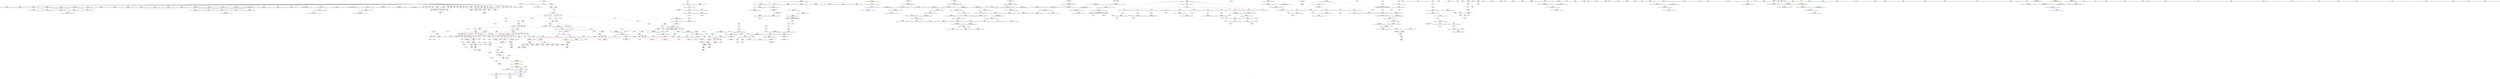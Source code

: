 digraph "SVFG" {
	label="SVFG";

	Node0x557263fe6ad0 [shape=record,color=grey,label="{NodeID: 0\nNullPtr}"];
	Node0x557263fe6ad0 -> Node0x557264027210[style=solid];
	Node0x557263fe6ad0 -> Node0x557264027310[style=solid];
	Node0x557263fe6ad0 -> Node0x5572640273e0[style=solid];
	Node0x557263fe6ad0 -> Node0x5572640274b0[style=solid];
	Node0x557263fe6ad0 -> Node0x557264027580[style=solid];
	Node0x557263fe6ad0 -> Node0x557264027650[style=solid];
	Node0x557263fe6ad0 -> Node0x557264027720[style=solid];
	Node0x557263fe6ad0 -> Node0x5572640277f0[style=solid];
	Node0x557263fe6ad0 -> Node0x5572640278c0[style=solid];
	Node0x557263fe6ad0 -> Node0x557264027990[style=solid];
	Node0x557263fe6ad0 -> Node0x557264027a60[style=solid];
	Node0x557263fe6ad0 -> Node0x557264027b30[style=solid];
	Node0x557263fe6ad0 -> Node0x557264027c00[style=solid];
	Node0x557263fe6ad0 -> Node0x557264027cd0[style=solid];
	Node0x557263fe6ad0 -> Node0x557264027da0[style=solid];
	Node0x557263fe6ad0 -> Node0x557264027e70[style=solid];
	Node0x557263fe6ad0 -> Node0x557264027f40[style=solid];
	Node0x557263fe6ad0 -> Node0x557264028010[style=solid];
	Node0x557263fe6ad0 -> Node0x5572640280e0[style=solid];
	Node0x557263fe6ad0 -> Node0x5572640281b0[style=solid];
	Node0x557263fe6ad0 -> Node0x557264028280[style=solid];
	Node0x557263fe6ad0 -> Node0x557264028350[style=solid];
	Node0x557263fe6ad0 -> Node0x557264028420[style=solid];
	Node0x557263fe6ad0 -> Node0x5572640284f0[style=solid];
	Node0x557263fe6ad0 -> Node0x5572640285c0[style=solid];
	Node0x557263fe6ad0 -> Node0x557264028690[style=solid];
	Node0x557263fe6ad0 -> Node0x557264028760[style=solid];
	Node0x557263fe6ad0 -> Node0x557264028830[style=solid];
	Node0x557263fe6ad0 -> Node0x557264028900[style=solid];
	Node0x557263fe6ad0 -> Node0x5572640289d0[style=solid];
	Node0x557263fe6ad0 -> Node0x557264028aa0[style=solid];
	Node0x557263fe6ad0 -> Node0x557264028b70[style=solid];
	Node0x557263fe6ad0 -> Node0x557264028c40[style=solid];
	Node0x557263fe6ad0 -> Node0x557264028d10[style=solid];
	Node0x557263fe6ad0 -> Node0x557264028de0[style=solid];
	Node0x557263fe6ad0 -> Node0x557264028eb0[style=solid];
	Node0x557263fe6ad0 -> Node0x557264028f80[style=solid];
	Node0x557263fe6ad0 -> Node0x557264029050[style=solid];
	Node0x557263fe6ad0 -> Node0x557264029120[style=solid];
	Node0x557263fe6ad0 -> Node0x5572640291f0[style=solid];
	Node0x557263fe6ad0 -> Node0x5572640292c0[style=solid];
	Node0x557263fe6ad0 -> Node0x557264029390[style=solid];
	Node0x557263fe6ad0 -> Node0x557264029460[style=solid];
	Node0x557263fe6ad0 -> Node0x55726402ac80[style=solid];
	Node0x557264036d80 [shape=record,color=grey,label="{NodeID: 775\n133 = Binary(132, 117, )\n}"];
	Node0x557264036d80 -> Node0x55726402b740[style=solid];
	Node0x55726402ce00 [shape=record,color=blue,label="{NodeID: 443\n479\<--175\narrayidx47\<--\n_Z8feasibleRNSt7__cxx1112basic_stringIcSt11char_traitsIcESaIcEEES5_S5_i\n}"];
	Node0x55726402ce00 -> Node0x55726408d2b0[style=dashed];
	Node0x557264030320 [shape=record,color=red,label="{NodeID: 277\n180\<--61\n\<--a\n_Z4initv\n}"];
	Node0x557264030320 -> Node0x55726404d7a0[style=solid];
	Node0x557264021240 [shape=record,color=green,label="{NodeID: 111\n808\<--809\nnrvo\<--nrvo_field_insensitive\n_ZStplIcSt11char_traitsIcESaIcEENSt7__cxx1112basic_stringIT_T0_T1_EERKS8_PKS5_\n}"];
	Node0x557264021240 -> Node0x55726402a260[style=solid];
	Node0x557264021240 -> Node0x55726403e800[style=solid];
	Node0x557264021240 -> Node0x55726403e8d0[style=solid];
	Node0x5572640832b0 [shape=record,color=black,label="{NodeID: 886\nMR_30V_2 = PHI(MR_30V_7, MR_30V_1, )\npts\{90000 \}\n|{|<s5>57}}"];
	Node0x5572640832b0 -> Node0x557264031c50[style=dashed];
	Node0x5572640832b0 -> Node0x557264031d20[style=dashed];
	Node0x5572640832b0 -> Node0x55726402b8e0[style=dashed];
	Node0x5572640832b0 -> Node0x55726402b9b0[style=dashed];
	Node0x5572640832b0 -> Node0x5572640832b0[style=dashed];
	Node0x5572640832b0:s5 -> Node0x55726409d960[style=dashed,color=blue];
	Node0x55726402a0c0 [shape=record,color=red,label="{NodeID: 388\n817\<--804\n\<--__lhs.addr\n_ZStplIcSt11char_traitsIcESaIcEENSt7__cxx1112basic_stringIT_T0_T1_EERKS8_PKS5_\n}"];
	Node0x557264025450 [shape=record,color=black,label="{NodeID: 222\n1014\<--1019\n_ZSt4moveIRNSt7__cxx1112basic_stringIcSt11char_traitsIcESaIcEEEEONSt16remove_referenceIT_E4typeEOS8__ret\<--\n_ZSt4moveIRNSt7__cxx1112basic_stringIcSt11char_traitsIcESaIcEEEEONSt16remove_referenceIT_E4typeEOS8_\n|{<s0>48|<s1>51}}"];
	Node0x557264025450:s0 -> Node0x5572640c6110[style=solid,color=blue];
	Node0x557264025450:s1 -> Node0x5572640c6350[style=solid,color=blue];
	Node0x5572640219f0 [shape=record,color=green,label="{NodeID: 56\n329\<--330\nb.addr\<--b.addr_field_insensitive\n_Z8feasibleRNSt7__cxx1112basic_stringIcSt11char_traitsIcESaIcEEES5_S5_i\n}"];
	Node0x5572640219f0 -> Node0x5572640326e0[style=solid];
	Node0x5572640219f0 -> Node0x5572640327b0[style=solid];
	Node0x5572640219f0 -> Node0x557264032880[style=solid];
	Node0x5572640219f0 -> Node0x55726402c2a0[style=solid];
	Node0x55726405ad00 [shape=record,color=grey,label="{NodeID: 831\n191 = cmp(190, 80, )\n}"];
	Node0x5572640330a0 [shape=record,color=red,label="{NodeID: 333\n408\<--337\n\<--i\n_Z8feasibleRNSt7__cxx1112basic_stringIcSt11char_traitsIcESaIcEEES5_S5_i\n}"];
	Node0x5572640330a0 -> Node0x557264058d80[style=solid];
	Node0x557264028900 [shape=record,color=black,label="{NodeID: 167\n944\<--3\n\<--dummyVal\nmain\n}"];
	Node0x557264028900 -> Node0x55726403f020[style=solid];
	Node0x5572640c6700 [shape=record,color=black,label="{NodeID: 1108\n530 = PHI()\n}"];
	Node0x5572640c6700 -> Node0x557264034830[style=solid];
	Node0x557263fe0bb0 [shape=record,color=green,label="{NodeID: 1\n7\<--1\n__dso_handle\<--dummyObj\nGlob }"];
	Node0x557264036f00 [shape=record,color=grey,label="{NodeID: 776\n102 = Binary(101, 88, )\n}"];
	Node0x557264036f00 -> Node0x55726402b0c0[style=solid];
	Node0x55726402ced0 [shape=record,color=blue,label="{NodeID: 444\n339\<--484\nj\<--inc\n_Z8feasibleRNSt7__cxx1112basic_stringIcSt11char_traitsIcESaIcEEES5_S5_i\n}"];
	Node0x55726402ced0 -> Node0x557264033580[style=dashed];
	Node0x55726402ced0 -> Node0x557264033650[style=dashed];
	Node0x55726402ced0 -> Node0x557264033720[style=dashed];
	Node0x55726402ced0 -> Node0x5572640337f0[style=dashed];
	Node0x55726402ced0 -> Node0x55726402ced0[style=dashed];
	Node0x55726402ced0 -> Node0x55726408dcb0[style=dashed];
	Node0x5572640303f0 [shape=record,color=red,label="{NodeID: 278\n208\<--61\n\<--a\n_Z4initv\n}"];
	Node0x5572640303f0 -> Node0x557264039600[style=solid];
	Node0x557264021310 [shape=record,color=green,label="{NodeID: 112\n810\<--811\nexn.slot\<--exn.slot_field_insensitive\n_ZStplIcSt11char_traitsIcESaIcEENSt7__cxx1112basic_stringIT_T0_T1_EERKS8_PKS5_\n}"];
	Node0x557264021310 -> Node0x55726402a330[style=solid];
	Node0x557264021310 -> Node0x55726403e9a0[style=solid];
	Node0x55726402a190 [shape=record,color=red,label="{NodeID: 389\n821\<--806\n\<--__rhs.addr\n_ZStplIcSt11char_traitsIcESaIcEENSt7__cxx1112basic_stringIT_T0_T1_EERKS8_PKS5_\n}"];
	Node0x557264025520 [shape=record,color=purple,label="{NodeID: 223\n32\<--4\n\<--_ZStL8__ioinit\n__cxx_global_var_init\n}"];
	Node0x557264021ac0 [shape=record,color=green,label="{NodeID: 57\n331\<--332\nc.addr\<--c.addr_field_insensitive\n_Z8feasibleRNSt7__cxx1112basic_stringIcSt11char_traitsIcESaIcEEES5_S5_i\n}"];
	Node0x557264021ac0 -> Node0x557264032950[style=solid];
	Node0x557264021ac0 -> Node0x557264032a20[style=solid];
	Node0x557264021ac0 -> Node0x557264032af0[style=solid];
	Node0x557264021ac0 -> Node0x55726402c370[style=solid];
	Node0x55726405ae80 [shape=record,color=grey,label="{NodeID: 832\n184 = cmp(183, 80, )\n}"];
	Node0x557264033170 [shape=record,color=red,label="{NodeID: 334\n423\<--337\n\<--i\n_Z8feasibleRNSt7__cxx1112basic_stringIcSt11char_traitsIcESaIcEEES5_S5_i\n}"];
	Node0x557264033170 -> Node0x557264059980[style=solid];
	Node0x5572640289d0 [shape=record,color=black,label="{NodeID: 168\n947\<--3\n\<--dummyVal\nmain\n}"];
	Node0x5572640c6800 [shape=record,color=black,label="{NodeID: 1109\n585 = PHI()\n}"];
	Node0x5572640c6800 -> Node0x55726405d700[style=solid];
	Node0x55726400b800 [shape=record,color=green,label="{NodeID: 2\n10\<--1\n.str\<--dummyObj\nGlob }"];
	Node0x557264037080 [shape=record,color=grey,label="{NodeID: 777\n100 = Binary(99, 88, )\n}"];
	Node0x557264037080 -> Node0x557264037200[style=solid];
	Node0x55726402cfa0 [shape=record,color=blue,label="{NodeID: 445\n337\<--489\ni\<--inc50\n_Z8feasibleRNSt7__cxx1112basic_stringIcSt11char_traitsIcESaIcEEES5_S5_i\n}"];
	Node0x55726402cfa0 -> Node0x55726408d7b0[style=dashed];
	Node0x5572640304c0 [shape=record,color=red,label="{NodeID: 279\n218\<--61\n\<--a\n_Z4initv\n}"];
	Node0x5572640304c0 -> Node0x557264058600[style=solid];
	Node0x5572640213e0 [shape=record,color=green,label="{NodeID: 113\n812\<--813\nehselector.slot\<--ehselector.slot_field_insensitive\n_ZStplIcSt11char_traitsIcESaIcEENSt7__cxx1112basic_stringIT_T0_T1_EERKS8_PKS5_\n}"];
	Node0x5572640213e0 -> Node0x55726402a400[style=solid];
	Node0x5572640213e0 -> Node0x55726403ea70[style=solid];
	Node0x55726402a260 [shape=record,color=red,label="{NodeID: 390\n825\<--808\nnrvo.val\<--nrvo\n_ZStplIcSt11char_traitsIcESaIcEENSt7__cxx1112basic_stringIT_T0_T1_EERKS8_PKS5_\n}"];
	Node0x5572640255f0 [shape=record,color=purple,label="{NodeID: 224\n297\<--8\narrayidx\<--lookup_table\n_Z6lookupiiiiiiii\n}"];
	Node0x557264021b90 [shape=record,color=green,label="{NodeID: 58\n333\<--334\nop.addr\<--op.addr_field_insensitive\n_Z8feasibleRNSt7__cxx1112basic_stringIcSt11char_traitsIcESaIcEEES5_S5_i\n}"];
	Node0x557264021b90 -> Node0x557264032bc0[style=solid];
	Node0x557264021b90 -> Node0x55726402c440[style=solid];
	Node0x55726405b000 [shape=record,color=grey,label="{NodeID: 833\n146 = cmp(145, 80, )\n}"];
	Node0x557264033240 [shape=record,color=red,label="{NodeID: 335\n437\<--337\n\<--i\n_Z8feasibleRNSt7__cxx1112basic_stringIcSt11char_traitsIcESaIcEEES5_S5_i\n}"];
	Node0x557264033240 -> Node0x557264038a00[style=solid];
	Node0x557264028aa0 [shape=record,color=black,label="{NodeID: 169\n948\<--3\n\<--dummyVal\nmain\n}"];
	Node0x557264028aa0 -> Node0x55726403f0f0[style=solid];
	Node0x5572640c6900 [shape=record,color=black,label="{NodeID: 1110\n591 = PHI()\n}"];
	Node0x5572640c6900 -> Node0x557264035600[style=solid];
	Node0x557264016c80 [shape=record,color=green,label="{NodeID: 3\n12\<--1\n.str.1\<--dummyObj\nGlob }"];
	Node0x557264037200 [shape=record,color=grey,label="{NodeID: 778\n101 = Binary(100, 88, )\n}"];
	Node0x557264037200 -> Node0x557264036f00[style=solid];
	Node0x55726402d070 [shape=record,color=blue,label="{NodeID: 446\n506\<--502\nstr.addr\<--str\n_Z9get_digitRNSt7__cxx1112basic_stringIcSt11char_traitsIcESaIcEEEi\n}"];
	Node0x55726402d070 -> Node0x557264034280[style=dashed];
	Node0x55726402d070 -> Node0x557264034350[style=dashed];
	Node0x55726402d070 -> Node0x557264034420[style=dashed];
	Node0x557264030590 [shape=record,color=red,label="{NodeID: 280\n230\<--61\n\<--a\n_Z4initv\n}"];
	Node0x557264030590 -> Node0x55726404ff00[style=solid];
	Node0x557264025c10 [shape=record,color=green,label="{NodeID: 114\n819\<--820\n_ZNSt7__cxx1112basic_stringIcSt11char_traitsIcESaIcEEC1ERKS4_\<--_ZNSt7__cxx1112basic_stringIcSt11char_traitsIcESaIcEEC1ERKS4__field_insensitive\n}"];
	Node0x55726402a330 [shape=record,color=red,label="{NodeID: 391\n837\<--810\nexn\<--exn.slot\n_ZStplIcSt11char_traitsIcESaIcEENSt7__cxx1112basic_stringIT_T0_T1_EERKS8_PKS5_\n}"];
	Node0x5572640256c0 [shape=record,color=purple,label="{NodeID: 225\n300\<--8\narrayidx2\<--lookup_table\n_Z6lookupiiiiiiii\n}"];
	Node0x557264021c60 [shape=record,color=green,label="{NodeID: 59\n335\<--336\ndp\<--dp_field_insensitive\n_Z8feasibleRNSt7__cxx1112basic_stringIcSt11char_traitsIcESaIcEEES5_S5_i\n}"];
	Node0x557264021c60 -> Node0x557264023e60[style=solid];
	Node0x557264021c60 -> Node0x55726402e780[style=solid];
	Node0x557264021c60 -> Node0x55726402e850[style=solid];
	Node0x557264021c60 -> Node0x55726402e920[style=solid];
	Node0x557264021c60 -> Node0x55726402e9f0[style=solid];
	Node0x557264021c60 -> Node0x55726402eac0[style=solid];
	Node0x557264021c60 -> Node0x55726402eb90[style=solid];
	Node0x557264021c60 -> Node0x55726402ec60[style=solid];
	Node0x557264021c60 -> Node0x55726402ed30[style=solid];
	Node0x557264021c60 -> Node0x55726402ee00[style=solid];
	Node0x557264021c60 -> Node0x55726402eed0[style=solid];
	Node0x55726405b180 [shape=record,color=grey,label="{NodeID: 834\n149 = cmp(148, 80, )\n}"];
	Node0x557264033310 [shape=record,color=red,label="{NodeID: 336\n464\<--337\n\<--i\n_Z8feasibleRNSt7__cxx1112basic_stringIcSt11char_traitsIcESaIcEEES5_S5_i\n}"];
	Node0x557264033310 -> Node0x557264038b80[style=solid];
	Node0x557264028b70 [shape=record,color=black,label="{NodeID: 170\n950\<--3\n\<--dummyVal\nmain\n}"];
	Node0x557264028b70 -> Node0x55726403f1c0[style=solid];
	Node0x5572640c6a00 [shape=record,color=black,label="{NodeID: 1111\n601 = PHI()\n}"];
	Node0x5572640c6a00 -> Node0x55726405d280[style=solid];
	Node0x557264016d70 [shape=record,color=green,label="{NodeID: 4\n14\<--1\n.str.2\<--dummyObj\nGlob }"];
	Node0x557264037380 [shape=record,color=grey,label="{NodeID: 779\n97 = Binary(96, 88, )\n}"];
	Node0x557264037380 -> Node0x55726402aff0[style=solid];
	Node0x55726402d140 [shape=record,color=blue,label="{NodeID: 447\n508\<--503\nidx.addr\<--idx\n_Z9get_digitRNSt7__cxx1112basic_stringIcSt11char_traitsIcESaIcEEEi\n}"];
	Node0x55726402d140 -> Node0x5572640344f0[style=dashed];
	Node0x55726402d140 -> Node0x5572640345c0[style=dashed];
	Node0x557264030660 [shape=record,color=red,label="{NodeID: 281\n148\<--63\n\<--b\n_Z4initv\n}"];
	Node0x557264030660 -> Node0x55726405b180[style=solid];
	Node0x557264025d10 [shape=record,color=green,label="{NodeID: 115\n842\<--843\n__gxx_personality_v0\<--__gxx_personality_v0_field_insensitive\n}"];
	Node0x55726402a400 [shape=record,color=red,label="{NodeID: 392\n838\<--812\nsel\<--ehselector.slot\n_ZStplIcSt11char_traitsIcESaIcEENSt7__cxx1112basic_stringIT_T0_T1_EERKS8_PKS5_\n}"];
	Node0x557264025790 [shape=record,color=purple,label="{NodeID: 226\n303\<--8\narrayidx4\<--lookup_table\n_Z6lookupiiiiiiii\n}"];
	Node0x557264021d30 [shape=record,color=green,label="{NodeID: 60\n337\<--338\ni\<--i_field_insensitive\n_Z8feasibleRNSt7__cxx1112basic_stringIcSt11char_traitsIcESaIcEEES5_S5_i\n}"];
	Node0x557264021d30 -> Node0x557264032c90[style=solid];
	Node0x557264021d30 -> Node0x557264032d60[style=solid];
	Node0x557264021d30 -> Node0x557264032e30[style=solid];
	Node0x557264021d30 -> Node0x557264032f00[style=solid];
	Node0x557264021d30 -> Node0x557264032fd0[style=solid];
	Node0x557264021d30 -> Node0x5572640330a0[style=solid];
	Node0x557264021d30 -> Node0x557264033170[style=solid];
	Node0x557264021d30 -> Node0x557264033240[style=solid];
	Node0x557264021d30 -> Node0x557264033310[style=solid];
	Node0x557264021d30 -> Node0x5572640333e0[style=solid];
	Node0x557264021d30 -> Node0x5572640334b0[style=solid];
	Node0x557264021d30 -> Node0x55726402c5e0[style=solid];
	Node0x557264021d30 -> Node0x55726402cfa0[style=solid];
	Node0x55726405b300 [shape=record,color=grey,label="{NodeID: 835\n152 = cmp(151, 80, )\n}"];
	Node0x5572640333e0 [shape=record,color=red,label="{NodeID: 337\n475\<--337\n\<--i\n_Z8feasibleRNSt7__cxx1112basic_stringIcSt11char_traitsIcESaIcEEES5_S5_i\n}"];
	Node0x5572640333e0 -> Node0x55726405a280[style=solid];
	Node0x557264028c40 [shape=record,color=black,label="{NodeID: 171\n953\<--3\n\<--dummyVal\nmain\n}"];
	Node0x5572640c6b00 [shape=record,color=black,label="{NodeID: 1112\n617 = PHI()\n}"];
	Node0x5572640c6b00 -> Node0x55726402da30[style=solid];
	Node0x5572640168c0 [shape=record,color=green,label="{NodeID: 5\n16\<--1\n.str.3\<--dummyObj\nGlob }"];
	Node0x557264037500 [shape=record,color=grey,label="{NodeID: 780\n96 = Binary(95, 88, )\n}"];
	Node0x557264037500 -> Node0x557264037380[style=solid];
	Node0x55726402d210 [shape=record,color=blue,label="{NodeID: 448\n504\<--80\nretval\<--\n_Z9get_digitRNSt7__cxx1112basic_stringIcSt11char_traitsIcESaIcEEEi\n}"];
	Node0x55726402d210 -> Node0x55726407be90[style=dashed];
	Node0x557264030730 [shape=record,color=red,label="{NodeID: 282\n159\<--63\n\<--b\n_Z4initv\n}"];
	Node0x557264030730 -> Node0x557264038880[style=solid];
	Node0x557264025e10 [shape=record,color=green,label="{NodeID: 116\n848\<--849\nmain\<--main_field_insensitive\n}"];
	Node0x55726402a4d0 [shape=record,color=red,label="{NodeID: 393\n890\<--853\n\<--tc\nmain\n}"];
	Node0x55726402a4d0 -> Node0x55726405a700[style=solid];
	Node0x557264025860 [shape=record,color=purple,label="{NodeID: 227\n306\<--8\narrayidx6\<--lookup_table\n_Z6lookupiiiiiiii\n}"];
	Node0x557264021e00 [shape=record,color=green,label="{NodeID: 61\n339\<--340\nj\<--j_field_insensitive\n_Z8feasibleRNSt7__cxx1112basic_stringIcSt11char_traitsIcESaIcEEES5_S5_i\n}"];
	Node0x557264021e00 -> Node0x557264033580[style=solid];
	Node0x557264021e00 -> Node0x557264033650[style=solid];
	Node0x557264021e00 -> Node0x557264033720[style=solid];
	Node0x557264021e00 -> Node0x5572640337f0[style=solid];
	Node0x557264021e00 -> Node0x55726402c6b0[style=solid];
	Node0x557264021e00 -> Node0x55726402ced0[style=solid];
	Node0x55726405b480 [shape=record,color=grey,label="{NodeID: 836\n177 = cmp(176, 80, )\n}"];
	Node0x5572640334b0 [shape=record,color=red,label="{NodeID: 338\n488\<--337\n\<--i\n_Z8feasibleRNSt7__cxx1112basic_stringIcSt11char_traitsIcESaIcEEES5_S5_i\n}"];
	Node0x5572640334b0 -> Node0x557264038e80[style=solid];
	Node0x557264028d10 [shape=record,color=black,label="{NodeID: 172\n954\<--3\n\<--dummyVal\nmain\n}"];
	Node0x557264028d10 -> Node0x55726403f290[style=solid];
	Node0x5572640c6c00 [shape=record,color=black,label="{NodeID: 1113\n623 = PHI(322, )\n}"];
	Node0x5572640c6c00 -> Node0x55726405bd80[style=solid];
	Node0x557264017290 [shape=record,color=green,label="{NodeID: 6\n18\<--1\n_ZSt3cin\<--dummyObj\nGlob }"];
	Node0x557264037680 [shape=record,color=grey,label="{NodeID: 781\n95 = Binary(94, 88, )\n}"];
	Node0x557264037680 -> Node0x557264037500[style=solid];
	Node0x55726402d2e0 [shape=record,color=blue,label="{NodeID: 449\n510\<--533\nv\<--\n_Z9get_digitRNSt7__cxx1112basic_stringIcSt11char_traitsIcESaIcEEEi\n}"];
	Node0x55726402d2e0 -> Node0x557264034690[style=dashed];
	Node0x55726402d2e0 -> Node0x557264034760[style=dashed];
	Node0x55726402d2e0 -> Node0x55726407bda0[style=dashed];
	Node0x557264030800 [shape=record,color=red,label="{NodeID: 283\n168\<--63\n\<--b\n_Z4initv\n}"];
	Node0x557264030800 -> Node0x557264038280[style=solid];
	Node0x557264025f10 [shape=record,color=green,label="{NodeID: 117\n851\<--852\nretval\<--retval_field_insensitive\nmain\n}"];
	Node0x557264025f10 -> Node0x55726403eb40[style=solid];
	Node0x55726402a5a0 [shape=record,color=red,label="{NodeID: 394\n889\<--855\n\<--ti\nmain\n}"];
	Node0x55726402a5a0 -> Node0x55726405a700[style=solid];
	Node0x557264025930 [shape=record,color=purple,label="{NodeID: 228\n309\<--8\narrayidx8\<--lookup_table\n_Z6lookupiiiiiiii\n}"];
	Node0x557264021ed0 [shape=record,color=green,label="{NodeID: 62\n341\<--342\nva\<--va_field_insensitive\n_Z8feasibleRNSt7__cxx1112basic_stringIcSt11char_traitsIcESaIcEEES5_S5_i\n}"];
	Node0x557264021ed0 -> Node0x5572640338c0[style=solid];
	Node0x557264021ed0 -> Node0x55726402c780[style=solid];
	Node0x55726405b600 [shape=record,color=grey,label="{NodeID: 837\n172 = cmp(171, 106, )\n}"];
	Node0x55726405b600 -> Node0x557264029700[style=solid];
	Node0x557264033580 [shape=record,color=red,label="{NodeID: 339\n377\<--339\n\<--j\n_Z8feasibleRNSt7__cxx1112basic_stringIcSt11char_traitsIcESaIcEEES5_S5_i\n}"];
	Node0x557264033580 -> Node0x55726405c500[style=solid];
	Node0x557264028de0 [shape=record,color=black,label="{NodeID: 173\n956\<--3\n\<--dummyVal\nmain\n}"];
	Node0x557264028de0 -> Node0x55726403f360[style=solid];
	Node0x5572640c6dd0 [shape=record,color=black,label="{NodeID: 1114\n664 = PHI(744, )\n}"];
	Node0x5572640c6dd0 -> Node0x557264025110[style=solid];
	Node0x557264017320 [shape=record,color=green,label="{NodeID: 7\n19\<--1\n.str.4\<--dummyObj\nGlob }"];
	Node0x557264037800 [shape=record,color=grey,label="{NodeID: 782\n92 = Binary(91, 88, )\n}"];
	Node0x557264037800 -> Node0x55726402af20[style=solid];
	Node0x55726402d3b0 [shape=record,color=blue,label="{NodeID: 450\n504\<--546\nretval\<--cond\n_Z9get_digitRNSt7__cxx1112basic_stringIcSt11char_traitsIcESaIcEEEi\n}"];
	Node0x55726402d3b0 -> Node0x55726407be90[style=dashed];
	Node0x5572640308d0 [shape=record,color=red,label="{NodeID: 284\n187\<--63\n\<--b\n_Z4initv\n}"];
	Node0x5572640308d0 -> Node0x55726404d200[style=solid];
	Node0x557264025fe0 [shape=record,color=green,label="{NodeID: 118\n853\<--854\ntc\<--tc_field_insensitive\nmain\n}"];
	Node0x557264025fe0 -> Node0x55726402a4d0[style=solid];
	Node0x55726402a670 [shape=record,color=red,label="{NodeID: 395\n907\<--855\n\<--ti\nmain\n}"];
	Node0x557264025a00 [shape=record,color=purple,label="{NodeID: 229\n312\<--8\narrayidx10\<--lookup_table\n_Z6lookupiiiiiiii\n}"];
	Node0x557264021fa0 [shape=record,color=green,label="{NodeID: 63\n343\<--344\nvb\<--vb_field_insensitive\n_Z8feasibleRNSt7__cxx1112basic_stringIcSt11char_traitsIcESaIcEEES5_S5_i\n}"];
	Node0x557264021fa0 -> Node0x557264033990[style=solid];
	Node0x557264021fa0 -> Node0x55726402c850[style=solid];
	Node0x55726405b780 [shape=record,color=grey,label="{NodeID: 838\n155 = cmp(154, 80, )\n}"];
	Node0x557264033650 [shape=record,color=red,label="{NodeID: 340\n383\<--339\n\<--j\n_Z8feasibleRNSt7__cxx1112basic_stringIcSt11char_traitsIcESaIcEEES5_S5_i\n}"];
	Node0x557264033650 -> Node0x557264024000[style=solid];
	Node0x557264028eb0 [shape=record,color=black,label="{NodeID: 174\n959\<--3\n\<--dummyVal\nmain\n}"];
	Node0x5572640c6f10 [shape=record,color=black,label="{NodeID: 1115\n670 = PHI(744, )\n}"];
	Node0x5572640c6f10 -> Node0x5572640251e0[style=solid];
	Node0x557264017440 [shape=record,color=green,label="{NodeID: 8\n22\<--1\n\<--dummyObj\nCan only get source location for instruction, argument, global var or function.}"];
	Node0x557264037980 [shape=record,color=grey,label="{NodeID: 783\n91 = Binary(90, 88, )\n}"];
	Node0x557264037980 -> Node0x557264037800[style=solid];
	Node0x55726402d480 [shape=record,color=blue,label="{NodeID: 451\n561\<--556\na.addr\<--a\n_Z6updateRNSt7__cxx1112basic_stringIcSt11char_traitsIcESaIcEEES5_S5_S5_i\n}"];
	Node0x55726402d480 -> Node0x557264034900[style=dashed];
	Node0x5572640309a0 [shape=record,color=red,label="{NodeID: 285\n209\<--63\n\<--b\n_Z4initv\n}"];
	Node0x5572640309a0 -> Node0x557264039600[style=solid];
	Node0x5572640260b0 [shape=record,color=green,label="{NodeID: 119\n855\<--856\nti\<--ti_field_insensitive\nmain\n}"];
	Node0x5572640260b0 -> Node0x55726402a5a0[style=solid];
	Node0x5572640260b0 -> Node0x55726402a670[style=solid];
	Node0x5572640260b0 -> Node0x55726402a740[style=solid];
	Node0x5572640260b0 -> Node0x55726403ec10[style=solid];
	Node0x5572640260b0 -> Node0x55726403ece0[style=solid];
	Node0x55726402a740 [shape=record,color=red,label="{NodeID: 396\n931\<--855\n\<--ti\nmain\n}"];
	Node0x55726402a740 -> Node0x557264036900[style=solid];
	Node0x557264025ad0 [shape=record,color=purple,label="{NodeID: 230\n315\<--8\narrayidx12\<--lookup_table\n_Z6lookupiiiiiiii\n}"];
	Node0x557264022070 [shape=record,color=green,label="{NodeID: 64\n345\<--346\nvc\<--vc_field_insensitive\n_Z8feasibleRNSt7__cxx1112basic_stringIcSt11char_traitsIcESaIcEEES5_S5_i\n}"];
	Node0x557264022070 -> Node0x557264033a60[style=solid];
	Node0x557264022070 -> Node0x55726402c920[style=solid];
	Node0x55726405b900 [shape=record,color=grey,label="{NodeID: 839\n165 = cmp(163, 164, )\n}"];
	Node0x557264033720 [shape=record,color=red,label="{NodeID: 341\n456\<--339\n\<--j\n_Z8feasibleRNSt7__cxx1112basic_stringIcSt11char_traitsIcESaIcEEES5_S5_i\n|{<s0>15}}"];
	Node0x557264033720:s0 -> Node0x5572640c9fb0[style=solid,color=red];
	Node0x557264028f80 [shape=record,color=black,label="{NodeID: 175\n960\<--3\n\<--dummyVal\nmain\n}"];
	Node0x557264028f80 -> Node0x55726403f430[style=solid];
	Node0x5572640c7050 [shape=record,color=black,label="{NodeID: 1116\n674 = PHI(744, )\n}"];
	Node0x5572640c7050 -> Node0x5572640252b0[style=solid];
	Node0x5572640174d0 [shape=record,color=green,label="{NodeID: 9\n80\<--1\n\<--dummyObj\nCan only get source location for instruction, argument, global var or function.|{<s0>3}}"];
	Node0x5572640174d0:s0 -> Node0x5572640c9370[style=solid,color=red];
	Node0x557264037b00 [shape=record,color=grey,label="{NodeID: 784\n136 = Binary(135, 106, )\n}"];
	Node0x557264037b00 -> Node0x557264037e00[style=solid];
	Node0x55726402d550 [shape=record,color=blue,label="{NodeID: 452\n563\<--557\nb.addr\<--b\n_Z6updateRNSt7__cxx1112basic_stringIcSt11char_traitsIcESaIcEEES5_S5_S5_i\n}"];
	Node0x55726402d550 -> Node0x5572640349d0[style=dashed];
	Node0x557264030a70 [shape=record,color=red,label="{NodeID: 286\n219\<--63\n\<--b\n_Z4initv\n}"];
	Node0x557264030a70 -> Node0x557264058600[style=solid];
	Node0x557264026180 [shape=record,color=green,label="{NodeID: 120\n857\<--858\na\<--a_field_insensitive\nmain\n}"];
	Node0x55726402a810 [shape=record,color=red,label="{NodeID: 397\n987\<--867\nexn\<--exn.slot\nmain\n}"];
	Node0x55726402dda0 [shape=record,color=purple,label="{NodeID: 231\n318\<--8\narrayidx14\<--lookup_table\n_Z6lookupiiiiiiii\n}"];
	Node0x55726402dda0 -> Node0x557264023d90[style=solid];
	Node0x557264022140 [shape=record,color=green,label="{NodeID: 65\n347\<--348\nlead_a\<--lead_a_field_insensitive\n_Z8feasibleRNSt7__cxx1112basic_stringIcSt11char_traitsIcESaIcEEES5_S5_i\n}"];
	Node0x557264022140 -> Node0x557264033b30[style=solid];
	Node0x557264022140 -> Node0x55726402c9f0[style=solid];
	Node0x5572640985a0 [shape=record,color=yellow,style=double,label="{NodeID: 1006\n30V_1 = ENCHI(MR_30V_0)\npts\{90000 \}\nFun[_Z6updateRNSt7__cxx1112basic_stringIcSt11char_traitsIcESaIcEEES5_S5_S5_i]|{<s0>23}}"];
	Node0x5572640985a0:s0 -> Node0x557264097280[style=dashed,color=red];
	Node0x55726405ba80 [shape=record,color=grey,label="{NodeID: 840\n444 = cmp(443, 416, )\n}"];
	Node0x55726405ba80 -> Node0x55726404e2e0[style=solid];
	Node0x5572640337f0 [shape=record,color=red,label="{NodeID: 342\n483\<--339\n\<--j\n_Z8feasibleRNSt7__cxx1112basic_stringIcSt11char_traitsIcESaIcEEES5_S5_i\n}"];
	Node0x5572640337f0 -> Node0x557264039000[style=solid];
	Node0x557264029050 [shape=record,color=black,label="{NodeID: 176\n962\<--3\n\<--dummyVal\nmain\n}"];
	Node0x557264029050 -> Node0x55726403f500[style=solid];
	Node0x5572640c7190 [shape=record,color=black,label="{NodeID: 1117\n917 = PHI()\n}"];
	Node0x5572640175f0 [shape=record,color=green,label="{NodeID: 10\n84\<--1\n\<--dummyObj\nCan only get source location for instruction, argument, global var or function.}"];
	Node0x557264037c80 [shape=record,color=grey,label="{NodeID: 785\n87 = Binary(86, 88, )\n}"];
	Node0x557264037c80 -> Node0x55726402ae50[style=solid];
	Node0x55726402d620 [shape=record,color=blue,label="{NodeID: 453\n565\<--558\nc.addr\<--c\n_Z6updateRNSt7__cxx1112basic_stringIcSt11char_traitsIcESaIcEEES5_S5_S5_i\n}"];
	Node0x55726402d620 -> Node0x557264034aa0[style=dashed];
	Node0x557264030b40 [shape=record,color=red,label="{NodeID: 287\n237\<--63\n\<--b\n_Z4initv\n}"];
	Node0x557264030b40 -> Node0x55726404f960[style=solid];
	Node0x557264026250 [shape=record,color=green,label="{NodeID: 121\n859\<--860\nop\<--op_field_insensitive\nmain\n}"];
	Node0x55726402a8e0 [shape=record,color=red,label="{NodeID: 398\n988\<--869\nsel\<--ehselector.slot\nmain\n}"];
	Node0x55726402de30 [shape=record,color=purple,label="{NodeID: 232\n663\<--10\n\<--.str\n_Z5solveNSt7__cxx1112basic_stringIcSt11char_traitsIcESaIcEEES4_S4_S4_\n|{<s0>24}}"];
	Node0x55726402de30:s0 -> Node0x5572640c7900[style=solid,color=red];
	Node0x557264022210 [shape=record,color=green,label="{NodeID: 66\n349\<--350\nlead_b\<--lead_b_field_insensitive\n_Z8feasibleRNSt7__cxx1112basic_stringIcSt11char_traitsIcESaIcEEES5_S5_i\n}"];
	Node0x557264022210 -> Node0x557264033c00[style=solid];
	Node0x557264022210 -> Node0x55726402cac0[style=solid];
	Node0x55726405bc00 [shape=record,color=grey,label="{NodeID: 841\n440 = cmp(436, 439, )\n}"];
	Node0x5572640338c0 [shape=record,color=red,label="{NodeID: 343\n450\<--341\n\<--va\n_Z8feasibleRNSt7__cxx1112basic_stringIcSt11char_traitsIcESaIcEEES5_S5_i\n|{<s0>15}}"];
	Node0x5572640338c0:s0 -> Node0x5572640c9530[style=solid,color=red];
	Node0x557264029120 [shape=record,color=black,label="{NodeID: 177\n965\<--3\n\<--dummyVal\nmain\n}"];
	Node0x5572640c7260 [shape=record,color=black,label="{NodeID: 1118\n884 = PHI()\n}"];
	Node0x557264017680 [shape=record,color=green,label="{NodeID: 11\n88\<--1\n\<--dummyObj\nCan only get source location for instruction, argument, global var or function.}"];
	Node0x557264037e00 [shape=record,color=grey,label="{NodeID: 786\n137 = Binary(136, 117, )\n}"];
	Node0x557264037e00 -> Node0x55726402b810[style=solid];
	Node0x55726402d6f0 [shape=record,color=blue,label="{NodeID: 454\n567\<--559\ntodo.addr\<--todo\n_Z6updateRNSt7__cxx1112basic_stringIcSt11char_traitsIcESaIcEEES5_S5_S5_i\n}"];
	Node0x55726402d6f0 -> Node0x557264034b70[style=dashed];
	Node0x55726402d6f0 -> Node0x557264034c40[style=dashed];
	Node0x55726402d6f0 -> Node0x557264034d10[style=dashed];
	Node0x55726402d6f0 -> Node0x557264034de0[style=dashed];
	Node0x557264030c10 [shape=record,color=red,label="{NodeID: 288\n154\<--65\n\<--c\n_Z4initv\n}"];
	Node0x557264030c10 -> Node0x55726405b780[style=solid];
	Node0x557264026320 [shape=record,color=green,label="{NodeID: 122\n861\<--862\nb\<--b_field_insensitive\nmain\n}"];
	Node0x55726402a9b0 [shape=record,color=red,label="{NodeID: 399\n1019\<--1016\n\<--__t.addr\n_ZSt4moveIRNSt7__cxx1112basic_stringIcSt11char_traitsIcESaIcEEEEONSt16remove_referenceIT_E4typeEOS8_\n}"];
	Node0x55726402a9b0 -> Node0x557264025450[style=solid];
	Node0x55726402df00 [shape=record,color=purple,label="{NodeID: 233\n669\<--10\n\<--.str\n_Z5solveNSt7__cxx1112basic_stringIcSt11char_traitsIcESaIcEEES4_S4_S4_\n|{<s0>26}}"];
	Node0x55726402df00:s0 -> Node0x5572640c7900[style=solid,color=red];
	Node0x5572640222e0 [shape=record,color=green,label="{NodeID: 67\n351\<--352\nlead_c\<--lead_c_field_insensitive\n_Z8feasibleRNSt7__cxx1112basic_stringIcSt11char_traitsIcESaIcEEES5_S5_i\n}"];
	Node0x5572640222e0 -> Node0x557264033cd0[style=solid];
	Node0x5572640222e0 -> Node0x55726402cb90[style=solid];
	Node0x55726405bd80 [shape=record,color=grey,label="{NodeID: 842\n624 = cmp(623, 80, )\n}"];
	Node0x557264033990 [shape=record,color=red,label="{NodeID: 344\n451\<--343\n\<--vb\n_Z8feasibleRNSt7__cxx1112basic_stringIcSt11char_traitsIcESaIcEEES5_S5_i\n|{<s0>15}}"];
	Node0x557264033990:s0 -> Node0x5572640c96f0[style=solid,color=red];
	Node0x5572640291f0 [shape=record,color=black,label="{NodeID: 178\n966\<--3\n\<--dummyVal\nmain\n}"];
	Node0x5572640291f0 -> Node0x55726403f5d0[style=solid];
	Node0x5572640c7330 [shape=record,color=black,label="{NodeID: 1119\n900 = PHI()\n}"];
	Node0x557264017bb0 [shape=record,color=green,label="{NodeID: 12\n106\<--1\n\<--dummyObj\nCan only get source location for instruction, argument, global var or function.}"];
	Node0x557264037f80 [shape=record,color=grey,label="{NodeID: 787\n542 = Binary(541, 543, )\n}"];
	Node0x557264037f80 -> Node0x55726404dd40[style=solid];
	Node0x55726402d7c0 [shape=record,color=blue,label="{NodeID: 455\n569\<--560\nop.addr\<--op\n_Z6updateRNSt7__cxx1112basic_stringIcSt11char_traitsIcESaIcEEES5_S5_S5_i\n}"];
	Node0x55726402d7c0 -> Node0x557264034eb0[style=dashed];
	Node0x557264030ce0 [shape=record,color=red,label="{NodeID: 289\n164\<--65\n\<--c\n_Z4initv\n}"];
	Node0x557264030ce0 -> Node0x55726405b900[style=solid];
	Node0x5572640263f0 [shape=record,color=green,label="{NodeID: 123\n863\<--864\neq\<--eq_field_insensitive\nmain\n}"];
	Node0x55726402aa80 [shape=record,color=blue,label="{NodeID: 400\n1031\<--22\nllvm.global_ctors_0\<--\nGlob }"];
	Node0x55726402dfd0 [shape=record,color=purple,label="{NodeID: 234\n673\<--10\n\<--.str\n_Z5solveNSt7__cxx1112basic_stringIcSt11char_traitsIcESaIcEEES4_S4_S4_\n|{<s0>28}}"];
	Node0x55726402dfd0:s0 -> Node0x5572640c7900[style=solid,color=red];
	Node0x5572640223b0 [shape=record,color=green,label="{NodeID: 68\n353\<--354\nres\<--res_field_insensitive\n_Z8feasibleRNSt7__cxx1112basic_stringIcSt11char_traitsIcESaIcEEES5_S5_i\n}"];
	Node0x5572640223b0 -> Node0x557264033da0[style=solid];
	Node0x5572640223b0 -> Node0x557264033e70[style=solid];
	Node0x5572640223b0 -> Node0x55726402cc60[style=solid];
	Node0x55726405bf00 [shape=record,color=grey,label="{NodeID: 843\n462 = cmp(461, 80, )\n}"];
	Node0x557264033a60 [shape=record,color=red,label="{NodeID: 345\n452\<--345\n\<--vc\n_Z8feasibleRNSt7__cxx1112basic_stringIcSt11char_traitsIcESaIcEEES5_S5_i\n|{<s0>15}}"];
	Node0x557264033a60:s0 -> Node0x5572640c98b0[style=solid,color=red];
	Node0x5572640292c0 [shape=record,color=black,label="{NodeID: 179\n968\<--3\n\<--dummyVal\nmain\n}"];
	Node0x5572640292c0 -> Node0x55726403f6a0[style=solid];
	Node0x5572640c7400 [shape=record,color=black,label="{NodeID: 1120\n903 = PHI()\n}"];
	Node0x557264017c40 [shape=record,color=green,label="{NodeID: 13\n117\<--1\n\<--dummyObj\nCan only get source location for instruction, argument, global var or function.}"];
	Node0x557264094660 [shape=record,color=yellow,style=double,label="{NodeID: 954\n100V_1 = ENCHI(MR_100V_0)\npts\{660 \}\nFun[_Z5solveNSt7__cxx1112basic_stringIcSt11char_traitsIcESaIcEEES4_S4_S4_]}"];
	Node0x557264094660 -> Node0x55726402dca0[style=dashed];
	Node0x557264094660 -> Node0x55726403db00[style=dashed];
	Node0x557264094660 -> Node0x55726403dca0[style=dashed];
	Node0x557264094660 -> Node0x55726403de40[style=dashed];
	Node0x557264094660 -> Node0x55726403dfe0[style=dashed];
	Node0x557264038100 [shape=record,color=grey,label="{NodeID: 788\n174 = Binary(175, 173, )\n}"];
	Node0x557264038100 -> Node0x557264039900[style=solid];
	Node0x55726402d890 [shape=record,color=blue,label="{NodeID: 456\n571\<--80\ni\<--\n_Z6updateRNSt7__cxx1112basic_stringIcSt11char_traitsIcESaIcEEES5_S5_S5_i\n}"];
	Node0x55726402d890 -> Node0x5572640913b0[style=dashed];
	Node0x557264030db0 [shape=record,color=red,label="{NodeID: 290\n194\<--65\n\<--c\n_Z4initv\n}"];
	Node0x557264030db0 -> Node0x55726404e880[style=solid];
	Node0x5572640264c0 [shape=record,color=green,label="{NodeID: 124\n865\<--866\nc\<--c_field_insensitive\nmain\n}"];
	Node0x55726402ab80 [shape=record,color=blue,label="{NodeID: 401\n1032\<--23\nllvm.global_ctors_1\<--_GLOBAL__sub_I_beingryu_1_1.cpp\nGlob }"];
	Node0x55726402e0a0 [shape=record,color=purple,label="{NodeID: 235\n677\<--12\n\<--.str.1\n_Z5solveNSt7__cxx1112basic_stringIcSt11char_traitsIcESaIcEEES4_S4_S4_\n|{<s0>30}}"];
	Node0x55726402e0a0:s0 -> Node0x5572640c8a30[style=solid,color=red];
	Node0x557264022480 [shape=record,color=green,label="{NodeID: 69\n364\<--365\nllvm.memset.p0i8.i64\<--llvm.memset.p0i8.i64_field_insensitive\n}"];
	Node0x55726405c080 [shape=record,color=grey,label="{NodeID: 844\n519 = cmp(516, 518, )\n}"];
	Node0x557264033b30 [shape=record,color=red,label="{NodeID: 346\n453\<--347\n\<--lead_a\n_Z8feasibleRNSt7__cxx1112basic_stringIcSt11char_traitsIcESaIcEEES5_S5_i\n|{<s0>15}}"];
	Node0x557264033b30:s0 -> Node0x5572640c9a70[style=solid,color=red];
	Node0x557264029390 [shape=record,color=black,label="{NodeID: 180\n989\<--3\nlpad.val\<--dummyVal\nmain\n}"];
	Node0x5572640c7500 [shape=record,color=black,label="{NodeID: 1121\n904 = PHI()\n}"];
	Node0x557264018160 [shape=record,color=green,label="{NodeID: 14\n175\<--1\n\<--dummyObj\nCan only get source location for instruction, argument, global var or function.|{<s0>4}}"];
	Node0x557264018160:s0 -> Node0x5572640c9370[style=solid,color=red];
	Node0x557264094770 [shape=record,color=yellow,style=double,label="{NodeID: 955\n102V_1 = ENCHI(MR_102V_0)\npts\{662 \}\nFun[_Z5solveNSt7__cxx1112basic_stringIcSt11char_traitsIcESaIcEEES4_S4_S4_]}"];
	Node0x557264094770 -> Node0x55726403da30[style=dashed];
	Node0x557264094770 -> Node0x55726403dbd0[style=dashed];
	Node0x557264094770 -> Node0x55726403dd70[style=dashed];
	Node0x557264094770 -> Node0x55726403df10[style=dashed];
	Node0x557264094770 -> Node0x55726403e0b0[style=dashed];
	Node0x557264038280 [shape=record,color=grey,label="{NodeID: 789\n169 = Binary(167, 168, )\n}"];
	Node0x557264038280 -> Node0x557264038400[style=solid];
	Node0x55726402d960 [shape=record,color=blue,label="{NodeID: 457\n573\<--605\nj\<--conv7\n_Z6updateRNSt7__cxx1112basic_stringIcSt11char_traitsIcESaIcEEES5_S5_S5_i\n}"];
	Node0x55726402d960 -> Node0x557264035390[style=dashed];
	Node0x55726402d960 -> Node0x557264035460[style=dashed];
	Node0x55726402d960 -> Node0x557264035530[style=dashed];
	Node0x55726402d960 -> Node0x55726402db00[style=dashed];
	Node0x55726402d960 -> Node0x5572640918b0[style=dashed];
	Node0x557264030e80 [shape=record,color=red,label="{NodeID: 291\n215\<--65\n\<--c\n_Z4initv\n}"];
	Node0x557264030e80 -> Node0x55726405c200[style=solid];
	Node0x557264026590 [shape=record,color=green,label="{NodeID: 125\n867\<--868\nexn.slot\<--exn.slot_field_insensitive\nmain\n}"];
	Node0x557264026590 -> Node0x55726402a810[style=solid];
	Node0x557264026590 -> Node0x55726403edb0[style=solid];
	Node0x557264026590 -> Node0x55726403ef50[style=solid];
	Node0x557264026590 -> Node0x55726403f0f0[style=solid];
	Node0x557264026590 -> Node0x55726403f290[style=solid];
	Node0x557264026590 -> Node0x55726403f430[style=solid];
	Node0x557264026590 -> Node0x55726403f5d0[style=solid];
	Node0x55726402ac80 [shape=record,color=blue, style = dotted,label="{NodeID: 402\n1033\<--3\nllvm.global_ctors_2\<--dummyVal\nGlob }"];
	Node0x55726402e170 [shape=record,color=purple,label="{NodeID: 236\n684\<--12\n\<--.str.1\n_Z5solveNSt7__cxx1112basic_stringIcSt11char_traitsIcESaIcEEES4_S4_S4_\n|{<s0>32}}"];
	Node0x55726402e170:s0 -> Node0x5572640c9220[style=solid,color=red];
	Node0x557264022580 [shape=record,color=green,label="{NodeID: 70\n393\<--394\n_Z9get_digitRNSt7__cxx1112basic_stringIcSt11char_traitsIcESaIcEEEi\<--_Z9get_digitRNSt7__cxx1112basic_stringIcSt11char_traitsIcESaIcEEEi_field_insensitive\n}"];
	Node0x55726405c200 [shape=record,color=grey,label="{NodeID: 845\n216 = cmp(214, 215, )\n}"];
	Node0x557264033c00 [shape=record,color=red,label="{NodeID: 347\n454\<--349\n\<--lead_b\n_Z8feasibleRNSt7__cxx1112basic_stringIcSt11char_traitsIcESaIcEEES5_S5_i\n|{<s0>15}}"];
	Node0x557264033c00:s0 -> Node0x5572640c9c30[style=solid,color=red];
	Node0x557264029460 [shape=record,color=black,label="{NodeID: 181\n990\<--3\nlpad.val34\<--dummyVal\nmain\n}"];
	Node0x5572640c7600 [shape=record,color=black,label="{NodeID: 1122\n905 = PHI()\n}"];
	Node0x557264018230 [shape=record,color=green,label="{NodeID: 15\n361\<--1\n\<--dummyObj\nCan only get source location for instruction, argument, global var or function.}"];
	Node0x557264094850 [shape=record,color=yellow,style=double,label="{NodeID: 956\n30V_1 = ENCHI(MR_30V_0)\npts\{90000 \}\nFun[_Z5solveNSt7__cxx1112basic_stringIcSt11char_traitsIcESaIcEEES4_S4_S4_]|{<s0>25|<s1>27|<s2>29}}"];
	Node0x557264094850:s0 -> Node0x5572640985a0[style=dashed,color=red];
	Node0x557264094850:s1 -> Node0x5572640985a0[style=dashed,color=red];
	Node0x557264094850:s2 -> Node0x5572640985a0[style=dashed,color=red];
	Node0x557264038400 [shape=record,color=grey,label="{NodeID: 790\n171 = Binary(169, 170, )\n}"];
	Node0x557264038400 -> Node0x55726405b600[style=solid];
	Node0x55726402da30 [shape=record,color=blue,label="{NodeID: 458\n617\<--613\ncall13\<--conv11\n_Z6updateRNSt7__cxx1112basic_stringIcSt11char_traitsIcESaIcEEES5_S5_S5_i\n}"];
	Node0x557264030f50 [shape=record,color=red,label="{NodeID: 292\n244\<--65\n\<--c\n_Z4initv\n}"];
	Node0x557264030f50 -> Node0x5572640504a0[style=solid];
	Node0x557264026660 [shape=record,color=green,label="{NodeID: 126\n869\<--870\nehselector.slot\<--ehselector.slot_field_insensitive\nmain\n}"];
	Node0x557264026660 -> Node0x55726402a8e0[style=solid];
	Node0x557264026660 -> Node0x55726403ee80[style=solid];
	Node0x557264026660 -> Node0x55726403f020[style=solid];
	Node0x557264026660 -> Node0x55726403f1c0[style=solid];
	Node0x557264026660 -> Node0x55726403f360[style=solid];
	Node0x557264026660 -> Node0x55726403f500[style=solid];
	Node0x557264026660 -> Node0x55726403f6a0[style=solid];
	Node0x55726402ad80 [shape=record,color=blue,label="{NodeID: 403\n51\<--80\ni\<--\n_Z4initv\n}"];
	Node0x55726402ad80 -> Node0x55726407ecb0[style=dashed];
	Node0x55726402e240 [shape=record,color=purple,label="{NodeID: 237\n689\<--14\n\<--.str.2\n_Z5solveNSt7__cxx1112basic_stringIcSt11char_traitsIcESaIcEEES4_S4_S4_\n|{<s0>34}}"];
	Node0x55726402e240:s0 -> Node0x5572640c9220[style=solid,color=red];
	Node0x557264022680 [shape=record,color=green,label="{NodeID: 71\n406\<--407\n_ZNKSt7__cxx1112basic_stringIcSt11char_traitsIcESaIcEE4sizeEv\<--_ZNKSt7__cxx1112basic_stringIcSt11char_traitsIcESaIcEE4sizeEv_field_insensitive\n}"];
	Node0x55726405c380 [shape=record,color=grey,label="{NodeID: 846\n227 = cmp(226, 80, )\n}"];
	Node0x557264033cd0 [shape=record,color=red,label="{NodeID: 348\n455\<--351\n\<--lead_c\n_Z8feasibleRNSt7__cxx1112basic_stringIcSt11char_traitsIcESaIcEEES5_S5_i\n|{<s0>15}}"];
	Node0x557264033cd0:s0 -> Node0x5572640c9df0[style=solid,color=red];
	Node0x557264029530 [shape=record,color=black,label="{NodeID: 182\n34\<--35\n\<--_ZNSt8ios_base4InitD1Ev\nCan only get source location for instruction, argument, global var or function.}"];
	Node0x5572640c7700 [shape=record,color=black,label="{NodeID: 1123\n906 = PHI()\n}"];
	Node0x557264018330 [shape=record,color=green,label="{NodeID: 16\n362\<--1\n\<--dummyObj\nCan only get source location for instruction, argument, global var or function.}"];
	Node0x557264038580 [shape=record,color=grey,label="{NodeID: 791\n162 = Binary(160, 161, )\n}"];
	Node0x557264038580 -> Node0x557264038700[style=solid];
	Node0x55726402db00 [shape=record,color=blue,label="{NodeID: 459\n573\<--629\nj\<--inc\n_Z6updateRNSt7__cxx1112basic_stringIcSt11char_traitsIcESaIcEEES5_S5_S5_i\n}"];
	Node0x55726402db00 -> Node0x557264035390[style=dashed];
	Node0x55726402db00 -> Node0x557264035460[style=dashed];
	Node0x55726402db00 -> Node0x557264035530[style=dashed];
	Node0x55726402db00 -> Node0x55726402db00[style=dashed];
	Node0x55726402db00 -> Node0x5572640918b0[style=dashed];
	Node0x557264031020 [shape=record,color=red,label="{NodeID: 293\n139\<--67\n\<--lead_a\n_Z4initv\n}"];
	Node0x557264031020 -> Node0x55726405a880[style=solid];
	Node0x557264026730 [shape=record,color=green,label="{NodeID: 127\n871\<--872\nref.tmp\<--ref.tmp_field_insensitive\nmain\n|{<s0>73}}"];
	Node0x557264026730:s0 -> Node0x5572640c7c70[style=solid,color=red];
	Node0x55726402ae50 [shape=record,color=blue,label="{NodeID: 404\n53\<--87\nka\<--rem\n_Z4initv\n}"];
	Node0x55726402ae50 -> Node0x55726402f480[style=dashed];
	Node0x55726402ae50 -> Node0x55726402f550[style=dashed];
	Node0x55726402ae50 -> Node0x55726402f620[style=dashed];
	Node0x55726402ae50 -> Node0x55726407f1b0[style=dashed];
	Node0x55726402e310 [shape=record,color=purple,label="{NodeID: 238\n883\<--16\n\<--.str.3\nmain\n}"];
	Node0x557264022780 [shape=record,color=green,label="{NodeID: 72\n504\<--505\nretval\<--retval_field_insensitive\n_Z9get_digitRNSt7__cxx1112basic_stringIcSt11char_traitsIcESaIcEEEi\n}"];
	Node0x557264022780 -> Node0x5572640341b0[style=solid];
	Node0x557264022780 -> Node0x55726402d210[style=solid];
	Node0x557264022780 -> Node0x55726402d3b0[style=solid];
	Node0x55726405c500 [shape=record,color=grey,label="{NodeID: 847\n378 = cmp(377, 117, )\n}"];
	Node0x557264033da0 [shape=record,color=red,label="{NodeID: 349\n460\<--353\n\<--res\n_Z8feasibleRNSt7__cxx1112basic_stringIcSt11char_traitsIcESaIcEEES5_S5_i\n}"];
	Node0x557264033da0 -> Node0x557264038d00[style=solid];
	Node0x557264029630 [shape=record,color=black,label="{NodeID: 183\n850\<--80\nmain_ret\<--\nmain\n}"];
	Node0x5572640c77d0 [shape=record,color=black,label="{NodeID: 1124\n913 = PHI()\n}"];
	Node0x55726400b920 [shape=record,color=green,label="{NodeID: 17\n363\<--1\n\<--dummyObj\nCan only get source location for instruction, argument, global var or function.}"];
	Node0x557264038700 [shape=record,color=grey,label="{NodeID: 792\n163 = Binary(162, 106, )\n}"];
	Node0x557264038700 -> Node0x55726405b900[style=solid];
	Node0x55726402dbd0 [shape=record,color=blue,label="{NodeID: 460\n571\<--634\ni\<--inc19\n_Z6updateRNSt7__cxx1112basic_stringIcSt11char_traitsIcESaIcEEES5_S5_S5_i\n}"];
	Node0x55726402dbd0 -> Node0x5572640913b0[style=dashed];
	Node0x5572640310f0 [shape=record,color=red,label="{NodeID: 294\n197\<--67\n\<--lead_a\n_Z4initv\n|{<s0>3}}"];
	Node0x5572640310f0:s0 -> Node0x5572640c9a70[style=solid,color=red];
	Node0x557264026800 [shape=record,color=green,label="{NodeID: 128\n873\<--874\nagg.tmp\<--agg.tmp_field_insensitive\nmain\n|{<s0>73}}"];
	Node0x557264026800:s0 -> Node0x5572640c7d80[style=solid,color=red];
	Node0x55726402af20 [shape=record,color=blue,label="{NodeID: 405\n55\<--92\nkb\<--rem1\n_Z4initv\n}"];
	Node0x55726402af20 -> Node0x55726402f6f0[style=dashed];
	Node0x55726402af20 -> Node0x55726402f7c0[style=dashed];
	Node0x55726402af20 -> Node0x55726402f890[style=dashed];
	Node0x55726402af20 -> Node0x55726407f6b0[style=dashed];
	Node0x55726402e3e0 [shape=record,color=purple,label="{NodeID: 239\n916\<--19\n\<--.str.4\nmain\n}"];
	Node0x557264022850 [shape=record,color=green,label="{NodeID: 73\n506\<--507\nstr.addr\<--str.addr_field_insensitive\n_Z9get_digitRNSt7__cxx1112basic_stringIcSt11char_traitsIcESaIcEEEi\n}"];
	Node0x557264022850 -> Node0x557264034280[style=solid];
	Node0x557264022850 -> Node0x557264034350[style=solid];
	Node0x557264022850 -> Node0x557264034420[style=solid];
	Node0x557264022850 -> Node0x55726402d070[style=solid];
	Node0x55726405c680 [shape=record,color=grey,label="{NodeID: 848\n223 = cmp(222, 80, )\n}"];
	Node0x55726405c680 -> Node0x5572640297d0[style=solid];
	Node0x557264033e70 [shape=record,color=red,label="{NodeID: 350\n471\<--353\n\<--res\n_Z8feasibleRNSt7__cxx1112basic_stringIcSt11char_traitsIcESaIcEEES5_S5_i\n}"];
	Node0x557264033e70 -> Node0x55726405a400[style=solid];
	Node0x557264029700 [shape=record,color=black,label="{NodeID: 184\n173\<--172\nconv\<--cmp37\n_Z4initv\n}"];
	Node0x557264029700 -> Node0x557264038100[style=solid];
	Node0x5572640c7900 [shape=record,color=black,label="{NodeID: 1125\n746 = PHI(663, 669, 673, )\n1st arg _ZSteqIcSt11char_traitsIcESaIcEEbRKNSt7__cxx1112basic_stringIT_T0_T1_EEPKS5_ }"];
	Node0x5572640c7900 -> Node0x55726403e250[style=solid];
	Node0x55726400ba20 [shape=record,color=green,label="{NodeID: 18\n373\<--1\n\<--dummyObj\nCan only get source location for instruction, argument, global var or function.}"];
	Node0x557264038880 [shape=record,color=grey,label="{NodeID: 793\n160 = Binary(158, 159, )\n}"];
	Node0x557264038880 -> Node0x557264038580[style=solid];
	Node0x55726402dca0 [shape=record,color=blue,label="{NodeID: 461\n659\<--701\nexn.slot\<--\n_Z5solveNSt7__cxx1112basic_stringIcSt11char_traitsIcESaIcEEES4_S4_S4_\n}"];
	Node0x55726402dca0 -> Node0x5572640356d0[style=dashed];
	Node0x5572640311c0 [shape=record,color=red,label="{NodeID: 295\n247\<--67\n\<--lead_a\n_Z4initv\n|{<s0>4}}"];
	Node0x5572640311c0:s0 -> Node0x5572640c9a70[style=solid,color=red];
	Node0x5572640268d0 [shape=record,color=green,label="{NodeID: 129\n875\<--876\nagg.tmp11\<--agg.tmp11_field_insensitive\nmain\n|{<s0>73}}"];
	Node0x5572640268d0:s0 -> Node0x5572640c8010[style=solid,color=red];
	Node0x55726402aff0 [shape=record,color=blue,label="{NodeID: 406\n57\<--97\nkc\<--rem4\n_Z4initv\n}"];
	Node0x55726402aff0 -> Node0x55726402f960[style=dashed];
	Node0x55726402aff0 -> Node0x55726402fa30[style=dashed];
	Node0x55726402aff0 -> Node0x55726402fb00[style=dashed];
	Node0x55726402aff0 -> Node0x55726407fbb0[style=dashed];
	Node0x55726402e4b0 [shape=record,color=purple,label="{NodeID: 240\n1031\<--21\nllvm.global_ctors_0\<--llvm.global_ctors\nGlob }"];
	Node0x55726402e4b0 -> Node0x55726402aa80[style=solid];
	Node0x557264022920 [shape=record,color=green,label="{NodeID: 74\n508\<--509\nidx.addr\<--idx.addr_field_insensitive\n_Z9get_digitRNSt7__cxx1112basic_stringIcSt11char_traitsIcESaIcEEEi\n}"];
	Node0x557264022920 -> Node0x5572640344f0[style=solid];
	Node0x557264022920 -> Node0x5572640345c0[style=solid];
	Node0x557264022920 -> Node0x55726402d140[style=solid];
	Node0x55726405c800 [shape=record,color=grey,label="{NodeID: 849\n372 = cmp(371, 373, )\n}"];
	Node0x557264033f40 [shape=record,color=red,label="{NodeID: 351\n386\<--385\n\<--arrayidx7\n_Z8feasibleRNSt7__cxx1112basic_stringIcSt11char_traitsIcESaIcEEES5_S5_i\n}"];
	Node0x557264033f40 -> Node0x55726405ce00[style=solid];
	Node0x5572640297d0 [shape=record,color=black,label="{NodeID: 185\n224\<--223\nconv58\<--cmp57\n_Z4initv\n}"];
	Node0x5572640297d0 -> Node0x557264058c00[style=solid];
	Node0x5572640c7c70 [shape=record,color=black,label="{NodeID: 1126\n644 = PHI(871, )\n0th arg _Z5solveNSt7__cxx1112basic_stringIcSt11char_traitsIcESaIcEEES4_S4_S4_ |{<s0>35}}"];
	Node0x5572640c7c70:s0 -> Node0x5572640ca170[style=solid,color=red];
	Node0x55726400bb20 [shape=record,color=green,label="{NodeID: 19\n416\<--1\n\<--dummyObj\nCan only get source location for instruction, argument, global var or function.}"];
	Node0x557264038a00 [shape=record,color=grey,label="{NodeID: 794\n438 = Binary(437, 175, )\n}"];
	Node0x557264038a00 -> Node0x557264024410[style=solid];
	Node0x55726403da30 [shape=record,color=blue,label="{NodeID: 462\n661\<--703\nehselector.slot\<--\n_Z5solveNSt7__cxx1112basic_stringIcSt11char_traitsIcESaIcEEES4_S4_S4_\n}"];
	Node0x55726403da30 -> Node0x5572640357a0[style=dashed];
	Node0x557264031290 [shape=record,color=red,label="{NodeID: 296\n145\<--69\n\<--lead_b\n_Z4initv\n}"];
	Node0x557264031290 -> Node0x55726405b000[style=solid];
	Node0x5572640269a0 [shape=record,color=green,label="{NodeID: 130\n877\<--878\nagg.tmp14\<--agg.tmp14_field_insensitive\nmain\n|{<s0>73}}"];
	Node0x5572640269a0:s0 -> Node0x5572640c8150[style=solid,color=red];
	Node0x55726402b0c0 [shape=record,color=blue,label="{NodeID: 407\n59\<--102\ncarry\<--div7\n_Z4initv\n}"];
	Node0x55726402b0c0 -> Node0x55726402fbd0[style=dashed];
	Node0x55726402b0c0 -> Node0x55726402fca0[style=dashed];
	Node0x55726402b0c0 -> Node0x55726402fd70[style=dashed];
	Node0x55726402b0c0 -> Node0x55726402fe40[style=dashed];
	Node0x55726402b0c0 -> Node0x55726402ff10[style=dashed];
	Node0x55726402b0c0 -> Node0x55726402ffe0[style=dashed];
	Node0x55726402b0c0 -> Node0x5572640800b0[style=dashed];
	Node0x55726402e580 [shape=record,color=purple,label="{NodeID: 241\n1032\<--21\nllvm.global_ctors_1\<--llvm.global_ctors\nGlob }"];
	Node0x55726402e580 -> Node0x55726402ab80[style=solid];
	Node0x5572640229f0 [shape=record,color=green,label="{NodeID: 75\n510\<--511\nv\<--v_field_insensitive\n_Z9get_digitRNSt7__cxx1112basic_stringIcSt11char_traitsIcESaIcEEEi\n}"];
	Node0x5572640229f0 -> Node0x557264034690[style=solid];
	Node0x5572640229f0 -> Node0x557264034760[style=solid];
	Node0x5572640229f0 -> Node0x55726402d2e0[style=solid];
	Node0x55726405c980 [shape=record,color=grey,label="{NodeID: 850\n234 = cmp(233, 80, )\n}"];
	Node0x557264034010 [shape=record,color=red,label="{NodeID: 352\n458\<--457\n\<--call33\n_Z8feasibleRNSt7__cxx1112basic_stringIcSt11char_traitsIcESaIcEEES5_S5_i\n}"];
	Node0x557264034010 -> Node0x55726402cc60[style=solid];
	Node0x5572640298a0 [shape=record,color=black,label="{NodeID: 186\n296\<--295\nidxprom\<--\n_Z6lookupiiiiiiii\n}"];
	Node0x5572640c7d80 [shape=record,color=black,label="{NodeID: 1127\n645 = PHI(873, )\n1st arg _Z5solveNSt7__cxx1112basic_stringIcSt11char_traitsIcESaIcEEES4_S4_S4_ |{<s0>25|<s1>25|<s2>27|<s3>29|<s4>30}}"];
	Node0x5572640c7d80:s0 -> Node0x5572640ca6b0[style=solid,color=red];
	Node0x5572640c7d80:s1 -> Node0x5572640cabf0[style=solid,color=red];
	Node0x5572640c7d80:s2 -> Node0x5572640ca6b0[style=solid,color=red];
	Node0x5572640c7d80:s3 -> Node0x5572640ca6b0[style=solid,color=red];
	Node0x5572640c7d80:s4 -> Node0x5572640c8920[style=solid,color=red];
	Node0x55726400bc20 [shape=record,color=green,label="{NodeID: 20\n538\<--1\n\<--dummyObj\nCan only get source location for instruction, argument, global var or function.}"];
	Node0x557264038b80 [shape=record,color=grey,label="{NodeID: 795\n465 = Binary(464, 175, )\n}"];
	Node0x557264038b80 -> Node0x5572640245b0[style=solid];
	Node0x55726403db00 [shape=record,color=blue,label="{NodeID: 463\n659\<--707\nexn.slot\<--\n_Z5solveNSt7__cxx1112basic_stringIcSt11char_traitsIcESaIcEEES4_S4_S4_\n}"];
	Node0x55726403db00 -> Node0x5572640356d0[style=dashed];
	Node0x557264031360 [shape=record,color=red,label="{NodeID: 297\n198\<--69\n\<--lead_b\n_Z4initv\n|{<s0>3}}"];
	Node0x557264031360:s0 -> Node0x5572640c9c30[style=solid,color=red];
	Node0x557264026a70 [shape=record,color=green,label="{NodeID: 131\n879\<--880\nagg.tmp17\<--agg.tmp17_field_insensitive\nmain\n|{<s0>73}}"];
	Node0x557264026a70:s0 -> Node0x5572640c8290[style=solid,color=red];
	Node0x55726402b190 [shape=record,color=blue,label="{NodeID: 408\n61\<--105\na\<--rem8\n_Z4initv\n}"];
	Node0x55726402b190 -> Node0x5572640300b0[style=dashed];
	Node0x55726402b190 -> Node0x557264030180[style=dashed];
	Node0x55726402b190 -> Node0x557264030250[style=dashed];
	Node0x55726402b190 -> Node0x557264030320[style=dashed];
	Node0x55726402b190 -> Node0x5572640303f0[style=dashed];
	Node0x55726402b190 -> Node0x5572640304c0[style=dashed];
	Node0x55726402b190 -> Node0x557264030590[style=dashed];
	Node0x55726402b190 -> Node0x5572640805b0[style=dashed];
	Node0x55726402e680 [shape=record,color=purple,label="{NodeID: 242\n1033\<--21\nllvm.global_ctors_2\<--llvm.global_ctors\nGlob }"];
	Node0x55726402e680 -> Node0x55726402ac80[style=solid];
	Node0x557264022ac0 [shape=record,color=green,label="{NodeID: 76\n531\<--532\n_ZNSt7__cxx1112basic_stringIcSt11char_traitsIcESaIcEEixEm\<--_ZNSt7__cxx1112basic_stringIcSt11char_traitsIcESaIcEEixEm_field_insensitive\n}"];
	Node0x55726405cb00 [shape=record,color=grey,label="{NodeID: 851\n598 = cmp(597, 80, )\n}"];
	Node0x5572640340e0 [shape=record,color=red,label="{NodeID: 353\n494\<--493\n\<--arrayidx53\n_Z8feasibleRNSt7__cxx1112basic_stringIcSt11char_traitsIcESaIcEEES5_S5_i\n}"];
	Node0x5572640340e0 -> Node0x557264024750[style=solid];
	Node0x557264029970 [shape=record,color=black,label="{NodeID: 187\n299\<--298\nidxprom1\<--\n_Z6lookupiiiiiiii\n}"];
	Node0x5572640c8010 [shape=record,color=black,label="{NodeID: 1128\n646 = PHI(875, )\n2nd arg _Z5solveNSt7__cxx1112basic_stringIcSt11char_traitsIcESaIcEEES4_S4_S4_ |{<s0>25|<s1>27|<s2>27|<s3>29|<s4>33}}"];
	Node0x5572640c8010:s0 -> Node0x5572640ca870[style=solid,color=red];
	Node0x5572640c8010:s1 -> Node0x5572640ca870[style=solid,color=red];
	Node0x5572640c8010:s2 -> Node0x5572640cabf0[style=solid,color=red];
	Node0x5572640c8010:s3 -> Node0x5572640ca870[style=solid,color=red];
	Node0x5572640c8010:s4 -> Node0x5572640ca4f0[style=solid,color=red];
	Node0x55726400bd20 [shape=record,color=green,label="{NodeID: 21\n543\<--1\n\<--dummyObj\nCan only get source location for instruction, argument, global var or function.}"];
	Node0x557264038d00 [shape=record,color=grey,label="{NodeID: 796\n461 = Binary(460, 175, )\n}"];
	Node0x557264038d00 -> Node0x55726405bf00[style=solid];
	Node0x55726403dbd0 [shape=record,color=blue,label="{NodeID: 464\n661\<--709\nehselector.slot\<--\n_Z5solveNSt7__cxx1112basic_stringIcSt11char_traitsIcESaIcEEES4_S4_S4_\n}"];
	Node0x55726403dbd0 -> Node0x5572640357a0[style=dashed];
	Node0x557264031430 [shape=record,color=red,label="{NodeID: 298\n248\<--69\n\<--lead_b\n_Z4initv\n|{<s0>4}}"];
	Node0x557264031430:s0 -> Node0x5572640c9c30[style=solid,color=red];
	Node0x557264026b40 [shape=record,color=green,label="{NodeID: 132\n885\<--886\nscanf\<--scanf_field_insensitive\n}"];
	Node0x55726402b260 [shape=record,color=blue,label="{NodeID: 409\n63\<--109\nb\<--rem9\n_Z4initv\n}"];
	Node0x55726402b260 -> Node0x557264030660[style=dashed];
	Node0x55726402b260 -> Node0x557264030730[style=dashed];
	Node0x55726402b260 -> Node0x557264030800[style=dashed];
	Node0x55726402b260 -> Node0x5572640308d0[style=dashed];
	Node0x55726402b260 -> Node0x5572640309a0[style=dashed];
	Node0x55726402b260 -> Node0x557264030a70[style=dashed];
	Node0x55726402b260 -> Node0x557264030b40[style=dashed];
	Node0x55726402b260 -> Node0x557264080ab0[style=dashed];
	Node0x55726402e780 [shape=record,color=purple,label="{NodeID: 243\n366\<--335\narrayidx\<--dp\n_Z8feasibleRNSt7__cxx1112basic_stringIcSt11char_traitsIcESaIcEEES5_S5_i\n}"];
	Node0x557264022bc0 [shape=record,color=green,label="{NodeID: 77\n553\<--554\n_Z6updateRNSt7__cxx1112basic_stringIcSt11char_traitsIcESaIcEEES5_S5_S5_i\<--_Z6updateRNSt7__cxx1112basic_stringIcSt11char_traitsIcESaIcEEES5_S5_S5_i_field_insensitive\n}"];
	Node0x55726405cc80 [shape=record,color=grey,label="{NodeID: 852\n594 = cmp(593, 538, )\n}"];
	Node0x5572640341b0 [shape=record,color=red,label="{NodeID: 354\n549\<--504\n\<--retval\n_Z9get_digitRNSt7__cxx1112basic_stringIcSt11char_traitsIcESaIcEEEi\n}"];
	Node0x5572640341b0 -> Node0x557264024b60[style=solid];
	Node0x557264029a40 [shape=record,color=black,label="{NodeID: 188\n302\<--301\nidxprom3\<--\n_Z6lookupiiiiiiii\n}"];
	Node0x5572640c8150 [shape=record,color=black,label="{NodeID: 1129\n647 = PHI(877, )\n3rd arg _Z5solveNSt7__cxx1112basic_stringIcSt11char_traitsIcESaIcEEES4_S4_S4_ |{<s0>25|<s1>27|<s2>29|<s3>29|<s4>35}}"];
	Node0x5572640c8150:s0 -> Node0x5572640caa30[style=solid,color=red];
	Node0x5572640c8150:s1 -> Node0x5572640caa30[style=solid,color=red];
	Node0x5572640c8150:s2 -> Node0x5572640caa30[style=solid,color=red];
	Node0x5572640c8150:s3 -> Node0x5572640cabf0[style=solid,color=red];
	Node0x5572640c8150:s4 -> Node0x5572640ca4f0[style=solid,color=red];
	Node0x55726400be20 [shape=record,color=green,label="{NodeID: 22\n824\<--1\n\<--dummyObj\nCan only get source location for instruction, argument, global var or function.}"];
	Node0x557264038e80 [shape=record,color=grey,label="{NodeID: 797\n489 = Binary(488, 175, )\n}"];
	Node0x557264038e80 -> Node0x55726402cfa0[style=solid];
	Node0x55726403dca0 [shape=record,color=blue,label="{NodeID: 465\n659\<--713\nexn.slot\<--\n_Z5solveNSt7__cxx1112basic_stringIcSt11char_traitsIcESaIcEEES4_S4_S4_\n}"];
	Node0x55726403dca0 -> Node0x5572640356d0[style=dashed];
	Node0x557264031500 [shape=record,color=red,label="{NodeID: 299\n151\<--71\n\<--lead_c\n_Z4initv\n}"];
	Node0x557264031500 -> Node0x55726405b300[style=solid];
	Node0x557264026c40 [shape=record,color=green,label="{NodeID: 133\n894\<--895\n_ZNSt7__cxx1112basic_stringIcSt11char_traitsIcESaIcEEC1Ev\<--_ZNSt7__cxx1112basic_stringIcSt11char_traitsIcESaIcEEC1Ev_field_insensitive\n}"];
	Node0x55726402b330 [shape=record,color=blue,label="{NodeID: 410\n65\<--112\nc\<--rem10\n_Z4initv\n}"];
	Node0x55726402b330 -> Node0x557264030c10[style=dashed];
	Node0x55726402b330 -> Node0x557264030ce0[style=dashed];
	Node0x55726402b330 -> Node0x557264030db0[style=dashed];
	Node0x55726402b330 -> Node0x557264030e80[style=dashed];
	Node0x55726402b330 -> Node0x557264030f50[style=dashed];
	Node0x55726402b330 -> Node0x557264080fb0[style=dashed];
	Node0x55726402e850 [shape=record,color=purple,label="{NodeID: 244\n367\<--335\narrayidx1\<--dp\n_Z8feasibleRNSt7__cxx1112basic_stringIcSt11char_traitsIcESaIcEEES5_S5_i\n}"];
	Node0x55726402e850 -> Node0x55726402c510[style=solid];
	Node0x557264022cc0 [shape=record,color=green,label="{NodeID: 78\n561\<--562\na.addr\<--a.addr_field_insensitive\n_Z6updateRNSt7__cxx1112basic_stringIcSt11char_traitsIcESaIcEEES5_S5_S5_i\n}"];
	Node0x557264022cc0 -> Node0x557264034900[style=solid];
	Node0x557264022cc0 -> Node0x55726402d480[style=solid];
	Node0x55726405ce00 [shape=record,color=grey,label="{NodeID: 853\n387 = cmp(386, 80, )\n}"];
	Node0x557264034280 [shape=record,color=red,label="{NodeID: 355\n514\<--506\n\<--str.addr\n_Z9get_digitRNSt7__cxx1112basic_stringIcSt11char_traitsIcESaIcEEEi\n}"];
	Node0x557264029b10 [shape=record,color=black,label="{NodeID: 189\n305\<--304\nidxprom5\<--\n_Z6lookupiiiiiiii\n}"];
	Node0x5572640c8290 [shape=record,color=black,label="{NodeID: 1130\n648 = PHI(879, )\n4th arg _Z5solveNSt7__cxx1112basic_stringIcSt11char_traitsIcESaIcEEES4_S4_S4_ |{<s0>24|<s1>26|<s2>28|<s3>31}}"];
	Node0x5572640c8290:s0 -> Node0x5572640be0f0[style=solid,color=red];
	Node0x5572640c8290:s1 -> Node0x5572640be0f0[style=solid,color=red];
	Node0x5572640c8290:s2 -> Node0x5572640be0f0[style=solid,color=red];
	Node0x5572640c8290:s3 -> Node0x5572640ca4f0[style=solid,color=red];
	Node0x55726400bf20 [shape=record,color=green,label="{NodeID: 23\n4\<--6\n_ZStL8__ioinit\<--_ZStL8__ioinit_field_insensitive\nGlob }"];
	Node0x55726400bf20 -> Node0x557264025520[style=solid];
	Node0x55726407c470 [shape=record,color=yellow,style=double,label="{NodeID: 964\n123V_1 = ENCHI(MR_123V_0)\npts\{811 \}\nFun[_ZStplIcSt11char_traitsIcESaIcEENSt7__cxx1112basic_stringIT_T0_T1_EERKS8_PKS5_]}"];
	Node0x55726407c470 -> Node0x55726403e9a0[style=dashed];
	Node0x557264039000 [shape=record,color=grey,label="{NodeID: 798\n484 = Binary(483, 175, )\n}"];
	Node0x557264039000 -> Node0x55726402ced0[style=solid];
	Node0x55726403dd70 [shape=record,color=blue,label="{NodeID: 466\n661\<--715\nehselector.slot\<--\n_Z5solveNSt7__cxx1112basic_stringIcSt11char_traitsIcESaIcEEES4_S4_S4_\n}"];
	Node0x55726403dd70 -> Node0x5572640357a0[style=dashed];
	Node0x5572640315d0 [shape=record,color=red,label="{NodeID: 300\n199\<--71\n\<--lead_c\n_Z4initv\n|{<s0>3}}"];
	Node0x5572640315d0:s0 -> Node0x5572640c9df0[style=solid,color=red];
	Node0x557264026d40 [shape=record,color=green,label="{NodeID: 134\n901\<--902\n_ZStrsIcSt11char_traitsIcESaIcEERSt13basic_istreamIT_T0_ES7_RNSt7__cxx1112basic_stringIS4_S5_T1_EE\<--_ZStrsIcSt11char_traitsIcESaIcEERSt13basic_istreamIT_T0_ES7_RNSt7__cxx1112basic_stringIS4_S5_T1_EE_field_insensitive\n}"];
	Node0x55726402b400 [shape=record,color=blue,label="{NodeID: 411\n67\<--116\nlead_a\<--rem12\n_Z4initv\n}"];
	Node0x55726402b400 -> Node0x557264031020[style=dashed];
	Node0x55726402b400 -> Node0x5572640310f0[style=dashed];
	Node0x55726402b400 -> Node0x5572640311c0[style=dashed];
	Node0x55726402b400 -> Node0x5572640814b0[style=dashed];
	Node0x55726402e920 [shape=record,color=purple,label="{NodeID: 245\n382\<--335\narrayidx5\<--dp\n_Z8feasibleRNSt7__cxx1112basic_stringIcSt11char_traitsIcESaIcEEES5_S5_i\n}"];
	Node0x557264022d90 [shape=record,color=green,label="{NodeID: 79\n563\<--564\nb.addr\<--b.addr_field_insensitive\n_Z6updateRNSt7__cxx1112basic_stringIcSt11char_traitsIcESaIcEEES5_S5_S5_i\n}"];
	Node0x557264022d90 -> Node0x5572640349d0[style=solid];
	Node0x557264022d90 -> Node0x55726402d550[style=solid];
	Node0x55726405cf80 [shape=record,color=grey,label="{NodeID: 854\n241 = cmp(240, 80, )\n}"];
	Node0x557264034350 [shape=record,color=red,label="{NodeID: 356\n523\<--506\n\<--str.addr\n_Z9get_digitRNSt7__cxx1112basic_stringIcSt11char_traitsIcESaIcEEEi\n}"];
	Node0x557264029be0 [shape=record,color=black,label="{NodeID: 190\n308\<--307\nidxprom7\<--\n_Z6lookupiiiiiiii\n}"];
	Node0x5572640c84f0 [shape=record,color=black,label="{NodeID: 1131\n502 = PHI(390, 396, 400, )\n0th arg _Z9get_digitRNSt7__cxx1112basic_stringIcSt11char_traitsIcESaIcEEEi }"];
	Node0x5572640c84f0 -> Node0x55726402d070[style=solid];
	Node0x55726400c020 [shape=record,color=green,label="{NodeID: 24\n8\<--9\nlookup_table\<--lookup_table_field_insensitive\nGlob }"];
	Node0x55726400c020 -> Node0x5572640255f0[style=solid];
	Node0x55726400c020 -> Node0x5572640256c0[style=solid];
	Node0x55726400c020 -> Node0x557264025790[style=solid];
	Node0x55726400c020 -> Node0x557264025860[style=solid];
	Node0x55726400c020 -> Node0x557264025930[style=solid];
	Node0x55726400c020 -> Node0x557264025a00[style=solid];
	Node0x55726400c020 -> Node0x557264025ad0[style=solid];
	Node0x55726400c020 -> Node0x55726402dda0[style=solid];
	Node0x55726407c550 [shape=record,color=yellow,style=double,label="{NodeID: 965\n125V_1 = ENCHI(MR_125V_0)\npts\{813 \}\nFun[_ZStplIcSt11char_traitsIcESaIcEENSt7__cxx1112basic_stringIT_T0_T1_EERKS8_PKS5_]}"];
	Node0x55726407c550 -> Node0x55726403ea70[style=dashed];
	Node0x557264039180 [shape=record,color=grey,label="{NodeID: 799\n516 = Binary(515, 416, )\n}"];
	Node0x557264039180 -> Node0x55726405c080[style=solid];
	Node0x55726403de40 [shape=record,color=blue,label="{NodeID: 467\n659\<--719\nexn.slot\<--\n_Z5solveNSt7__cxx1112basic_stringIcSt11char_traitsIcESaIcEEES4_S4_S4_\n}"];
	Node0x55726403de40 -> Node0x5572640356d0[style=dashed];
	Node0x5572640316a0 [shape=record,color=red,label="{NodeID: 301\n249\<--71\n\<--lead_c\n_Z4initv\n|{<s0>4}}"];
	Node0x5572640316a0:s0 -> Node0x5572640c9df0[style=solid,color=red];
	Node0x557264026e40 [shape=record,color=green,label="{NodeID: 135\n914\<--915\n_ZNKSt7__cxx1112basic_stringIcSt11char_traitsIcESaIcEE5c_strEv\<--_ZNKSt7__cxx1112basic_stringIcSt11char_traitsIcESaIcEE5c_strEv_field_insensitive\n}"];
	Node0x55726402b4d0 [shape=record,color=blue,label="{NodeID: 412\n69\<--121\nlead_b\<--rem14\n_Z4initv\n}"];
	Node0x55726402b4d0 -> Node0x557264031290[style=dashed];
	Node0x55726402b4d0 -> Node0x557264031360[style=dashed];
	Node0x55726402b4d0 -> Node0x557264031430[style=dashed];
	Node0x55726402b4d0 -> Node0x5572640819b0[style=dashed];
	Node0x55726402e9f0 [shape=record,color=purple,label="{NodeID: 246\n385\<--335\narrayidx7\<--dp\n_Z8feasibleRNSt7__cxx1112basic_stringIcSt11char_traitsIcESaIcEEES5_S5_i\n}"];
	Node0x55726402e9f0 -> Node0x557264033f40[style=solid];
	Node0x557264022e60 [shape=record,color=green,label="{NodeID: 80\n565\<--566\nc.addr\<--c.addr_field_insensitive\n_Z6updateRNSt7__cxx1112basic_stringIcSt11char_traitsIcESaIcEEES5_S5_S5_i\n}"];
	Node0x557264022e60 -> Node0x557264034aa0[style=solid];
	Node0x557264022e60 -> Node0x55726402d620[style=solid];
	Node0x55726405d100 [shape=record,color=grey,label="{NodeID: 855\n609 = cmp(608, 106, )\n}"];
	Node0x557264034420 [shape=record,color=red,label="{NodeID: 357\n524\<--506\n\<--str.addr\n_Z9get_digitRNSt7__cxx1112basic_stringIcSt11char_traitsIcESaIcEEEi\n}"];
	Node0x557264029cb0 [shape=record,color=black,label="{NodeID: 191\n311\<--310\nidxprom9\<--\n_Z6lookupiiiiiiii\n}"];
	Node0x5572640c8680 [shape=record,color=black,label="{NodeID: 1132\n503 = PHI(391, 397, 401, )\n1st arg _Z9get_digitRNSt7__cxx1112basic_stringIcSt11char_traitsIcESaIcEEEi }"];
	Node0x5572640c8680 -> Node0x55726402d140[style=solid];
	Node0x55726400c120 [shape=record,color=green,label="{NodeID: 25\n21\<--25\nllvm.global_ctors\<--llvm.global_ctors_field_insensitive\nGlob }"];
	Node0x55726400c120 -> Node0x55726402e4b0[style=solid];
	Node0x55726400c120 -> Node0x55726402e580[style=solid];
	Node0x55726400c120 -> Node0x55726402e680[style=solid];
	Node0x557264039300 [shape=record,color=grey,label="{NodeID: 800\n526 = Binary(525, 416, )\n}"];
	Node0x557264039300 -> Node0x557264039480[style=solid];
	Node0x55726403df10 [shape=record,color=blue,label="{NodeID: 468\n661\<--721\nehselector.slot\<--\n_Z5solveNSt7__cxx1112basic_stringIcSt11char_traitsIcESaIcEEES4_S4_S4_\n}"];
	Node0x55726403df10 -> Node0x5572640357a0[style=dashed];
	Node0x557264031770 [shape=record,color=red,label="{NodeID: 302\n176\<--73\n\<--wild_a\n_Z4initv\n}"];
	Node0x557264031770 -> Node0x55726405b480[style=solid];
	Node0x557264026f40 [shape=record,color=green,label="{NodeID: 136\n918\<--919\nprintf\<--printf_field_insensitive\n}"];
	Node0x55726408afb0 [shape=record,color=black,label="{NodeID: 911\nMR_60V_5 = PHI(MR_60V_4, MR_60V_3, )\npts\{342 \}\n}"];
	Node0x55726408afb0 -> Node0x55726402c780[style=dashed];
	Node0x55726408afb0 -> Node0x55726408afb0[style=dashed];
	Node0x55726408afb0 -> Node0x55726408e1b0[style=dashed];
	Node0x55726402b5a0 [shape=record,color=blue,label="{NodeID: 413\n71\<--125\nlead_c\<--rem16\n_Z4initv\n}"];
	Node0x55726402b5a0 -> Node0x557264031500[style=dashed];
	Node0x55726402b5a0 -> Node0x5572640315d0[style=dashed];
	Node0x55726402b5a0 -> Node0x5572640316a0[style=dashed];
	Node0x55726402b5a0 -> Node0x557264081eb0[style=dashed];
	Node0x55726402eac0 [shape=record,color=purple,label="{NodeID: 247\n467\<--335\narrayidx38\<--dp\n_Z8feasibleRNSt7__cxx1112basic_stringIcSt11char_traitsIcESaIcEEES5_S5_i\n}"];
	Node0x557264022f30 [shape=record,color=green,label="{NodeID: 81\n567\<--568\ntodo.addr\<--todo.addr_field_insensitive\n_Z6updateRNSt7__cxx1112basic_stringIcSt11char_traitsIcESaIcEEES5_S5_S5_i\n}"];
	Node0x557264022f30 -> Node0x557264034b70[style=solid];
	Node0x557264022f30 -> Node0x557264034c40[style=solid];
	Node0x557264022f30 -> Node0x557264034d10[style=solid];
	Node0x557264022f30 -> Node0x557264034de0[style=solid];
	Node0x557264022f30 -> Node0x55726402d6f0[style=solid];
	Node0x55726405d280 [shape=record,color=grey,label="{NodeID: 856\n602 = cmp(601, 416, )\n}"];
	Node0x55726405d280 -> Node0x55726404ee20[style=solid];
	Node0x5572640344f0 [shape=record,color=red,label="{NodeID: 358\n517\<--508\n\<--idx.addr\n_Z9get_digitRNSt7__cxx1112basic_stringIcSt11char_traitsIcESaIcEEEi\n}"];
	Node0x5572640344f0 -> Node0x557264024820[style=solid];
	Node0x557264023bf0 [shape=record,color=black,label="{NodeID: 192\n314\<--313\nidxprom11\<--\n_Z6lookupiiiiiiii\n}"];
	Node0x5572640c8810 [shape=record,color=black,label="{NodeID: 1133\n801 = PHI(657, )\n0th arg _ZStplIcSt11char_traitsIcESaIcEENSt7__cxx1112basic_stringIT_T0_T1_EERKS8_PKS5_ }"];
	Node0x55726400c220 [shape=record,color=green,label="{NodeID: 26\n26\<--27\n__cxx_global_var_init\<--__cxx_global_var_init_field_insensitive\n}"];
	Node0x55726407c740 [shape=record,color=yellow,style=double,label="{NodeID: 967\n129V_1 = ENCHI(MR_129V_0)\npts\{854 \}\nFun[main]}"];
	Node0x55726407c740 -> Node0x55726402a4d0[style=dashed];
	Node0x557264039480 [shape=record,color=grey,label="{NodeID: 801\n529 = Binary(526, 528, )\n}"];
	Node0x55726403dfe0 [shape=record,color=blue,label="{NodeID: 469\n659\<--725\nexn.slot\<--\n_Z5solveNSt7__cxx1112basic_stringIcSt11char_traitsIcESaIcEEES4_S4_S4_\n}"];
	Node0x55726403dfe0 -> Node0x5572640356d0[style=dashed];
	Node0x557264031840 [shape=record,color=red,label="{NodeID: 303\n226\<--73\n\<--wild_a\n_Z4initv\n}"];
	Node0x557264031840 -> Node0x55726405c380[style=solid];
	Node0x557264027040 [shape=record,color=green,label="{NodeID: 137\n1016\<--1017\n__t.addr\<--__t.addr_field_insensitive\n_ZSt4moveIRNSt7__cxx1112basic_stringIcSt11char_traitsIcESaIcEEEEONSt16remove_referenceIT_E4typeEOS8_\n}"];
	Node0x557264027040 -> Node0x55726402a9b0[style=solid];
	Node0x557264027040 -> Node0x55726403f770[style=solid];
	Node0x55726408b4b0 [shape=record,color=black,label="{NodeID: 912\nMR_62V_5 = PHI(MR_62V_4, MR_62V_3, )\npts\{344 \}\n}"];
	Node0x55726408b4b0 -> Node0x55726402c850[style=dashed];
	Node0x55726408b4b0 -> Node0x55726408b4b0[style=dashed];
	Node0x55726408b4b0 -> Node0x55726408e6b0[style=dashed];
	Node0x55726402b670 [shape=record,color=blue,label="{NodeID: 414\n73\<--129\nwild_a\<--div18\n_Z4initv\n}"];
	Node0x55726402b670 -> Node0x557264031770[style=dashed];
	Node0x55726402b670 -> Node0x557264031840[style=dashed];
	Node0x55726402b670 -> Node0x5572640823b0[style=dashed];
	Node0x55726402eb90 [shape=record,color=purple,label="{NodeID: 248\n468\<--335\narrayidx39\<--dp\n_Z8feasibleRNSt7__cxx1112basic_stringIcSt11char_traitsIcESaIcEEES5_S5_i\n}"];
	Node0x55726402eb90 -> Node0x55726402cd30[style=solid];
	Node0x557264023000 [shape=record,color=green,label="{NodeID: 82\n569\<--570\nop.addr\<--op.addr_field_insensitive\n_Z6updateRNSt7__cxx1112basic_stringIcSt11char_traitsIcESaIcEEES5_S5_S5_i\n}"];
	Node0x557264023000 -> Node0x557264034eb0[style=solid];
	Node0x557264023000 -> Node0x55726402d7c0[style=solid];
	Node0x55726405d400 [shape=record,color=grey,label="{NodeID: 857\n415 = cmp(414, 416, )\n}"];
	Node0x55726405d400 -> Node0x55726404f3c0[style=solid];
	Node0x5572640345c0 [shape=record,color=red,label="{NodeID: 359\n527\<--508\n\<--idx.addr\n_Z9get_digitRNSt7__cxx1112basic_stringIcSt11char_traitsIcESaIcEEEi\n}"];
	Node0x5572640345c0 -> Node0x5572640248f0[style=solid];
	Node0x557264023cc0 [shape=record,color=black,label="{NodeID: 193\n317\<--316\nidxprom13\<--\n_Z6lookupiiiiiiii\n}"];
	Node0x5572640c8920 [shape=record,color=black,label="{NodeID: 1134\n802 = PHI(645, )\n1st arg _ZStplIcSt11char_traitsIcESaIcEENSt7__cxx1112basic_stringIT_T0_T1_EERKS8_PKS5_ }"];
	Node0x5572640c8920 -> Node0x55726403e660[style=solid];
	Node0x55726400c320 [shape=record,color=green,label="{NodeID: 27\n30\<--31\n_ZNSt8ios_base4InitC1Ev\<--_ZNSt8ios_base4InitC1Ev_field_insensitive\n}"];
	Node0x557264039600 [shape=record,color=grey,label="{NodeID: 802\n210 = Binary(208, 209, )\n}"];
	Node0x557264039600 -> Node0x557264039780[style=solid];
	Node0x55726403e0b0 [shape=record,color=blue,label="{NodeID: 470\n661\<--727\nehselector.slot\<--\n_Z5solveNSt7__cxx1112basic_stringIcSt11char_traitsIcESaIcEEES4_S4_S4_\n}"];
	Node0x55726403e0b0 -> Node0x5572640357a0[style=dashed];
	Node0x557264031910 [shape=record,color=red,label="{NodeID: 304\n183\<--75\n\<--wild_b\n_Z4initv\n}"];
	Node0x557264031910 -> Node0x55726405ae80[style=solid];
	Node0x557264027110 [shape=record,color=green,label="{NodeID: 138\n23\<--1027\n_GLOBAL__sub_I_beingryu_1_1.cpp\<--_GLOBAL__sub_I_beingryu_1_1.cpp_field_insensitive\n}"];
	Node0x557264027110 -> Node0x55726402ab80[style=solid];
	Node0x55726408b9b0 [shape=record,color=black,label="{NodeID: 913\nMR_64V_5 = PHI(MR_64V_4, MR_64V_3, )\npts\{346 \}\n}"];
	Node0x55726408b9b0 -> Node0x55726402c920[style=dashed];
	Node0x55726408b9b0 -> Node0x55726408b9b0[style=dashed];
	Node0x55726408b9b0 -> Node0x55726408ebb0[style=dashed];
	Node0x55726402b740 [shape=record,color=blue,label="{NodeID: 415\n75\<--133\nwild_b\<--div20\n_Z4initv\n}"];
	Node0x55726402b740 -> Node0x557264031910[style=dashed];
	Node0x55726402b740 -> Node0x5572640319e0[style=dashed];
	Node0x55726402b740 -> Node0x5572640828b0[style=dashed];
	Node0x55726402ec60 [shape=record,color=purple,label="{NodeID: 249\n478\<--335\narrayidx46\<--dp\n_Z8feasibleRNSt7__cxx1112basic_stringIcSt11char_traitsIcESaIcEEES5_S5_i\n}"];
	Node0x5572640230d0 [shape=record,color=green,label="{NodeID: 83\n571\<--572\ni\<--i_field_insensitive\n_Z6updateRNSt7__cxx1112basic_stringIcSt11char_traitsIcESaIcEEES5_S5_S5_i\n}"];
	Node0x5572640230d0 -> Node0x557264034f80[style=solid];
	Node0x5572640230d0 -> Node0x557264035050[style=solid];
	Node0x5572640230d0 -> Node0x557264035120[style=solid];
	Node0x5572640230d0 -> Node0x5572640351f0[style=solid];
	Node0x5572640230d0 -> Node0x5572640352c0[style=solid];
	Node0x5572640230d0 -> Node0x55726402d890[style=solid];
	Node0x5572640230d0 -> Node0x55726402dbd0[style=solid];
	Node0x55726405d580 [shape=record,color=grey,label="{NodeID: 858\n411 = cmp(405, 410, )\n}"];
	Node0x557264034690 [shape=record,color=red,label="{NodeID: 360\n535\<--510\n\<--v\n_Z9get_digitRNSt7__cxx1112basic_stringIcSt11char_traitsIcESaIcEEEi\n}"];
	Node0x557264034690 -> Node0x5572640249c0[style=solid];
	Node0x557264023d90 [shape=record,color=black,label="{NodeID: 194\n262\<--318\n_Z6lookupiiiiiiii_ret\<--arrayidx14\n_Z6lookupiiiiiiii\n|{<s0>3|<s1>4|<s2>15}}"];
	Node0x557264023d90:s0 -> Node0x5572640c5360[style=solid,color=blue];
	Node0x557264023d90:s1 -> Node0x5572640c50a0[style=solid,color=blue];
	Node0x557264023d90:s2 -> Node0x5572640c5d40[style=solid,color=blue];
	Node0x5572640c8a30 [shape=record,color=black,label="{NodeID: 1135\n803 = PHI(677, )\n2nd arg _ZStplIcSt11char_traitsIcESaIcEENSt7__cxx1112basic_stringIT_T0_T1_EERKS8_PKS5_ }"];
	Node0x5572640c8a30 -> Node0x55726403e730[style=solid];
	Node0x55726400c420 [shape=record,color=green,label="{NodeID: 28\n36\<--37\n__cxa_atexit\<--__cxa_atexit_field_insensitive\n}"];
	Node0x55726407c900 [shape=record,color=yellow,style=double,label="{NodeID: 969\n133V_1 = ENCHI(MR_133V_0)\npts\{868 \}\nFun[main]}"];
	Node0x55726407c900 -> Node0x55726403edb0[style=dashed];
	Node0x55726407c900 -> Node0x55726403ef50[style=dashed];
	Node0x55726407c900 -> Node0x55726403f0f0[style=dashed];
	Node0x55726407c900 -> Node0x55726403f290[style=dashed];
	Node0x55726407c900 -> Node0x55726403f430[style=dashed];
	Node0x55726407c900 -> Node0x55726403f5d0[style=dashed];
	Node0x557264039780 [shape=record,color=grey,label="{NodeID: 803\n212 = Binary(210, 211, )\n}"];
	Node0x557264039780 -> Node0x557264058780[style=solid];
	Node0x55726403e180 [shape=record,color=blue,label="{NodeID: 471\n747\<--745\n__lhs.addr\<--__lhs\n_ZSteqIcSt11char_traitsIcESaIcEEbRKNSt7__cxx1112basic_stringIT_T0_T1_EEPKS5_\n}"];
	Node0x55726403e180 -> Node0x557264035870[style=dashed];
	Node0x5572640319e0 [shape=record,color=red,label="{NodeID: 305\n233\<--75\n\<--wild_b\n_Z4initv\n}"];
	Node0x5572640319e0 -> Node0x55726405c980[style=solid];
	Node0x557264027210 [shape=record,color=black,label="{NodeID: 139\n2\<--3\ndummyVal\<--dummyVal\n}"];
	Node0x55726408beb0 [shape=record,color=black,label="{NodeID: 914\nMR_66V_5 = PHI(MR_66V_4, MR_66V_3, )\npts\{348 \}\n}"];
	Node0x55726408beb0 -> Node0x55726402c9f0[style=dashed];
	Node0x55726408beb0 -> Node0x55726408beb0[style=dashed];
	Node0x55726408beb0 -> Node0x55726408f0b0[style=dashed];
	Node0x55726402b810 [shape=record,color=blue,label="{NodeID: 416\n77\<--137\nwild_c\<--div22\n_Z4initv\n}"];
	Node0x55726402b810 -> Node0x557264031ab0[style=dashed];
	Node0x55726402b810 -> Node0x557264031b80[style=dashed];
	Node0x55726402b810 -> Node0x557264082db0[style=dashed];
	Node0x55726402ed30 [shape=record,color=purple,label="{NodeID: 250\n479\<--335\narrayidx47\<--dp\n_Z8feasibleRNSt7__cxx1112basic_stringIcSt11char_traitsIcESaIcEEES5_S5_i\n}"];
	Node0x55726402ed30 -> Node0x55726402ce00[style=solid];
	Node0x5572640231a0 [shape=record,color=green,label="{NodeID: 84\n573\<--574\nj\<--j_field_insensitive\n_Z6updateRNSt7__cxx1112basic_stringIcSt11char_traitsIcESaIcEEES5_S5_S5_i\n}"];
	Node0x5572640231a0 -> Node0x557264035390[style=solid];
	Node0x5572640231a0 -> Node0x557264035460[style=solid];
	Node0x5572640231a0 -> Node0x557264035530[style=solid];
	Node0x5572640231a0 -> Node0x55726402d960[style=solid];
	Node0x5572640231a0 -> Node0x55726402db00[style=solid];
	Node0x55726405d700 [shape=record,color=grey,label="{NodeID: 859\n586 = cmp(583, 585, )\n}"];
	Node0x557264034760 [shape=record,color=red,label="{NodeID: 361\n540\<--510\n\<--v\n_Z9get_digitRNSt7__cxx1112basic_stringIcSt11char_traitsIcESaIcEEEi\n}"];
	Node0x557264034760 -> Node0x557264024a90[style=solid];
	Node0x557264023e60 [shape=record,color=black,label="{NodeID: 195\n359\<--335\n\<--dp\n_Z8feasibleRNSt7__cxx1112basic_stringIcSt11char_traitsIcESaIcEEES5_S5_i\n}"];
	Node0x5572640c8b40 [shape=record,color=black,label="{NodeID: 1136\n323 = PHI(619, )\n0th arg _Z8feasibleRNSt7__cxx1112basic_stringIcSt11char_traitsIcESaIcEEES5_S5_i }"];
	Node0x5572640c8b40 -> Node0x55726402c1d0[style=solid];
	Node0x55726400c520 [shape=record,color=green,label="{NodeID: 29\n35\<--41\n_ZNSt8ios_base4InitD1Ev\<--_ZNSt8ios_base4InitD1Ev_field_insensitive\n}"];
	Node0x55726400c520 -> Node0x557264029530[style=solid];
	Node0x55726407c9e0 [shape=record,color=yellow,style=double,label="{NodeID: 970\n135V_1 = ENCHI(MR_135V_0)\npts\{870 \}\nFun[main]}"];
	Node0x55726407c9e0 -> Node0x55726403ee80[style=dashed];
	Node0x55726407c9e0 -> Node0x55726403f020[style=dashed];
	Node0x55726407c9e0 -> Node0x55726403f1c0[style=dashed];
	Node0x55726407c9e0 -> Node0x55726403f360[style=dashed];
	Node0x55726407c9e0 -> Node0x55726403f500[style=dashed];
	Node0x55726407c9e0 -> Node0x55726403f6a0[style=dashed];
	Node0x557264039900 [shape=record,color=grey,label="{NodeID: 804\n205 = Binary(204, 174, )\n}"];
	Node0x557264039900 -> Node0x55726402b8e0[style=solid];
	Node0x55726403e250 [shape=record,color=blue,label="{NodeID: 472\n749\<--746\n__rhs.addr\<--__rhs\n_ZSteqIcSt11char_traitsIcESaIcEEbRKNSt7__cxx1112basic_stringIT_T0_T1_EEPKS5_\n}"];
	Node0x55726403e250 -> Node0x557264035940[style=dashed];
	Node0x557264031ab0 [shape=record,color=red,label="{NodeID: 306\n190\<--77\n\<--wild_c\n_Z4initv\n}"];
	Node0x557264031ab0 -> Node0x55726405ad00[style=solid];
	Node0x557264027310 [shape=record,color=black,label="{NodeID: 140\n700\<--3\n\<--dummyVal\n_Z5solveNSt7__cxx1112basic_stringIcSt11char_traitsIcESaIcEEES4_S4_S4_\n}"];
	Node0x55726408c3b0 [shape=record,color=black,label="{NodeID: 915\nMR_68V_5 = PHI(MR_68V_4, MR_68V_3, )\npts\{350 \}\n}"];
	Node0x55726408c3b0 -> Node0x55726402cac0[style=dashed];
	Node0x55726408c3b0 -> Node0x55726408c3b0[style=dashed];
	Node0x55726408c3b0 -> Node0x55726408f5b0[style=dashed];
	Node0x55726402b8e0 [shape=record,color=blue,label="{NodeID: 417\n201\<--205\ncall\<--or\n_Z4initv\n}"];
	Node0x55726402b8e0 -> Node0x557264031d20[style=dashed];
	Node0x55726402b8e0 -> Node0x55726402b9b0[style=dashed];
	Node0x55726402b8e0 -> Node0x5572640832b0[style=dashed];
	Node0x55726402ee00 [shape=record,color=purple,label="{NodeID: 251\n492\<--335\narrayidx52\<--dp\n_Z8feasibleRNSt7__cxx1112basic_stringIcSt11char_traitsIcESaIcEEES5_S5_i\n}"];
	Node0x557264023270 [shape=record,color=green,label="{NodeID: 85\n641\<--642\n_Z5solveNSt7__cxx1112basic_stringIcSt11char_traitsIcESaIcEEES4_S4_S4_\<--_Z5solveNSt7__cxx1112basic_stringIcSt11char_traitsIcESaIcEEES4_S4_S4__field_insensitive\n}"];
	Node0x55726405d880 [shape=record,color=grey,label="{NodeID: 860\n430 = cmp(429, 416, )\n}"];
	Node0x55726405d880 -> Node0x557264035ee0[style=solid];
	Node0x557264034830 [shape=record,color=red,label="{NodeID: 362\n533\<--530\n\<--call5\n_Z9get_digitRNSt7__cxx1112basic_stringIcSt11char_traitsIcESaIcEEEi\n}"];
	Node0x557264034830 -> Node0x55726402d2e0[style=solid];
	Node0x557264023f30 [shape=record,color=black,label="{NodeID: 196\n381\<--380\nidxprom\<--\n_Z8feasibleRNSt7__cxx1112basic_stringIcSt11char_traitsIcESaIcEEES5_S5_i\n}"];
	Node0x5572640c8c50 [shape=record,color=black,label="{NodeID: 1137\n324 = PHI(620, )\n1st arg _Z8feasibleRNSt7__cxx1112basic_stringIcSt11char_traitsIcESaIcEEES5_S5_i }"];
	Node0x5572640c8c50 -> Node0x55726402c2a0[style=solid];
	Node0x55726400c620 [shape=record,color=green,label="{NodeID: 30\n48\<--49\n_Z4initv\<--_Z4initv_field_insensitive\n}"];
	Node0x55726407cac0 [shape=record,color=yellow,style=double,label="{NodeID: 971\n30V_1 = ENCHI(MR_30V_0)\npts\{90000 \}\nFun[main]|{<s0>57}}"];
	Node0x55726407cac0:s0 -> Node0x5572640832b0[style=dashed,color=red];
	Node0x557264058600 [shape=record,color=grey,label="{NodeID: 805\n220 = Binary(218, 219, )\n}"];
	Node0x557264058600 -> Node0x557264058a80[style=solid];
	Node0x55726403e320 [shape=record,color=blue,label="{NodeID: 473\n764\<--762\n__lhs.addr\<--__lhs\n_ZStplIcSt11char_traitsIcESaIcEENSt7__cxx1112basic_stringIT_T0_T1_EEOS8_RKS8_\n}"];
	Node0x55726403e320 -> Node0x557264029d80[style=dashed];
	Node0x557264031b80 [shape=record,color=red,label="{NodeID: 307\n240\<--77\n\<--wild_c\n_Z4initv\n}"];
	Node0x557264031b80 -> Node0x55726405cf80[style=solid];
	Node0x5572640273e0 [shape=record,color=black,label="{NodeID: 141\n701\<--3\n\<--dummyVal\n_Z5solveNSt7__cxx1112basic_stringIcSt11char_traitsIcESaIcEEES4_S4_S4_\n}"];
	Node0x5572640273e0 -> Node0x55726402dca0[style=solid];
	Node0x55726408c8b0 [shape=record,color=black,label="{NodeID: 916\nMR_70V_5 = PHI(MR_70V_4, MR_70V_3, )\npts\{352 \}\n}"];
	Node0x55726408c8b0 -> Node0x55726402cb90[style=dashed];
	Node0x55726408c8b0 -> Node0x55726408c8b0[style=dashed];
	Node0x55726408c8b0 -> Node0x55726408fab0[style=dashed];
	Node0x55726402b9b0 [shape=record,color=blue,label="{NodeID: 418\n251\<--253\ncall75\<--or76\n_Z4initv\n}"];
	Node0x55726402b9b0 -> Node0x5572640832b0[style=dashed];
	Node0x55726402eed0 [shape=record,color=purple,label="{NodeID: 252\n493\<--335\narrayidx53\<--dp\n_Z8feasibleRNSt7__cxx1112basic_stringIcSt11char_traitsIcESaIcEEES5_S5_i\n}"];
	Node0x55726402eed0 -> Node0x5572640340e0[style=solid];
	Node0x557264023370 [shape=record,color=green,label="{NodeID: 86\n649\<--650\nref.tmp\<--ref.tmp_field_insensitive\n_Z5solveNSt7__cxx1112basic_stringIcSt11char_traitsIcESaIcEEES4_S4_S4_\n|{<s0>34|<s1>35}}"];
	Node0x557264023370:s0 -> Node0x5572640c8f80[style=solid,color=red];
	Node0x557264023370:s1 -> Node0x5572640ca330[style=solid,color=red];
	Node0x55726405da00 [shape=record,color=grey,label="{NodeID: 861\n426 = cmp(422, 425, )\n}"];
	Node0x557264034900 [shape=record,color=red,label="{NodeID: 363\n619\<--561\n\<--a.addr\n_Z6updateRNSt7__cxx1112basic_stringIcSt11char_traitsIcESaIcEEES5_S5_S5_i\n|{<s0>23}}"];
	Node0x557264034900:s0 -> Node0x5572640c8b40[style=solid,color=red];
	Node0x557264024000 [shape=record,color=black,label="{NodeID: 197\n384\<--383\nidxprom6\<--\n_Z8feasibleRNSt7__cxx1112basic_stringIcSt11char_traitsIcESaIcEEES5_S5_i\n}"];
	Node0x5572640c8d60 [shape=record,color=black,label="{NodeID: 1138\n325 = PHI(621, )\n2nd arg _Z8feasibleRNSt7__cxx1112basic_stringIcSt11char_traitsIcESaIcEEES5_S5_i }"];
	Node0x5572640c8d60 -> Node0x55726402c370[style=solid];
	Node0x55726400c720 [shape=record,color=green,label="{NodeID: 31\n51\<--52\ni\<--i_field_insensitive\n_Z4initv\n}"];
	Node0x55726400c720 -> Node0x55726402efa0[style=solid];
	Node0x55726400c720 -> Node0x55726402f070[style=solid];
	Node0x55726400c720 -> Node0x55726402f140[style=solid];
	Node0x55726400c720 -> Node0x55726402f210[style=solid];
	Node0x55726400c720 -> Node0x55726402f2e0[style=solid];
	Node0x55726400c720 -> Node0x55726402f3b0[style=solid];
	Node0x55726400c720 -> Node0x55726402ad80[style=solid];
	Node0x55726400c720 -> Node0x55726402ba80[style=solid];
	Node0x557264058780 [shape=record,color=grey,label="{NodeID: 806\n213 = Binary(212, 106, )\n}"];
	Node0x557264058780 -> Node0x557264058900[style=solid];
	Node0x55726403e3f0 [shape=record,color=blue,label="{NodeID: 474\n766\<--763\n__rhs.addr\<--__rhs\n_ZStplIcSt11char_traitsIcESaIcEENSt7__cxx1112basic_stringIT_T0_T1_EEOS8_RKS8_\n}"];
	Node0x55726403e3f0 -> Node0x557264029e50[style=dashed];
	Node0x557264031c50 [shape=record,color=red,label="{NodeID: 308\n204\<--201\n\<--call\n_Z4initv\n}"];
	Node0x557264031c50 -> Node0x557264039900[style=solid];
	Node0x5572640274b0 [shape=record,color=black,label="{NodeID: 142\n703\<--3\n\<--dummyVal\n_Z5solveNSt7__cxx1112basic_stringIcSt11char_traitsIcESaIcEEES4_S4_S4_\n}"];
	Node0x5572640274b0 -> Node0x55726403da30[style=solid];
	Node0x55726408cdb0 [shape=record,color=black,label="{NodeID: 917\nMR_72V_5 = PHI(MR_72V_4, MR_72V_3, )\npts\{354 \}\n}"];
	Node0x55726408cdb0 -> Node0x55726402cc60[style=dashed];
	Node0x55726408cdb0 -> Node0x55726408cdb0[style=dashed];
	Node0x55726408cdb0 -> Node0x55726408ffb0[style=dashed];
	Node0x55726402ba80 [shape=record,color=blue,label="{NodeID: 419\n51\<--258\ni\<--inc\n_Z4initv\n}"];
	Node0x55726402ba80 -> Node0x55726407ecb0[style=dashed];
	Node0x55726402efa0 [shape=record,color=red,label="{NodeID: 253\n82\<--51\n\<--i\n_Z4initv\n}"];
	Node0x55726402efa0 -> Node0x55726405db80[style=solid];
	Node0x557264023440 [shape=record,color=green,label="{NodeID: 87\n651\<--652\nref.tmp5\<--ref.tmp5_field_insensitive\n_Z5solveNSt7__cxx1112basic_stringIcSt11char_traitsIcESaIcEEES4_S4_S4_\n|{<s0>33|<s1>34}}"];
	Node0x557264023440:s0 -> Node0x5572640ca170[style=solid,color=red];
	Node0x557264023440:s1 -> Node0x5572640c90d0[style=solid,color=red];
	Node0x55726405db80 [shape=record,color=grey,label="{NodeID: 862\n83 = cmp(82, 84, )\n}"];
	Node0x5572640349d0 [shape=record,color=red,label="{NodeID: 364\n620\<--563\n\<--b.addr\n_Z6updateRNSt7__cxx1112basic_stringIcSt11char_traitsIcESaIcEEES5_S5_S5_i\n|{<s0>23}}"];
	Node0x5572640349d0:s0 -> Node0x5572640c8c50[style=solid,color=red];
	Node0x5572640240d0 [shape=record,color=black,label="{NodeID: 198\n410\<--409\nconv\<--add\n_Z8feasibleRNSt7__cxx1112basic_stringIcSt11char_traitsIcESaIcEEES5_S5_i\n}"];
	Node0x5572640240d0 -> Node0x55726405d580[style=solid];
	Node0x5572640c8e70 [shape=record,color=black,label="{NodeID: 1139\n326 = PHI(622, )\n3rd arg _Z8feasibleRNSt7__cxx1112basic_stringIcSt11char_traitsIcESaIcEEES5_S5_i }"];
	Node0x5572640c8e70 -> Node0x55726402c440[style=solid];
	Node0x55726400c7f0 [shape=record,color=green,label="{NodeID: 32\n53\<--54\nka\<--ka_field_insensitive\n_Z4initv\n}"];
	Node0x55726400c7f0 -> Node0x55726402f480[style=solid];
	Node0x55726400c7f0 -> Node0x55726402f550[style=solid];
	Node0x55726400c7f0 -> Node0x55726402f620[style=solid];
	Node0x55726400c7f0 -> Node0x55726402ae50[style=solid];
	Node0x557264058900 [shape=record,color=grey,label="{NodeID: 807\n214 = Binary(213, 106, )\n}"];
	Node0x557264058900 -> Node0x55726405c200[style=solid];
	Node0x55726403e4c0 [shape=record,color=blue,label="{NodeID: 475\n786\<--784\n__lhs.addr\<--__lhs\n_ZStplIcSt11char_traitsIcESaIcEENSt7__cxx1112basic_stringIT_T0_T1_EEOS8_PKS5_\n}"];
	Node0x55726403e4c0 -> Node0x557264029f20[style=dashed];
	Node0x557264031d20 [shape=record,color=red,label="{NodeID: 309\n252\<--251\n\<--call75\n_Z4initv\n}"];
	Node0x557264031d20 -> Node0x557264036600[style=solid];
	Node0x557264027580 [shape=record,color=black,label="{NodeID: 143\n706\<--3\n\<--dummyVal\n_Z5solveNSt7__cxx1112basic_stringIcSt11char_traitsIcESaIcEEES4_S4_S4_\n}"];
	Node0x55726409d960 [shape=record,color=yellow,style=double,label="{NodeID: 1084\n30V_2 = CSCHI(MR_30V_1)\npts\{90000 \}\nCS[]|{<s0>73}}"];
	Node0x55726409d960:s0 -> Node0x557264094850[style=dashed,color=red];
	Node0x55726408d2b0 [shape=record,color=black,label="{NodeID: 918\nMR_75V_9 = PHI(MR_75V_8, MR_75V_4, )\npts\{3360000 \}\n}"];
	Node0x55726408d2b0 -> Node0x557264033f40[style=dashed];
	Node0x55726408d2b0 -> Node0x55726402cd30[style=dashed];
	Node0x55726408d2b0 -> Node0x55726402ce00[style=dashed];
	Node0x55726408d2b0 -> Node0x55726408d2b0[style=dashed];
	Node0x55726408d2b0 -> Node0x5572640904b0[style=dashed];
	Node0x55726402bb50 [shape=record,color=blue,label="{NodeID: 420\n271\<--263\nop.addr\<--op\n_Z6lookupiiiiiiii\n}"];
	Node0x55726402bb50 -> Node0x557264031df0[style=dashed];
	Node0x55726402f070 [shape=record,color=red,label="{NodeID: 254\n86\<--51\n\<--i\n_Z4initv\n}"];
	Node0x55726402f070 -> Node0x557264037c80[style=solid];
	Node0x557264023510 [shape=record,color=green,label="{NodeID: 88\n653\<--654\nref.tmp6\<--ref.tmp6_field_insensitive\n_Z5solveNSt7__cxx1112basic_stringIcSt11char_traitsIcESaIcEEES4_S4_S4_\n|{<s0>32|<s1>33}}"];
	Node0x557264023510:s0 -> Node0x5572640c8f80[style=solid,color=red];
	Node0x557264023510:s1 -> Node0x5572640ca330[style=solid,color=red];
	Node0x55726405dd00 [shape=record,color=grey,label="{NodeID: 863\n473 = cmp(472, 80, )\n}"];
	Node0x557264034aa0 [shape=record,color=red,label="{NodeID: 365\n621\<--565\n\<--c.addr\n_Z6updateRNSt7__cxx1112basic_stringIcSt11char_traitsIcESaIcEEES5_S5_S5_i\n|{<s0>23}}"];
	Node0x557264034aa0:s0 -> Node0x5572640c8d60[style=solid,color=red];
	Node0x5572640241a0 [shape=record,color=black,label="{NodeID: 199\n419\<--418\nconv14\<--\n_Z8feasibleRNSt7__cxx1112basic_stringIcSt11char_traitsIcESaIcEEES5_S5_i\n}"];
	Node0x5572640241a0 -> Node0x55726402c9f0[style=solid];
	Node0x5572640c8f80 [shape=record,color=black,label="{NodeID: 1140\n783 = PHI(653, 649, )\n0th arg _ZStplIcSt11char_traitsIcESaIcEENSt7__cxx1112basic_stringIT_T0_T1_EEOS8_PKS5_ }"];
	Node0x55726400c8c0 [shape=record,color=green,label="{NodeID: 33\n55\<--56\nkb\<--kb_field_insensitive\n_Z4initv\n}"];
	Node0x55726400c8c0 -> Node0x55726402f6f0[style=solid];
	Node0x55726400c8c0 -> Node0x55726402f7c0[style=solid];
	Node0x55726400c8c0 -> Node0x55726402f890[style=solid];
	Node0x55726400c8c0 -> Node0x55726402af20[style=solid];
	Node0x557264058a80 [shape=record,color=grey,label="{NodeID: 808\n222 = Binary(220, 221, )\n}"];
	Node0x557264058a80 -> Node0x55726405c680[style=solid];
	Node0x55726403e590 [shape=record,color=blue,label="{NodeID: 476\n788\<--785\n__rhs.addr\<--__rhs\n_ZStplIcSt11char_traitsIcESaIcEENSt7__cxx1112basic_stringIT_T0_T1_EEOS8_PKS5_\n}"];
	Node0x55726403e590 -> Node0x557264029ff0[style=dashed];
	Node0x557264031df0 [shape=record,color=red,label="{NodeID: 310\n295\<--271\n\<--op.addr\n_Z6lookupiiiiiiii\n}"];
	Node0x557264031df0 -> Node0x5572640298a0[style=solid];
	Node0x557264027650 [shape=record,color=black,label="{NodeID: 144\n707\<--3\n\<--dummyVal\n_Z5solveNSt7__cxx1112basic_stringIcSt11char_traitsIcESaIcEEES4_S4_S4_\n}"];
	Node0x557264027650 -> Node0x55726403db00[style=solid];
	Node0x5572640bea00 [shape=record,color=black,label="{NodeID: 1085\n1015 = PHI(772, 794, )\n0th arg _ZSt4moveIRNSt7__cxx1112basic_stringIcSt11char_traitsIcESaIcEEEEONSt16remove_referenceIT_E4typeEOS8_ }"];
	Node0x5572640bea00 -> Node0x55726403f770[style=solid];
	Node0x55726408d7b0 [shape=record,color=black,label="{NodeID: 919\nMR_56V_3 = PHI(MR_56V_4, MR_56V_2, )\npts\{338 \}\n}"];
	Node0x55726408d7b0 -> Node0x557264032c90[style=dashed];
	Node0x55726408d7b0 -> Node0x557264032d60[style=dashed];
	Node0x55726408d7b0 -> Node0x557264032e30[style=dashed];
	Node0x55726408d7b0 -> Node0x557264032f00[style=dashed];
	Node0x55726408d7b0 -> Node0x557264032fd0[style=dashed];
	Node0x55726408d7b0 -> Node0x5572640330a0[style=dashed];
	Node0x55726408d7b0 -> Node0x557264033170[style=dashed];
	Node0x55726408d7b0 -> Node0x557264033240[style=dashed];
	Node0x55726408d7b0 -> Node0x557264033310[style=dashed];
	Node0x55726408d7b0 -> Node0x5572640333e0[style=dashed];
	Node0x55726408d7b0 -> Node0x5572640334b0[style=dashed];
	Node0x55726408d7b0 -> Node0x55726402cfa0[style=dashed];
	Node0x55726402bc20 [shape=record,color=blue,label="{NodeID: 421\n273\<--264\na.addr\<--a\n_Z6lookupiiiiiiii\n}"];
	Node0x55726402bc20 -> Node0x557264031ec0[style=dashed];
	Node0x55726402f140 [shape=record,color=red,label="{NodeID: 255\n90\<--51\n\<--i\n_Z4initv\n}"];
	Node0x55726402f140 -> Node0x557264037980[style=solid];
	Node0x5572640235e0 [shape=record,color=green,label="{NodeID: 89\n655\<--656\nref.tmp7\<--ref.tmp7_field_insensitive\n_Z5solveNSt7__cxx1112basic_stringIcSt11char_traitsIcESaIcEEES4_S4_S4_\n|{<s0>31|<s1>32}}"];
	Node0x5572640235e0:s0 -> Node0x5572640ca170[style=solid,color=red];
	Node0x5572640235e0:s1 -> Node0x5572640c90d0[style=solid,color=red];
	Node0x557264034b70 [shape=record,color=red,label="{NodeID: 366\n584\<--567\n\<--todo.addr\n_Z6updateRNSt7__cxx1112basic_stringIcSt11char_traitsIcESaIcEEES5_S5_S5_i\n}"];
	Node0x557264024270 [shape=record,color=black,label="{NodeID: 200\n425\<--424\nconv17\<--add16\n_Z8feasibleRNSt7__cxx1112basic_stringIcSt11char_traitsIcESaIcEEES5_S5_i\n}"];
	Node0x557264024270 -> Node0x55726405da00[style=solid];
	Node0x5572640c90d0 [shape=record,color=black,label="{NodeID: 1141\n784 = PHI(655, 651, )\n1st arg _ZStplIcSt11char_traitsIcESaIcEENSt7__cxx1112basic_stringIT_T0_T1_EEOS8_PKS5_ }"];
	Node0x5572640c90d0 -> Node0x55726403e4c0[style=solid];
	Node0x55726400c990 [shape=record,color=green,label="{NodeID: 34\n57\<--58\nkc\<--kc_field_insensitive\n_Z4initv\n}"];
	Node0x55726400c990 -> Node0x55726402f960[style=solid];
	Node0x55726400c990 -> Node0x55726402fa30[style=solid];
	Node0x55726400c990 -> Node0x55726402fb00[style=solid];
	Node0x55726400c990 -> Node0x55726402aff0[style=solid];
	Node0x557264058c00 [shape=record,color=grey,label="{NodeID: 809\n225 = Binary(175, 224, )\n}"];
	Node0x557264058c00 -> Node0x557264036600[style=solid];
	Node0x55726403e660 [shape=record,color=blue,label="{NodeID: 477\n804\<--802\n__lhs.addr\<--__lhs\n_ZStplIcSt11char_traitsIcESaIcEENSt7__cxx1112basic_stringIT_T0_T1_EERKS8_PKS5_\n}"];
	Node0x55726403e660 -> Node0x55726402a0c0[style=dashed];
	Node0x557264031ec0 [shape=record,color=red,label="{NodeID: 311\n298\<--273\n\<--a.addr\n_Z6lookupiiiiiiii\n}"];
	Node0x557264031ec0 -> Node0x557264029970[style=solid];
	Node0x557264027720 [shape=record,color=black,label="{NodeID: 145\n709\<--3\n\<--dummyVal\n_Z5solveNSt7__cxx1112basic_stringIcSt11char_traitsIcESaIcEEES4_S4_S4_\n}"];
	Node0x557264027720 -> Node0x55726403dbd0[style=solid];
	Node0x5572640be0f0 [shape=record,color=black,label="{NodeID: 1086\n745 = PHI(648, 648, 648, )\n0th arg _ZSteqIcSt11char_traitsIcESaIcEEbRKNSt7__cxx1112basic_stringIT_T0_T1_EEPKS5_ }"];
	Node0x5572640be0f0 -> Node0x55726403e180[style=solid];
	Node0x55726408dcb0 [shape=record,color=black,label="{NodeID: 920\nMR_58V_2 = PHI(MR_58V_4, MR_58V_1, )\npts\{340 \}\n}"];
	Node0x55726408dcb0 -> Node0x55726402c6b0[style=dashed];
	Node0x55726402bcf0 [shape=record,color=blue,label="{NodeID: 422\n275\<--265\nb.addr\<--b\n_Z6lookupiiiiiiii\n}"];
	Node0x55726402bcf0 -> Node0x557264031f90[style=dashed];
	Node0x55726402f210 [shape=record,color=red,label="{NodeID: 256\n94\<--51\n\<--i\n_Z4initv\n}"];
	Node0x55726402f210 -> Node0x557264037680[style=solid];
	Node0x5572640236b0 [shape=record,color=green,label="{NodeID: 90\n657\<--658\nref.tmp8\<--ref.tmp8_field_insensitive\n_Z5solveNSt7__cxx1112basic_stringIcSt11char_traitsIcESaIcEEES4_S4_S4_\n|{<s0>30|<s1>31}}"];
	Node0x5572640236b0:s0 -> Node0x5572640c8810[style=solid,color=red];
	Node0x5572640236b0:s1 -> Node0x5572640ca330[style=solid,color=red];
	Node0x557264034c40 [shape=record,color=red,label="{NodeID: 367\n588\<--567\n\<--todo.addr\n_Z6updateRNSt7__cxx1112basic_stringIcSt11char_traitsIcESaIcEEES5_S5_S5_i\n}"];
	Node0x557264024340 [shape=record,color=black,label="{NodeID: 201\n433\<--432\nconv23\<--\n_Z8feasibleRNSt7__cxx1112basic_stringIcSt11char_traitsIcESaIcEEES5_S5_i\n}"];
	Node0x557264024340 -> Node0x55726402cac0[style=solid];
	Node0x5572640c9220 [shape=record,color=black,label="{NodeID: 1142\n785 = PHI(684, 689, )\n2nd arg _ZStplIcSt11char_traitsIcESaIcEENSt7__cxx1112basic_stringIT_T0_T1_EEOS8_PKS5_ }"];
	Node0x5572640c9220 -> Node0x55726403e590[style=solid];
	Node0x55726400ca60 [shape=record,color=green,label="{NodeID: 35\n59\<--60\ncarry\<--carry_field_insensitive\n_Z4initv\n}"];
	Node0x55726400ca60 -> Node0x55726402fbd0[style=solid];
	Node0x55726400ca60 -> Node0x55726402fca0[style=solid];
	Node0x55726400ca60 -> Node0x55726402fd70[style=solid];
	Node0x55726400ca60 -> Node0x55726402fe40[style=solid];
	Node0x55726400ca60 -> Node0x55726402ff10[style=solid];
	Node0x55726400ca60 -> Node0x55726402ffe0[style=solid];
	Node0x55726400ca60 -> Node0x55726402b0c0[style=solid];
	Node0x557264058d80 [shape=record,color=grey,label="{NodeID: 810\n409 = Binary(408, 175, )\n}"];
	Node0x557264058d80 -> Node0x5572640240d0[style=solid];
	Node0x55726403e730 [shape=record,color=blue,label="{NodeID: 478\n806\<--803\n__rhs.addr\<--__rhs\n_ZStplIcSt11char_traitsIcESaIcEENSt7__cxx1112basic_stringIT_T0_T1_EERKS8_PKS5_\n}"];
	Node0x55726403e730 -> Node0x55726402a190[style=dashed];
	Node0x557264031f90 [shape=record,color=red,label="{NodeID: 312\n301\<--275\n\<--b.addr\n_Z6lookupiiiiiiii\n}"];
	Node0x557264031f90 -> Node0x557264029a40[style=solid];
	Node0x5572640277f0 [shape=record,color=black,label="{NodeID: 146\n712\<--3\n\<--dummyVal\n_Z5solveNSt7__cxx1112basic_stringIcSt11char_traitsIcESaIcEEES4_S4_S4_\n}"];
	Node0x5572640c4fa0 [shape=record,color=black,label="{NodeID: 1087\n33 = PHI()\n}"];
	Node0x55726408e1b0 [shape=record,color=black,label="{NodeID: 921\nMR_60V_2 = PHI(MR_60V_3, MR_60V_1, )\npts\{342 \}\n}"];
	Node0x55726408e1b0 -> Node0x55726402c780[style=dashed];
	Node0x55726408e1b0 -> Node0x55726408afb0[style=dashed];
	Node0x55726408e1b0 -> Node0x55726408e1b0[style=dashed];
	Node0x55726402bdc0 [shape=record,color=blue,label="{NodeID: 423\n277\<--266\nc.addr\<--c\n_Z6lookupiiiiiiii\n}"];
	Node0x55726402bdc0 -> Node0x557264032060[style=dashed];
	Node0x55726402f2e0 [shape=record,color=red,label="{NodeID: 257\n99\<--51\n\<--i\n_Z4initv\n}"];
	Node0x55726402f2e0 -> Node0x557264037080[style=solid];
	Node0x557264023780 [shape=record,color=green,label="{NodeID: 91\n659\<--660\nexn.slot\<--exn.slot_field_insensitive\n_Z5solveNSt7__cxx1112basic_stringIcSt11char_traitsIcESaIcEEES4_S4_S4_\n}"];
	Node0x557264023780 -> Node0x5572640356d0[style=solid];
	Node0x557264023780 -> Node0x55726402dca0[style=solid];
	Node0x557264023780 -> Node0x55726403db00[style=solid];
	Node0x557264023780 -> Node0x55726403dca0[style=solid];
	Node0x557264023780 -> Node0x55726403de40[style=solid];
	Node0x557264023780 -> Node0x55726403dfe0[style=solid];
	Node0x55726407bda0 [shape=record,color=black,label="{NodeID: 866\nMR_83V_2 = PHI(MR_83V_3, MR_83V_1, )\npts\{511 \}\n}"];
	Node0x557264034d10 [shape=record,color=red,label="{NodeID: 368\n600\<--567\n\<--todo.addr\n_Z6updateRNSt7__cxx1112basic_stringIcSt11char_traitsIcESaIcEEES5_S5_S5_i\n}"];
	Node0x557264024410 [shape=record,color=black,label="{NodeID: 202\n439\<--438\nconv26\<--add25\n_Z8feasibleRNSt7__cxx1112basic_stringIcSt11char_traitsIcESaIcEEES5_S5_i\n}"];
	Node0x557264024410 -> Node0x55726405bc00[style=solid];
	Node0x5572640c9370 [shape=record,color=black,label="{NodeID: 1143\n263 = PHI(80, 175, 449, )\n0th arg _Z6lookupiiiiiiii }"];
	Node0x5572640c9370 -> Node0x55726402bb50[style=solid];
	Node0x55726400cb30 [shape=record,color=green,label="{NodeID: 36\n61\<--62\na\<--a_field_insensitive\n_Z4initv\n}"];
	Node0x55726400cb30 -> Node0x5572640300b0[style=solid];
	Node0x55726400cb30 -> Node0x557264030180[style=solid];
	Node0x55726400cb30 -> Node0x557264030250[style=solid];
	Node0x55726400cb30 -> Node0x557264030320[style=solid];
	Node0x55726400cb30 -> Node0x5572640303f0[style=solid];
	Node0x55726400cb30 -> Node0x5572640304c0[style=solid];
	Node0x55726400cb30 -> Node0x557264030590[style=solid];
	Node0x55726400cb30 -> Node0x55726402b190[style=solid];
	Node0x557264058f00 [shape=record,color=grey,label="{NodeID: 811\n125 = Binary(124, 117, )\n}"];
	Node0x557264058f00 -> Node0x55726402b5a0[style=solid];
	Node0x55726403e800 [shape=record,color=blue,label="{NodeID: 479\n808\<--363\nnrvo\<--\n_ZStplIcSt11char_traitsIcESaIcEENSt7__cxx1112basic_stringIT_T0_T1_EERKS8_PKS5_\n}"];
	Node0x55726403e800 -> Node0x55726403e8d0[style=dashed];
	Node0x557264032060 [shape=record,color=red,label="{NodeID: 313\n304\<--277\n\<--c.addr\n_Z6lookupiiiiiiii\n}"];
	Node0x557264032060 -> Node0x557264029b10[style=solid];
	Node0x5572640278c0 [shape=record,color=black,label="{NodeID: 147\n713\<--3\n\<--dummyVal\n_Z5solveNSt7__cxx1112basic_stringIcSt11char_traitsIcESaIcEEES4_S4_S4_\n}"];
	Node0x5572640278c0 -> Node0x55726403dca0[style=solid];
	Node0x5572640c50a0 [shape=record,color=black,label="{NodeID: 1088\n251 = PHI(262, )\n}"];
	Node0x5572640c50a0 -> Node0x557264031d20[style=solid];
	Node0x5572640c50a0 -> Node0x55726402b9b0[style=solid];
	Node0x55726408e6b0 [shape=record,color=black,label="{NodeID: 922\nMR_62V_2 = PHI(MR_62V_3, MR_62V_1, )\npts\{344 \}\n}"];
	Node0x55726408e6b0 -> Node0x55726402c850[style=dashed];
	Node0x55726408e6b0 -> Node0x55726408b4b0[style=dashed];
	Node0x55726408e6b0 -> Node0x55726408e6b0[style=dashed];
	Node0x55726402be90 [shape=record,color=blue,label="{NodeID: 424\n279\<--267\nlead_a.addr\<--lead_a\n_Z6lookupiiiiiiii\n}"];
	Node0x55726402be90 -> Node0x557264032130[style=dashed];
	Node0x55726402f3b0 [shape=record,color=red,label="{NodeID: 258\n257\<--51\n\<--i\n_Z4initv\n}"];
	Node0x55726402f3b0 -> Node0x557264036480[style=solid];
	Node0x557264023850 [shape=record,color=green,label="{NodeID: 92\n661\<--662\nehselector.slot\<--ehselector.slot_field_insensitive\n_Z5solveNSt7__cxx1112basic_stringIcSt11char_traitsIcESaIcEEES4_S4_S4_\n}"];
	Node0x557264023850 -> Node0x5572640357a0[style=solid];
	Node0x557264023850 -> Node0x55726403da30[style=solid];
	Node0x557264023850 -> Node0x55726403dbd0[style=solid];
	Node0x557264023850 -> Node0x55726403dd70[style=solid];
	Node0x557264023850 -> Node0x55726403df10[style=solid];
	Node0x557264023850 -> Node0x55726403e0b0[style=solid];
	Node0x55726407be90 [shape=record,color=black,label="{NodeID: 867\nMR_77V_3 = PHI(MR_77V_4, MR_77V_2, )\npts\{505 \}\n}"];
	Node0x55726407be90 -> Node0x5572640341b0[style=dashed];
	Node0x557264034de0 [shape=record,color=red,label="{NodeID: 369\n614\<--567\n\<--todo.addr\n_Z6updateRNSt7__cxx1112basic_stringIcSt11char_traitsIcESaIcEEES5_S5_S5_i\n}"];
	Node0x5572640244e0 [shape=record,color=black,label="{NodeID: 203\n447\<--446\nconv32\<--\n_Z8feasibleRNSt7__cxx1112basic_stringIcSt11char_traitsIcESaIcEEES5_S5_i\n}"];
	Node0x5572640244e0 -> Node0x55726402cb90[style=solid];
	Node0x5572640c9530 [shape=record,color=black,label="{NodeID: 1144\n264 = PHI(182, 232, 450, )\n1st arg _Z6lookupiiiiiiii }"];
	Node0x5572640c9530 -> Node0x55726402bc20[style=solid];
	Node0x55726400cc00 [shape=record,color=green,label="{NodeID: 37\n63\<--64\nb\<--b_field_insensitive\n_Z4initv\n}"];
	Node0x55726400cc00 -> Node0x557264030660[style=solid];
	Node0x55726400cc00 -> Node0x557264030730[style=solid];
	Node0x55726400cc00 -> Node0x557264030800[style=solid];
	Node0x55726400cc00 -> Node0x5572640308d0[style=solid];
	Node0x55726400cc00 -> Node0x5572640309a0[style=solid];
	Node0x55726400cc00 -> Node0x557264030a70[style=solid];
	Node0x55726400cc00 -> Node0x557264030b40[style=solid];
	Node0x55726400cc00 -> Node0x55726402b260[style=solid];
	Node0x557264059080 [shape=record,color=grey,label="{NodeID: 812\n124 = Binary(123, 106, )\n}"];
	Node0x557264059080 -> Node0x557264058f00[style=solid];
	Node0x55726403e8d0 [shape=record,color=blue,label="{NodeID: 480\n808\<--824\nnrvo\<--\n_ZStplIcSt11char_traitsIcESaIcEENSt7__cxx1112basic_stringIT_T0_T1_EERKS8_PKS5_\n}"];
	Node0x55726403e8d0 -> Node0x55726402a260[style=dashed];
	Node0x557264032130 [shape=record,color=red,label="{NodeID: 314\n307\<--279\n\<--lead_a.addr\n_Z6lookupiiiiiiii\n}"];
	Node0x557264032130 -> Node0x557264029be0[style=solid];
	Node0x557264027990 [shape=record,color=black,label="{NodeID: 148\n715\<--3\n\<--dummyVal\n_Z5solveNSt7__cxx1112basic_stringIcSt11char_traitsIcESaIcEEES4_S4_S4_\n}"];
	Node0x557264027990 -> Node0x55726403dd70[style=solid];
	Node0x5572640c5360 [shape=record,color=black,label="{NodeID: 1089\n201 = PHI(262, )\n}"];
	Node0x5572640c5360 -> Node0x557264031c50[style=solid];
	Node0x5572640c5360 -> Node0x55726402b8e0[style=solid];
	Node0x55726408ebb0 [shape=record,color=black,label="{NodeID: 923\nMR_64V_2 = PHI(MR_64V_3, MR_64V_1, )\npts\{346 \}\n}"];
	Node0x55726408ebb0 -> Node0x55726402c920[style=dashed];
	Node0x55726408ebb0 -> Node0x55726408b9b0[style=dashed];
	Node0x55726408ebb0 -> Node0x55726408ebb0[style=dashed];
	Node0x55726402bf60 [shape=record,color=blue,label="{NodeID: 425\n281\<--268\nlead_b.addr\<--lead_b\n_Z6lookupiiiiiiii\n}"];
	Node0x55726402bf60 -> Node0x557264032200[style=dashed];
	Node0x55726402f480 [shape=record,color=red,label="{NodeID: 259\n104\<--53\n\<--ka\n_Z4initv\n}"];
	Node0x55726402f480 -> Node0x557264036780[style=solid];
	Node0x557264023920 [shape=record,color=green,label="{NodeID: 93\n665\<--666\n_ZSteqIcSt11char_traitsIcESaIcEEbRKNSt7__cxx1112basic_stringIT_T0_T1_EEPKS5_\<--_ZSteqIcSt11char_traitsIcESaIcEEbRKNSt7__cxx1112basic_stringIT_T0_T1_EEPKS5__field_insensitive\n}"];
	Node0x557264034eb0 [shape=record,color=red,label="{NodeID: 370\n622\<--569\n\<--op.addr\n_Z6updateRNSt7__cxx1112basic_stringIcSt11char_traitsIcESaIcEEES5_S5_S5_i\n|{<s0>23}}"];
	Node0x557264034eb0:s0 -> Node0x5572640c8e70[style=solid,color=red];
	Node0x5572640245b0 [shape=record,color=black,label="{NodeID: 204\n466\<--465\nidxprom37\<--add36\n_Z8feasibleRNSt7__cxx1112basic_stringIcSt11char_traitsIcESaIcEEES5_S5_i\n}"];
	Node0x5572640c96f0 [shape=record,color=black,label="{NodeID: 1145\n265 = PHI(189, 239, 451, )\n2nd arg _Z6lookupiiiiiiii }"];
	Node0x5572640c96f0 -> Node0x55726402bcf0[style=solid];
	Node0x55726400ccd0 [shape=record,color=green,label="{NodeID: 38\n65\<--66\nc\<--c_field_insensitive\n_Z4initv\n}"];
	Node0x55726400ccd0 -> Node0x557264030c10[style=solid];
	Node0x55726400ccd0 -> Node0x557264030ce0[style=solid];
	Node0x55726400ccd0 -> Node0x557264030db0[style=solid];
	Node0x55726400ccd0 -> Node0x557264030e80[style=solid];
	Node0x55726400ccd0 -> Node0x557264030f50[style=solid];
	Node0x55726400ccd0 -> Node0x55726402b330[style=solid];
	Node0x557264059200 [shape=record,color=grey,label="{NodeID: 813\n634 = Binary(633, 175, )\n}"];
	Node0x557264059200 -> Node0x55726402dbd0[style=solid];
	Node0x55726403e9a0 [shape=record,color=blue,label="{NodeID: 481\n810\<--828\nexn.slot\<--\n_ZStplIcSt11char_traitsIcESaIcEENSt7__cxx1112basic_stringIT_T0_T1_EERKS8_PKS5_\n}"];
	Node0x55726403e9a0 -> Node0x55726402a330[style=dashed];
	Node0x557264032200 [shape=record,color=red,label="{NodeID: 315\n310\<--281\n\<--lead_b.addr\n_Z6lookupiiiiiiii\n}"];
	Node0x557264032200 -> Node0x557264029cb0[style=solid];
	Node0x557264027a60 [shape=record,color=black,label="{NodeID: 149\n718\<--3\n\<--dummyVal\n_Z5solveNSt7__cxx1112basic_stringIcSt11char_traitsIcESaIcEEES4_S4_S4_\n}"];
	Node0x5572640c54a0 [shape=record,color=black,label="{NodeID: 1090\n392 = PHI(501, )\n}"];
	Node0x5572640c54a0 -> Node0x55726402c780[style=solid];
	Node0x55726408f0b0 [shape=record,color=black,label="{NodeID: 924\nMR_66V_2 = PHI(MR_66V_3, MR_66V_1, )\npts\{348 \}\n}"];
	Node0x55726408f0b0 -> Node0x55726402c9f0[style=dashed];
	Node0x55726408f0b0 -> Node0x55726408beb0[style=dashed];
	Node0x55726408f0b0 -> Node0x55726408f0b0[style=dashed];
	Node0x55726404d200 [shape=record,color=black,label="{NodeID: 758\n189 = PHI(106, 187, )\n|{<s0>3}}"];
	Node0x55726404d200:s0 -> Node0x5572640c96f0[style=solid,color=red];
	Node0x55726402c030 [shape=record,color=blue,label="{NodeID: 426\n283\<--269\nlead_c.addr\<--lead_c\n_Z6lookupiiiiiiii\n}"];
	Node0x55726402c030 -> Node0x5572640322d0[style=dashed];
	Node0x55726402f550 [shape=record,color=red,label="{NodeID: 260\n114\<--53\n\<--ka\n_Z4initv\n}"];
	Node0x55726402f550 -> Node0x557264059800[style=solid];
	Node0x557264023a20 [shape=record,color=green,label="{NodeID: 94\n679\<--680\n_ZStplIcSt11char_traitsIcESaIcEENSt7__cxx1112basic_stringIT_T0_T1_EERKS8_PKS5_\<--_ZStplIcSt11char_traitsIcESaIcEENSt7__cxx1112basic_stringIT_T0_T1_EERKS8_PKS5__field_insensitive\n}"];
	Node0x557264034f80 [shape=record,color=red,label="{NodeID: 371\n582\<--571\n\<--i\n_Z6updateRNSt7__cxx1112basic_stringIcSt11char_traitsIcESaIcEEES5_S5_S5_i\n}"];
	Node0x557264034f80 -> Node0x557264024c30[style=solid];
	Node0x557264024680 [shape=record,color=black,label="{NodeID: 205\n477\<--476\nidxprom45\<--add44\n_Z8feasibleRNSt7__cxx1112basic_stringIcSt11char_traitsIcESaIcEEES5_S5_i\n}"];
	Node0x5572640c98b0 [shape=record,color=black,label="{NodeID: 1146\n266 = PHI(196, 246, 452, )\n3rd arg _Z6lookupiiiiiiii }"];
	Node0x5572640c98b0 -> Node0x55726402bdc0[style=solid];
	Node0x55726400cda0 [shape=record,color=green,label="{NodeID: 39\n67\<--68\nlead_a\<--lead_a_field_insensitive\n_Z4initv\n}"];
	Node0x55726400cda0 -> Node0x557264031020[style=solid];
	Node0x55726400cda0 -> Node0x5572640310f0[style=solid];
	Node0x55726400cda0 -> Node0x5572640311c0[style=solid];
	Node0x55726400cda0 -> Node0x55726402b400[style=solid];
	Node0x557264059380 [shape=record,color=grey,label="{NodeID: 814\n129 = Binary(128, 117, )\n}"];
	Node0x557264059380 -> Node0x55726402b670[style=solid];
	Node0x55726403ea70 [shape=record,color=blue,label="{NodeID: 482\n812\<--830\nehselector.slot\<--\n_ZStplIcSt11char_traitsIcESaIcEENSt7__cxx1112basic_stringIT_T0_T1_EERKS8_PKS5_\n}"];
	Node0x55726403ea70 -> Node0x55726402a400[style=dashed];
	Node0x5572640322d0 [shape=record,color=red,label="{NodeID: 316\n313\<--283\n\<--lead_c.addr\n_Z6lookupiiiiiiii\n}"];
	Node0x5572640322d0 -> Node0x557264023bf0[style=solid];
	Node0x557264027b30 [shape=record,color=black,label="{NodeID: 150\n719\<--3\n\<--dummyVal\n_Z5solveNSt7__cxx1112basic_stringIcSt11char_traitsIcESaIcEEES4_S4_S4_\n}"];
	Node0x557264027b30 -> Node0x55726403de40[style=solid];
	Node0x5572640c55b0 [shape=record,color=black,label="{NodeID: 1091\n398 = PHI(501, )\n}"];
	Node0x5572640c55b0 -> Node0x55726402c850[style=solid];
	Node0x55726408f5b0 [shape=record,color=black,label="{NodeID: 925\nMR_68V_2 = PHI(MR_68V_3, MR_68V_1, )\npts\{350 \}\n}"];
	Node0x55726408f5b0 -> Node0x55726402cac0[style=dashed];
	Node0x55726408f5b0 -> Node0x55726408c3b0[style=dashed];
	Node0x55726408f5b0 -> Node0x55726408f5b0[style=dashed];
	Node0x55726404d7a0 [shape=record,color=black,label="{NodeID: 759\n182 = PHI(106, 180, )\n|{<s0>3}}"];
	Node0x55726404d7a0:s0 -> Node0x5572640c9530[style=solid,color=red];
	Node0x55726402c100 [shape=record,color=blue,label="{NodeID: 427\n285\<--270\ncarry.addr\<--carry\n_Z6lookupiiiiiiii\n}"];
	Node0x55726402c100 -> Node0x5572640323a0[style=dashed];
	Node0x55726402f620 [shape=record,color=red,label="{NodeID: 261\n127\<--53\n\<--ka\n_Z4initv\n}"];
	Node0x55726402f620 -> Node0x557264059500[style=solid];
	Node0x557264023b20 [shape=record,color=green,label="{NodeID: 95\n682\<--683\n_ZStplIcSt11char_traitsIcESaIcEENSt7__cxx1112basic_stringIT_T0_T1_EEOS8_RKS8_\<--_ZStplIcSt11char_traitsIcESaIcEENSt7__cxx1112basic_stringIT_T0_T1_EEOS8_RKS8__field_insensitive\n}"];
	Node0x557264035050 [shape=record,color=red,label="{NodeID: 372\n589\<--571\n\<--i\n_Z6updateRNSt7__cxx1112basic_stringIcSt11char_traitsIcESaIcEEES5_S5_S5_i\n}"];
	Node0x557264035050 -> Node0x557264024d00[style=solid];
	Node0x557264024750 [shape=record,color=black,label="{NodeID: 206\n322\<--494\n_Z8feasibleRNSt7__cxx1112basic_stringIcSt11char_traitsIcESaIcEEES5_S5_i_ret\<--\n_Z8feasibleRNSt7__cxx1112basic_stringIcSt11char_traitsIcESaIcEEES5_S5_i\n|{<s0>23}}"];
	Node0x557264024750:s0 -> Node0x5572640c6c00[style=solid,color=blue];
	Node0x5572640c9a70 [shape=record,color=black,label="{NodeID: 1147\n267 = PHI(197, 247, 453, )\n4th arg _Z6lookupiiiiiiii }"];
	Node0x5572640c9a70 -> Node0x55726402be90[style=solid];
	Node0x55726400ce70 [shape=record,color=green,label="{NodeID: 40\n69\<--70\nlead_b\<--lead_b_field_insensitive\n_Z4initv\n}"];
	Node0x55726400ce70 -> Node0x557264031290[style=solid];
	Node0x55726400ce70 -> Node0x557264031360[style=solid];
	Node0x55726400ce70 -> Node0x557264031430[style=solid];
	Node0x55726400ce70 -> Node0x55726402b4d0[style=solid];
	Node0x557264059500 [shape=record,color=grey,label="{NodeID: 815\n128 = Binary(127, 106, )\n}"];
	Node0x557264059500 -> Node0x557264059380[style=solid];
	Node0x55726403eb40 [shape=record,color=blue,label="{NodeID: 483\n851\<--80\nretval\<--\nmain\n}"];
	Node0x5572640323a0 [shape=record,color=red,label="{NodeID: 317\n316\<--285\n\<--carry.addr\n_Z6lookupiiiiiiii\n}"];
	Node0x5572640323a0 -> Node0x557264023cc0[style=solid];
	Node0x557264027c00 [shape=record,color=black,label="{NodeID: 151\n721\<--3\n\<--dummyVal\n_Z5solveNSt7__cxx1112basic_stringIcSt11char_traitsIcESaIcEEES4_S4_S4_\n}"];
	Node0x557264027c00 -> Node0x55726403df10[style=solid];
	Node0x5572640c56c0 [shape=record,color=black,label="{NodeID: 1092\n402 = PHI(501, )\n}"];
	Node0x5572640c56c0 -> Node0x55726402c920[style=solid];
	Node0x55726408fab0 [shape=record,color=black,label="{NodeID: 926\nMR_70V_2 = PHI(MR_70V_3, MR_70V_1, )\npts\{352 \}\n}"];
	Node0x55726408fab0 -> Node0x55726402cb90[style=dashed];
	Node0x55726408fab0 -> Node0x55726408c8b0[style=dashed];
	Node0x55726408fab0 -> Node0x55726408fab0[style=dashed];
	Node0x55726404dd40 [shape=record,color=black,label="{NodeID: 760\n546 = PHI(542, 106, )\n}"];
	Node0x55726404dd40 -> Node0x55726402d3b0[style=solid];
	Node0x55726402c1d0 [shape=record,color=blue,label="{NodeID: 428\n327\<--323\na.addr\<--a\n_Z8feasibleRNSt7__cxx1112basic_stringIcSt11char_traitsIcESaIcEEES5_S5_i\n}"];
	Node0x55726402c1d0 -> Node0x557264032470[style=dashed];
	Node0x55726402c1d0 -> Node0x557264032540[style=dashed];
	Node0x55726402c1d0 -> Node0x557264032610[style=dashed];
	Node0x55726402f6f0 [shape=record,color=red,label="{NodeID: 262\n108\<--55\n\<--kb\n_Z4initv\n}"];
	Node0x55726402f6f0 -> Node0x557264036a80[style=solid];
	Node0x5572640204c0 [shape=record,color=green,label="{NodeID: 96\n686\<--687\n_ZStplIcSt11char_traitsIcESaIcEENSt7__cxx1112basic_stringIT_T0_T1_EEOS8_PKS5_\<--_ZStplIcSt11char_traitsIcESaIcEENSt7__cxx1112basic_stringIT_T0_T1_EEOS8_PKS5__field_insensitive\n}"];
	Node0x557264035120 [shape=record,color=red,label="{NodeID: 373\n597\<--571\n\<--i\n_Z6updateRNSt7__cxx1112basic_stringIcSt11char_traitsIcESaIcEEES5_S5_S5_i\n}"];
	Node0x557264035120 -> Node0x55726405cb00[style=solid];
	Node0x557264024820 [shape=record,color=black,label="{NodeID: 207\n518\<--517\nconv\<--\n_Z9get_digitRNSt7__cxx1112basic_stringIcSt11char_traitsIcESaIcEEEi\n}"];
	Node0x557264024820 -> Node0x55726405c080[style=solid];
	Node0x5572640c9c30 [shape=record,color=black,label="{NodeID: 1148\n268 = PHI(198, 248, 454, )\n5th arg _Z6lookupiiiiiiii }"];
	Node0x5572640c9c30 -> Node0x55726402bf60[style=solid];
	Node0x55726400cf40 [shape=record,color=green,label="{NodeID: 41\n71\<--72\nlead_c\<--lead_c_field_insensitive\n_Z4initv\n}"];
	Node0x55726400cf40 -> Node0x557264031500[style=solid];
	Node0x55726400cf40 -> Node0x5572640315d0[style=solid];
	Node0x55726400cf40 -> Node0x5572640316a0[style=solid];
	Node0x55726400cf40 -> Node0x55726402b5a0[style=solid];
	Node0x557264059680 [shape=record,color=grey,label="{NodeID: 816\n629 = Binary(628, 175, )\n}"];
	Node0x557264059680 -> Node0x55726402db00[style=solid];
	Node0x55726403ec10 [shape=record,color=blue,label="{NodeID: 484\n855\<--175\nti\<--\nmain\n}"];
	Node0x55726403ec10 -> Node0x5572640927b0[style=dashed];
	Node0x557264032470 [shape=record,color=red,label="{NodeID: 318\n390\<--327\n\<--a.addr\n_Z8feasibleRNSt7__cxx1112basic_stringIcSt11char_traitsIcESaIcEEES5_S5_i\n|{<s0>6}}"];
	Node0x557264032470:s0 -> Node0x5572640c84f0[style=solid,color=red];
	Node0x557264027cd0 [shape=record,color=black,label="{NodeID: 152\n724\<--3\n\<--dummyVal\n_Z5solveNSt7__cxx1112basic_stringIcSt11char_traitsIcESaIcEEES4_S4_S4_\n}"];
	Node0x5572640c57d0 [shape=record,color=black,label="{NodeID: 1093\n405 = PHI()\n}"];
	Node0x5572640c57d0 -> Node0x55726405d580[style=solid];
	Node0x55726408ffb0 [shape=record,color=black,label="{NodeID: 927\nMR_72V_2 = PHI(MR_72V_3, MR_72V_1, )\npts\{354 \}\n}"];
	Node0x55726408ffb0 -> Node0x55726402cc60[style=dashed];
	Node0x55726408ffb0 -> Node0x55726408cdb0[style=dashed];
	Node0x55726408ffb0 -> Node0x55726408ffb0[style=dashed];
	Node0x55726404e2e0 [shape=record,color=black,label="{NodeID: 761\n446 = PHI(363, 444, )\n}"];
	Node0x55726404e2e0 -> Node0x5572640244e0[style=solid];
	Node0x55726402c2a0 [shape=record,color=blue,label="{NodeID: 429\n329\<--324\nb.addr\<--b\n_Z8feasibleRNSt7__cxx1112basic_stringIcSt11char_traitsIcESaIcEEES5_S5_i\n}"];
	Node0x55726402c2a0 -> Node0x5572640326e0[style=dashed];
	Node0x55726402c2a0 -> Node0x5572640327b0[style=dashed];
	Node0x55726402c2a0 -> Node0x557264032880[style=dashed];
	Node0x55726402f7c0 [shape=record,color=red,label="{NodeID: 263\n119\<--55\n\<--kb\n_Z4initv\n}"];
	Node0x55726402f7c0 -> Node0x557264059e00[style=solid];
	Node0x5572640205c0 [shape=record,color=green,label="{NodeID: 97\n693\<--694\n_ZNSt7__cxx1112basic_stringIcSt11char_traitsIcESaIcEED1Ev\<--_ZNSt7__cxx1112basic_stringIcSt11char_traitsIcESaIcEED1Ev_field_insensitive\n}"];
	Node0x55726407ecb0 [shape=record,color=black,label="{NodeID: 872\nMR_2V_3 = PHI(MR_2V_4, MR_2V_2, )\npts\{52 \}\n}"];
	Node0x55726407ecb0 -> Node0x55726402efa0[style=dashed];
	Node0x55726407ecb0 -> Node0x55726402f070[style=dashed];
	Node0x55726407ecb0 -> Node0x55726402f140[style=dashed];
	Node0x55726407ecb0 -> Node0x55726402f210[style=dashed];
	Node0x55726407ecb0 -> Node0x55726402f2e0[style=dashed];
	Node0x55726407ecb0 -> Node0x55726402f3b0[style=dashed];
	Node0x55726407ecb0 -> Node0x55726402ba80[style=dashed];
	Node0x5572640351f0 [shape=record,color=red,label="{NodeID: 374\n615\<--571\n\<--i\n_Z6updateRNSt7__cxx1112basic_stringIcSt11char_traitsIcESaIcEEES5_S5_S5_i\n}"];
	Node0x5572640351f0 -> Node0x557264025040[style=solid];
	Node0x5572640248f0 [shape=record,color=black,label="{NodeID: 208\n528\<--527\nconv3\<--\n_Z9get_digitRNSt7__cxx1112basic_stringIcSt11char_traitsIcESaIcEEEi\n}"];
	Node0x5572640248f0 -> Node0x557264039480[style=solid];
	Node0x5572640c9df0 [shape=record,color=black,label="{NodeID: 1149\n269 = PHI(199, 249, 455, )\n6th arg _Z6lookupiiiiiiii }"];
	Node0x5572640c9df0 -> Node0x55726402c030[style=solid];
	Node0x55726400d010 [shape=record,color=green,label="{NodeID: 42\n73\<--74\nwild_a\<--wild_a_field_insensitive\n_Z4initv\n}"];
	Node0x55726400d010 -> Node0x557264031770[style=solid];
	Node0x55726400d010 -> Node0x557264031840[style=solid];
	Node0x55726400d010 -> Node0x55726402b670[style=solid];
	Node0x557264059800 [shape=record,color=grey,label="{NodeID: 817\n115 = Binary(114, 106, )\n}"];
	Node0x557264059800 -> Node0x557264059b00[style=solid];
	Node0x55726403ece0 [shape=record,color=blue,label="{NodeID: 485\n855\<--932\nti\<--inc\nmain\n}"];
	Node0x55726403ece0 -> Node0x5572640927b0[style=dashed];
	Node0x557264032540 [shape=record,color=red,label="{NodeID: 319\n404\<--327\n\<--a.addr\n_Z8feasibleRNSt7__cxx1112basic_stringIcSt11char_traitsIcESaIcEEES5_S5_i\n}"];
	Node0x557264027da0 [shape=record,color=black,label="{NodeID: 153\n725\<--3\n\<--dummyVal\n_Z5solveNSt7__cxx1112basic_stringIcSt11char_traitsIcESaIcEEES4_S4_S4_\n}"];
	Node0x557264027da0 -> Node0x55726403dfe0[style=solid];
	Node0x5572640c58a0 [shape=record,color=black,label="{NodeID: 1094\n414 = PHI()\n}"];
	Node0x5572640c58a0 -> Node0x55726405d400[style=solid];
	Node0x5572640904b0 [shape=record,color=black,label="{NodeID: 928\nMR_75V_3 = PHI(MR_75V_4, MR_75V_2, )\npts\{3360000 \}\n}"];
	Node0x5572640904b0 -> Node0x557264033f40[style=dashed];
	Node0x5572640904b0 -> Node0x5572640340e0[style=dashed];
	Node0x5572640904b0 -> Node0x55726402cd30[style=dashed];
	Node0x5572640904b0 -> Node0x55726402ce00[style=dashed];
	Node0x5572640904b0 -> Node0x55726408d2b0[style=dashed];
	Node0x5572640904b0 -> Node0x5572640904b0[style=dashed];
	Node0x55726404e880 [shape=record,color=black,label="{NodeID: 762\n196 = PHI(106, 194, )\n|{<s0>3}}"];
	Node0x55726404e880:s0 -> Node0x5572640c98b0[style=solid,color=red];
	Node0x55726402c370 [shape=record,color=blue,label="{NodeID: 430\n331\<--325\nc.addr\<--c\n_Z8feasibleRNSt7__cxx1112basic_stringIcSt11char_traitsIcESaIcEEES5_S5_i\n}"];
	Node0x55726402c370 -> Node0x557264032950[style=dashed];
	Node0x55726402c370 -> Node0x557264032a20[style=dashed];
	Node0x55726402c370 -> Node0x557264032af0[style=dashed];
	Node0x55726402f890 [shape=record,color=red,label="{NodeID: 264\n131\<--55\n\<--kb\n_Z4initv\n}"];
	Node0x55726402f890 -> Node0x557264036c00[style=solid];
	Node0x5572640206c0 [shape=record,color=green,label="{NodeID: 98\n747\<--748\n__lhs.addr\<--__lhs.addr_field_insensitive\n_ZSteqIcSt11char_traitsIcESaIcEEbRKNSt7__cxx1112basic_stringIT_T0_T1_EEPKS5_\n}"];
	Node0x5572640206c0 -> Node0x557264035870[style=solid];
	Node0x5572640206c0 -> Node0x55726403e180[style=solid];
	Node0x55726407f1b0 [shape=record,color=black,label="{NodeID: 873\nMR_4V_2 = PHI(MR_4V_3, MR_4V_1, )\npts\{54 \}\n}"];
	Node0x55726407f1b0 -> Node0x55726402ae50[style=dashed];
	Node0x5572640352c0 [shape=record,color=red,label="{NodeID: 375\n633\<--571\n\<--i\n_Z6updateRNSt7__cxx1112basic_stringIcSt11char_traitsIcESaIcEEES5_S5_S5_i\n}"];
	Node0x5572640352c0 -> Node0x557264059200[style=solid];
	Node0x5572640249c0 [shape=record,color=black,label="{NodeID: 209\n536\<--535\nconv6\<--\n_Z9get_digitRNSt7__cxx1112basic_stringIcSt11char_traitsIcESaIcEEEi\n}"];
	Node0x5572640249c0 -> Node0x55726405ab80[style=solid];
	Node0x5572640c9fb0 [shape=record,color=black,label="{NodeID: 1150\n270 = PHI(200, 250, 456, )\n7th arg _Z6lookupiiiiiiii }"];
	Node0x5572640c9fb0 -> Node0x55726402c100[style=solid];
	Node0x55726400d0e0 [shape=record,color=green,label="{NodeID: 43\n75\<--76\nwild_b\<--wild_b_field_insensitive\n_Z4initv\n}"];
	Node0x55726400d0e0 -> Node0x557264031910[style=solid];
	Node0x55726400d0e0 -> Node0x5572640319e0[style=solid];
	Node0x55726400d0e0 -> Node0x55726402b740[style=solid];
	Node0x557264059980 [shape=record,color=grey,label="{NodeID: 818\n424 = Binary(423, 175, )\n}"];
	Node0x557264059980 -> Node0x557264024270[style=solid];
	Node0x55726403edb0 [shape=record,color=blue,label="{NodeID: 486\n867\<--936\nexn.slot\<--\nmain\n}"];
	Node0x55726403edb0 -> Node0x55726402a810[style=dashed];
	Node0x557264032610 [shape=record,color=red,label="{NodeID: 320\n413\<--327\n\<--a.addr\n_Z8feasibleRNSt7__cxx1112basic_stringIcSt11char_traitsIcESaIcEEES5_S5_i\n}"];
	Node0x557264027e70 [shape=record,color=black,label="{NodeID: 154\n727\<--3\n\<--dummyVal\n_Z5solveNSt7__cxx1112basic_stringIcSt11char_traitsIcESaIcEEES4_S4_S4_\n}"];
	Node0x557264027e70 -> Node0x55726403e0b0[style=solid];
	Node0x5572640c5970 [shape=record,color=black,label="{NodeID: 1095\n422 = PHI()\n}"];
	Node0x5572640c5970 -> Node0x55726405da00[style=solid];
	Node0x55726404ee20 [shape=record,color=black,label="{NodeID: 763\n604 = PHI(363, 602, )\n}"];
	Node0x55726404ee20 -> Node0x557264024ea0[style=solid];
	Node0x55726402c440 [shape=record,color=blue,label="{NodeID: 431\n333\<--326\nop.addr\<--op\n_Z8feasibleRNSt7__cxx1112basic_stringIcSt11char_traitsIcESaIcEEES5_S5_i\n}"];
	Node0x55726402c440 -> Node0x557264032bc0[style=dashed];
	Node0x55726402f960 [shape=record,color=red,label="{NodeID: 265\n111\<--57\n\<--kc\n_Z4initv\n}"];
	Node0x55726402f960 -> Node0x55726405a100[style=solid];
	Node0x557264020790 [shape=record,color=green,label="{NodeID: 99\n749\<--750\n__rhs.addr\<--__rhs.addr_field_insensitive\n_ZSteqIcSt11char_traitsIcESaIcEEbRKNSt7__cxx1112basic_stringIT_T0_T1_EEPKS5_\n}"];
	Node0x557264020790 -> Node0x557264035940[style=solid];
	Node0x557264020790 -> Node0x55726403e250[style=solid];
	Node0x55726407f6b0 [shape=record,color=black,label="{NodeID: 874\nMR_6V_2 = PHI(MR_6V_3, MR_6V_1, )\npts\{56 \}\n}"];
	Node0x55726407f6b0 -> Node0x55726402af20[style=dashed];
	Node0x557264035390 [shape=record,color=red,label="{NodeID: 376\n608\<--573\n\<--j\n_Z6updateRNSt7__cxx1112basic_stringIcSt11char_traitsIcESaIcEEES5_S5_S5_i\n}"];
	Node0x557264035390 -> Node0x55726405d100[style=solid];
	Node0x557264024a90 [shape=record,color=black,label="{NodeID: 210\n541\<--540\nconv8\<--\n_Z9get_digitRNSt7__cxx1112basic_stringIcSt11char_traitsIcESaIcEEEi\n}"];
	Node0x557264024a90 -> Node0x557264037f80[style=solid];
	Node0x5572640ca170 [shape=record,color=black,label="{NodeID: 1151\n761 = PHI(655, 651, 644, )\n0th arg _ZStplIcSt11char_traitsIcESaIcEENSt7__cxx1112basic_stringIT_T0_T1_EEOS8_RKS8_ }"];
	Node0x55726400d1b0 [shape=record,color=green,label="{NodeID: 44\n77\<--78\nwild_c\<--wild_c_field_insensitive\n_Z4initv\n}"];
	Node0x55726400d1b0 -> Node0x557264031ab0[style=solid];
	Node0x55726400d1b0 -> Node0x557264031b80[style=solid];
	Node0x55726400d1b0 -> Node0x55726402b810[style=solid];
	Node0x557264097280 [shape=record,color=yellow,style=double,label="{NodeID: 985\n30V_1 = ENCHI(MR_30V_0)\npts\{90000 \}\nFun[_Z8feasibleRNSt7__cxx1112basic_stringIcSt11char_traitsIcESaIcEEES5_S5_i]}"];
	Node0x557264097280 -> Node0x557264034010[style=dashed];
	Node0x557264059b00 [shape=record,color=grey,label="{NodeID: 819\n116 = Binary(115, 117, )\n}"];
	Node0x557264059b00 -> Node0x55726402b400[style=solid];
	Node0x55726403ee80 [shape=record,color=blue,label="{NodeID: 487\n869\<--938\nehselector.slot\<--\nmain\n}"];
	Node0x55726403ee80 -> Node0x55726402a8e0[style=dashed];
	Node0x5572640326e0 [shape=record,color=red,label="{NodeID: 321\n396\<--329\n\<--b.addr\n_Z8feasibleRNSt7__cxx1112basic_stringIcSt11char_traitsIcESaIcEEES5_S5_i\n|{<s0>7}}"];
	Node0x5572640326e0:s0 -> Node0x5572640c84f0[style=solid,color=red];
	Node0x557264027f40 [shape=record,color=black,label="{NodeID: 155\n741\<--3\nlpad.val\<--dummyVal\n_Z5solveNSt7__cxx1112basic_stringIcSt11char_traitsIcESaIcEEES4_S4_S4_\n}"];
	Node0x5572640c5a40 [shape=record,color=black,label="{NodeID: 1096\n429 = PHI()\n}"];
	Node0x5572640c5a40 -> Node0x55726405d880[style=solid];
	Node0x55726404f3c0 [shape=record,color=black,label="{NodeID: 764\n418 = PHI(363, 415, )\n}"];
	Node0x55726404f3c0 -> Node0x5572640241a0[style=solid];
	Node0x55726402c510 [shape=record,color=blue,label="{NodeID: 432\n367\<--175\narrayidx1\<--\n_Z8feasibleRNSt7__cxx1112basic_stringIcSt11char_traitsIcESaIcEEES5_S5_i\n}"];
	Node0x55726402c510 -> Node0x5572640904b0[style=dashed];
	Node0x55726402fa30 [shape=record,color=red,label="{NodeID: 266\n123\<--57\n\<--kc\n_Z4initv\n}"];
	Node0x55726402fa30 -> Node0x557264059080[style=solid];
	Node0x557264020860 [shape=record,color=green,label="{NodeID: 100\n756\<--757\n_ZNKSt7__cxx1112basic_stringIcSt11char_traitsIcESaIcEE7compareEPKc\<--_ZNKSt7__cxx1112basic_stringIcSt11char_traitsIcESaIcEE7compareEPKc_field_insensitive\n}"];
	Node0x55726407fbb0 [shape=record,color=black,label="{NodeID: 875\nMR_8V_2 = PHI(MR_8V_3, MR_8V_1, )\npts\{58 \}\n}"];
	Node0x55726407fbb0 -> Node0x55726402aff0[style=dashed];
	Node0x557264035460 [shape=record,color=red,label="{NodeID: 377\n611\<--573\n\<--j\n_Z6updateRNSt7__cxx1112basic_stringIcSt11char_traitsIcESaIcEEES5_S5_S5_i\n}"];
	Node0x557264035460 -> Node0x557264059f80[style=solid];
	Node0x557264024b60 [shape=record,color=black,label="{NodeID: 211\n501\<--549\n_Z9get_digitRNSt7__cxx1112basic_stringIcSt11char_traitsIcESaIcEEEi_ret\<--\n_Z9get_digitRNSt7__cxx1112basic_stringIcSt11char_traitsIcESaIcEEEi\n|{<s0>6|<s1>7|<s2>8}}"];
	Node0x557264024b60:s0 -> Node0x5572640c54a0[style=solid,color=blue];
	Node0x557264024b60:s1 -> Node0x5572640c55b0[style=solid,color=blue];
	Node0x557264024b60:s2 -> Node0x5572640c56c0[style=solid,color=blue];
	Node0x5572640ca330 [shape=record,color=black,label="{NodeID: 1152\n762 = PHI(657, 653, 649, )\n1st arg _ZStplIcSt11char_traitsIcESaIcEENSt7__cxx1112basic_stringIT_T0_T1_EEOS8_RKS8_ }"];
	Node0x5572640ca330 -> Node0x55726403e320[style=solid];
	Node0x55726400d280 [shape=record,color=green,label="{NodeID: 45\n202\<--203\n_Z6lookupiiiiiiii\<--_Z6lookupiiiiiiii_field_insensitive\n}"];
	Node0x557264059c80 [shape=record,color=grey,label="{NodeID: 820\n121 = Binary(120, 117, )\n}"];
	Node0x557264059c80 -> Node0x55726402b4d0[style=solid];
	Node0x55726403ef50 [shape=record,color=blue,label="{NodeID: 488\n867\<--942\nexn.slot\<--\nmain\n}"];
	Node0x55726403ef50 -> Node0x55726402a810[style=dashed];
	Node0x5572640327b0 [shape=record,color=red,label="{NodeID: 322\n421\<--329\n\<--b.addr\n_Z8feasibleRNSt7__cxx1112basic_stringIcSt11char_traitsIcESaIcEEES5_S5_i\n}"];
	Node0x557264028010 [shape=record,color=black,label="{NodeID: 156\n742\<--3\nlpad.val20\<--dummyVal\n_Z5solveNSt7__cxx1112basic_stringIcSt11char_traitsIcESaIcEEES4_S4_S4_\n}"];
	Node0x5572640c5b40 [shape=record,color=black,label="{NodeID: 1097\n436 = PHI()\n}"];
	Node0x5572640c5b40 -> Node0x55726405bc00[style=solid];
	Node0x5572640913b0 [shape=record,color=black,label="{NodeID: 931\nMR_95V_3 = PHI(MR_95V_4, MR_95V_2, )\npts\{572 \}\n}"];
	Node0x5572640913b0 -> Node0x557264034f80[style=dashed];
	Node0x5572640913b0 -> Node0x557264035050[style=dashed];
	Node0x5572640913b0 -> Node0x557264035120[style=dashed];
	Node0x5572640913b0 -> Node0x5572640351f0[style=dashed];
	Node0x5572640913b0 -> Node0x5572640352c0[style=dashed];
	Node0x5572640913b0 -> Node0x55726402dbd0[style=dashed];
	Node0x55726404f960 [shape=record,color=black,label="{NodeID: 765\n239 = PHI(106, 237, )\n|{<s0>4}}"];
	Node0x55726404f960:s0 -> Node0x5572640c96f0[style=solid,color=red];
	Node0x55726402c5e0 [shape=record,color=blue,label="{NodeID: 433\n337\<--80\ni\<--\n_Z8feasibleRNSt7__cxx1112basic_stringIcSt11char_traitsIcESaIcEEES5_S5_i\n}"];
	Node0x55726402c5e0 -> Node0x55726408d7b0[style=dashed];
	Node0x55726402fb00 [shape=record,color=red,label="{NodeID: 267\n135\<--57\n\<--kc\n_Z4initv\n}"];
	Node0x55726402fb00 -> Node0x557264037b00[style=solid];
	Node0x557264020960 [shape=record,color=green,label="{NodeID: 101\n764\<--765\n__lhs.addr\<--__lhs.addr_field_insensitive\n_ZStplIcSt11char_traitsIcESaIcEENSt7__cxx1112basic_stringIT_T0_T1_EEOS8_RKS8_\n}"];
	Node0x557264020960 -> Node0x557264029d80[style=solid];
	Node0x557264020960 -> Node0x55726403e320[style=solid];
	Node0x5572640800b0 [shape=record,color=black,label="{NodeID: 876\nMR_10V_2 = PHI(MR_10V_3, MR_10V_1, )\npts\{60 \}\n}"];
	Node0x5572640800b0 -> Node0x55726402b0c0[style=dashed];
	Node0x557264035530 [shape=record,color=red,label="{NodeID: 378\n628\<--573\n\<--j\n_Z6updateRNSt7__cxx1112basic_stringIcSt11char_traitsIcESaIcEEES5_S5_S5_i\n}"];
	Node0x557264035530 -> Node0x557264059680[style=solid];
	Node0x557264024c30 [shape=record,color=black,label="{NodeID: 212\n583\<--582\nconv\<--\n_Z6updateRNSt7__cxx1112basic_stringIcSt11char_traitsIcESaIcEEES5_S5_S5_i\n}"];
	Node0x557264024c30 -> Node0x55726405d700[style=solid];
	Node0x5572640ca4f0 [shape=record,color=black,label="{NodeID: 1153\n763 = PHI(648, 646, 647, )\n2nd arg _ZStplIcSt11char_traitsIcESaIcEENSt7__cxx1112basic_stringIT_T0_T1_EEOS8_RKS8_ }"];
	Node0x5572640ca4f0 -> Node0x55726403e3f0[style=solid];
	Node0x55726400d380 [shape=record,color=green,label="{NodeID: 46\n271\<--272\nop.addr\<--op.addr_field_insensitive\n_Z6lookupiiiiiiii\n}"];
	Node0x55726400d380 -> Node0x557264031df0[style=solid];
	Node0x55726400d380 -> Node0x55726402bb50[style=solid];
	Node0x557264059e00 [shape=record,color=grey,label="{NodeID: 821\n120 = Binary(119, 106, )\n}"];
	Node0x557264059e00 -> Node0x557264059c80[style=solid];
	Node0x55726403f020 [shape=record,color=blue,label="{NodeID: 489\n869\<--944\nehselector.slot\<--\nmain\n}"];
	Node0x55726403f020 -> Node0x55726402a8e0[style=dashed];
	Node0x557264032880 [shape=record,color=red,label="{NodeID: 323\n428\<--329\n\<--b.addr\n_Z8feasibleRNSt7__cxx1112basic_stringIcSt11char_traitsIcESaIcEEES5_S5_i\n}"];
	Node0x5572640280e0 [shape=record,color=black,label="{NodeID: 157\n827\<--3\n\<--dummyVal\n_ZStplIcSt11char_traitsIcESaIcEENSt7__cxx1112basic_stringIT_T0_T1_EERKS8_PKS5_\n}"];
	Node0x5572640c5c40 [shape=record,color=black,label="{NodeID: 1098\n443 = PHI()\n}"];
	Node0x5572640c5c40 -> Node0x55726405ba80[style=solid];
	Node0x5572640918b0 [shape=record,color=black,label="{NodeID: 932\nMR_97V_2 = PHI(MR_97V_3, MR_97V_1, )\npts\{574 \}\n}"];
	Node0x5572640918b0 -> Node0x55726402d960[style=dashed];
	Node0x5572640918b0 -> Node0x5572640918b0[style=dashed];
	Node0x55726404ff00 [shape=record,color=black,label="{NodeID: 766\n232 = PHI(106, 230, )\n|{<s0>4}}"];
	Node0x55726404ff00:s0 -> Node0x5572640c9530[style=solid,color=red];
	Node0x55726402c6b0 [shape=record,color=blue,label="{NodeID: 434\n339\<--80\nj\<--\n_Z8feasibleRNSt7__cxx1112basic_stringIcSt11char_traitsIcESaIcEEES5_S5_i\n}"];
	Node0x55726402c6b0 -> Node0x557264033580[style=dashed];
	Node0x55726402c6b0 -> Node0x557264033650[style=dashed];
	Node0x55726402c6b0 -> Node0x557264033720[style=dashed];
	Node0x55726402c6b0 -> Node0x5572640337f0[style=dashed];
	Node0x55726402c6b0 -> Node0x55726402ced0[style=dashed];
	Node0x55726402c6b0 -> Node0x55726408dcb0[style=dashed];
	Node0x55726402fbd0 [shape=record,color=red,label="{NodeID: 268\n161\<--59\n\<--carry\n_Z4initv\n}"];
	Node0x55726402fbd0 -> Node0x557264038580[style=solid];
	Node0x557264020a30 [shape=record,color=green,label="{NodeID: 102\n766\<--767\n__rhs.addr\<--__rhs.addr_field_insensitive\n_ZStplIcSt11char_traitsIcESaIcEENSt7__cxx1112basic_stringIT_T0_T1_EEOS8_RKS8_\n}"];
	Node0x557264020a30 -> Node0x557264029e50[style=solid];
	Node0x557264020a30 -> Node0x55726403e3f0[style=solid];
	Node0x5572640805b0 [shape=record,color=black,label="{NodeID: 877\nMR_12V_2 = PHI(MR_12V_3, MR_12V_1, )\npts\{62 \}\n}"];
	Node0x5572640805b0 -> Node0x55726402b190[style=dashed];
	Node0x557264035600 [shape=record,color=red,label="{NodeID: 379\n592\<--591\n\<--call2\n_Z6updateRNSt7__cxx1112basic_stringIcSt11char_traitsIcESaIcEEES5_S5_S5_i\n}"];
	Node0x557264035600 -> Node0x557264024dd0[style=solid];
	Node0x557264024d00 [shape=record,color=black,label="{NodeID: 213\n590\<--589\nconv1\<--\n_Z6updateRNSt7__cxx1112basic_stringIcSt11char_traitsIcESaIcEEES5_S5_S5_i\n}"];
	Node0x5572640ca6b0 [shape=record,color=black,label="{NodeID: 1154\n556 = PHI(645, 645, 645, )\n0th arg _Z6updateRNSt7__cxx1112basic_stringIcSt11char_traitsIcESaIcEEES5_S5_S5_i }"];
	Node0x5572640ca6b0 -> Node0x55726402d480[style=solid];
	Node0x55726400d450 [shape=record,color=green,label="{NodeID: 47\n273\<--274\na.addr\<--a.addr_field_insensitive\n_Z6lookupiiiiiiii\n}"];
	Node0x55726400d450 -> Node0x557264031ec0[style=solid];
	Node0x55726400d450 -> Node0x55726402bc20[style=solid];
	Node0x557264059f80 [shape=record,color=grey,label="{NodeID: 822\n612 = Binary(611, 543, )\n}"];
	Node0x557264059f80 -> Node0x557264024f70[style=solid];
	Node0x55726403f0f0 [shape=record,color=blue,label="{NodeID: 490\n867\<--948\nexn.slot\<--\nmain\n}"];
	Node0x55726403f0f0 -> Node0x55726402a810[style=dashed];
	Node0x557264032950 [shape=record,color=red,label="{NodeID: 324\n400\<--331\n\<--c.addr\n_Z8feasibleRNSt7__cxx1112basic_stringIcSt11char_traitsIcESaIcEEES5_S5_i\n|{<s0>8}}"];
	Node0x557264032950:s0 -> Node0x5572640c84f0[style=solid,color=red];
	Node0x5572640281b0 [shape=record,color=black,label="{NodeID: 158\n828\<--3\n\<--dummyVal\n_ZStplIcSt11char_traitsIcESaIcEENSt7__cxx1112basic_stringIT_T0_T1_EERKS8_PKS5_\n}"];
	Node0x5572640281b0 -> Node0x55726403e9a0[style=solid];
	Node0x5572640c5d40 [shape=record,color=black,label="{NodeID: 1099\n457 = PHI(262, )\n}"];
	Node0x5572640c5d40 -> Node0x557264034010[style=solid];
	Node0x5572640504a0 [shape=record,color=black,label="{NodeID: 767\n246 = PHI(106, 244, )\n|{<s0>4}}"];
	Node0x5572640504a0:s0 -> Node0x5572640c98b0[style=solid,color=red];
	Node0x55726402c780 [shape=record,color=blue,label="{NodeID: 435\n341\<--392\nva\<--call\n_Z8feasibleRNSt7__cxx1112basic_stringIcSt11char_traitsIcESaIcEEES5_S5_i\n}"];
	Node0x55726402c780 -> Node0x5572640338c0[style=dashed];
	Node0x55726402c780 -> Node0x55726408afb0[style=dashed];
	Node0x55726402fca0 [shape=record,color=red,label="{NodeID: 269\n170\<--59\n\<--carry\n_Z4initv\n}"];
	Node0x55726402fca0 -> Node0x557264038400[style=solid];
	Node0x557264020b00 [shape=record,color=green,label="{NodeID: 103\n773\<--774\n_ZNSt7__cxx1112basic_stringIcSt11char_traitsIcESaIcEE6appendERKS4_\<--_ZNSt7__cxx1112basic_stringIcSt11char_traitsIcESaIcEE6appendERKS4__field_insensitive\n}"];
	Node0x557264080ab0 [shape=record,color=black,label="{NodeID: 878\nMR_14V_2 = PHI(MR_14V_3, MR_14V_1, )\npts\{64 \}\n}"];
	Node0x557264080ab0 -> Node0x55726402b260[style=dashed];
	Node0x5572640356d0 [shape=record,color=red,label="{NodeID: 380\n739\<--659\nexn\<--exn.slot\n_Z5solveNSt7__cxx1112basic_stringIcSt11char_traitsIcESaIcEEES4_S4_S4_\n}"];
	Node0x557264024dd0 [shape=record,color=black,label="{NodeID: 214\n593\<--592\nconv3\<--\n_Z6updateRNSt7__cxx1112basic_stringIcSt11char_traitsIcESaIcEEES5_S5_S5_i\n}"];
	Node0x557264024dd0 -> Node0x55726405cc80[style=solid];
	Node0x5572640ca870 [shape=record,color=black,label="{NodeID: 1155\n557 = PHI(646, 646, 646, )\n1st arg _Z6updateRNSt7__cxx1112basic_stringIcSt11char_traitsIcESaIcEEES5_S5_S5_i }"];
	Node0x5572640ca870 -> Node0x55726402d550[style=solid];
	Node0x5572640214b0 [shape=record,color=green,label="{NodeID: 48\n275\<--276\nb.addr\<--b.addr_field_insensitive\n_Z6lookupiiiiiiii\n}"];
	Node0x5572640214b0 -> Node0x557264031f90[style=solid];
	Node0x5572640214b0 -> Node0x55726402bcf0[style=solid];
	Node0x55726405a100 [shape=record,color=grey,label="{NodeID: 823\n112 = Binary(111, 106, )\n}"];
	Node0x55726405a100 -> Node0x55726402b330[style=solid];
	Node0x55726403f1c0 [shape=record,color=blue,label="{NodeID: 491\n869\<--950\nehselector.slot\<--\nmain\n}"];
	Node0x55726403f1c0 -> Node0x55726402a8e0[style=dashed];
	Node0x557264032a20 [shape=record,color=red,label="{NodeID: 325\n435\<--331\n\<--c.addr\n_Z8feasibleRNSt7__cxx1112basic_stringIcSt11char_traitsIcESaIcEEES5_S5_i\n}"];
	Node0x557264028280 [shape=record,color=black,label="{NodeID: 159\n830\<--3\n\<--dummyVal\n_ZStplIcSt11char_traitsIcESaIcEENSt7__cxx1112basic_stringIT_T0_T1_EERKS8_PKS5_\n}"];
	Node0x557264028280 -> Node0x55726403ea70[style=solid];
	Node0x5572640c5f10 [shape=record,color=black,label="{NodeID: 1100\n755 = PHI()\n}"];
	Node0x5572640c5f10 -> Node0x55726405a580[style=solid];
	Node0x557264035ee0 [shape=record,color=black,label="{NodeID: 768\n432 = PHI(363, 430, )\n}"];
	Node0x557264035ee0 -> Node0x557264024340[style=solid];
	Node0x55726402c850 [shape=record,color=blue,label="{NodeID: 436\n343\<--398\nvb\<--call8\n_Z8feasibleRNSt7__cxx1112basic_stringIcSt11char_traitsIcESaIcEEES5_S5_i\n}"];
	Node0x55726402c850 -> Node0x557264033990[style=dashed];
	Node0x55726402c850 -> Node0x55726408b4b0[style=dashed];
	Node0x55726402fd70 [shape=record,color=red,label="{NodeID: 270\n200\<--59\n\<--carry\n_Z4initv\n|{<s0>3}}"];
	Node0x55726402fd70:s0 -> Node0x5572640c9fb0[style=solid,color=red];
	Node0x557264020c00 [shape=record,color=green,label="{NodeID: 104\n776\<--777\n_ZSt4moveIRNSt7__cxx1112basic_stringIcSt11char_traitsIcESaIcEEEEONSt16remove_referenceIT_E4typeEOS8_\<--_ZSt4moveIRNSt7__cxx1112basic_stringIcSt11char_traitsIcESaIcEEEEONSt16remove_referenceIT_E4typeEOS8__field_insensitive\n}"];
	Node0x557264080fb0 [shape=record,color=black,label="{NodeID: 879\nMR_16V_2 = PHI(MR_16V_3, MR_16V_1, )\npts\{66 \}\n}"];
	Node0x557264080fb0 -> Node0x55726402b330[style=dashed];
	Node0x5572640357a0 [shape=record,color=red,label="{NodeID: 381\n740\<--661\nsel\<--ehselector.slot\n_Z5solveNSt7__cxx1112basic_stringIcSt11char_traitsIcESaIcEEES4_S4_S4_\n}"];
	Node0x557264024ea0 [shape=record,color=black,label="{NodeID: 215\n605\<--604\nconv7\<--\n_Z6updateRNSt7__cxx1112basic_stringIcSt11char_traitsIcESaIcEEES5_S5_S5_i\n}"];
	Node0x557264024ea0 -> Node0x55726402d960[style=solid];
	Node0x5572640caa30 [shape=record,color=black,label="{NodeID: 1156\n558 = PHI(647, 647, 647, )\n2nd arg _Z6updateRNSt7__cxx1112basic_stringIcSt11char_traitsIcESaIcEEES5_S5_S5_i }"];
	Node0x5572640caa30 -> Node0x55726402d620[style=solid];
	Node0x557264021540 [shape=record,color=green,label="{NodeID: 49\n277\<--278\nc.addr\<--c.addr_field_insensitive\n_Z6lookupiiiiiiii\n}"];
	Node0x557264021540 -> Node0x557264032060[style=solid];
	Node0x557264021540 -> Node0x55726402bdc0[style=solid];
	Node0x55726405a280 [shape=record,color=grey,label="{NodeID: 824\n476 = Binary(475, 175, )\n}"];
	Node0x55726405a280 -> Node0x557264024680[style=solid];
	Node0x55726403f290 [shape=record,color=blue,label="{NodeID: 492\n867\<--954\nexn.slot\<--\nmain\n}"];
	Node0x55726403f290 -> Node0x55726402a810[style=dashed];
	Node0x557264032af0 [shape=record,color=red,label="{NodeID: 326\n442\<--331\n\<--c.addr\n_Z8feasibleRNSt7__cxx1112basic_stringIcSt11char_traitsIcESaIcEEES5_S5_i\n}"];
	Node0x557264028350 [shape=record,color=black,label="{NodeID: 160\n839\<--3\nlpad.val\<--dummyVal\n_ZStplIcSt11char_traitsIcESaIcEENSt7__cxx1112basic_stringIT_T0_T1_EERKS8_PKS5_\n}"];
	Node0x5572640c5fe0 [shape=record,color=black,label="{NodeID: 1101\n772 = PHI()\n|{<s0>48}}"];
	Node0x5572640c5fe0:s0 -> Node0x5572640bea00[style=solid,color=red];
	Node0x5572640927b0 [shape=record,color=black,label="{NodeID: 935\nMR_131V_3 = PHI(MR_131V_4, MR_131V_2, )\npts\{856 \}\n}"];
	Node0x5572640927b0 -> Node0x55726402a5a0[style=dashed];
	Node0x5572640927b0 -> Node0x55726402a670[style=dashed];
	Node0x5572640927b0 -> Node0x55726402a740[style=dashed];
	Node0x5572640927b0 -> Node0x55726403ece0[style=dashed];
	Node0x557264036480 [shape=record,color=grey,label="{NodeID: 769\n258 = Binary(257, 175, )\n}"];
	Node0x557264036480 -> Node0x55726402ba80[style=solid];
	Node0x55726402c920 [shape=record,color=blue,label="{NodeID: 437\n345\<--402\nvc\<--call9\n_Z8feasibleRNSt7__cxx1112basic_stringIcSt11char_traitsIcESaIcEEES5_S5_i\n}"];
	Node0x55726402c920 -> Node0x557264033a60[style=dashed];
	Node0x55726402c920 -> Node0x55726408b9b0[style=dashed];
	Node0x55726402fe40 [shape=record,color=red,label="{NodeID: 271\n211\<--59\n\<--carry\n_Z4initv\n}"];
	Node0x55726402fe40 -> Node0x557264039780[style=solid];
	Node0x557264020d00 [shape=record,color=green,label="{NodeID: 105\n779\<--780\n_ZNSt7__cxx1112basic_stringIcSt11char_traitsIcESaIcEEC1EOS4_\<--_ZNSt7__cxx1112basic_stringIcSt11char_traitsIcESaIcEEC1EOS4__field_insensitive\n}"];
	Node0x5572640814b0 [shape=record,color=black,label="{NodeID: 880\nMR_18V_2 = PHI(MR_18V_3, MR_18V_1, )\npts\{68 \}\n}"];
	Node0x5572640814b0 -> Node0x55726402b400[style=dashed];
	Node0x557264035870 [shape=record,color=red,label="{NodeID: 382\n753\<--747\n\<--__lhs.addr\n_ZSteqIcSt11char_traitsIcESaIcEEbRKNSt7__cxx1112basic_stringIT_T0_T1_EEPKS5_\n}"];
	Node0x557264024f70 [shape=record,color=black,label="{NodeID: 216\n613\<--612\nconv11\<--add\n_Z6updateRNSt7__cxx1112basic_stringIcSt11char_traitsIcESaIcEEES5_S5_S5_i\n}"];
	Node0x557264024f70 -> Node0x55726402da30[style=solid];
	Node0x5572640cabf0 [shape=record,color=black,label="{NodeID: 1157\n559 = PHI(645, 646, 647, )\n3rd arg _Z6updateRNSt7__cxx1112basic_stringIcSt11char_traitsIcESaIcEEES5_S5_S5_i }"];
	Node0x5572640cabf0 -> Node0x55726402d6f0[style=solid];
	Node0x5572640215d0 [shape=record,color=green,label="{NodeID: 50\n279\<--280\nlead_a.addr\<--lead_a.addr_field_insensitive\n_Z6lookupiiiiiiii\n}"];
	Node0x5572640215d0 -> Node0x557264032130[style=solid];
	Node0x5572640215d0 -> Node0x55726402be90[style=solid];
	Node0x55726405a400 [shape=record,color=grey,label="{NodeID: 825\n472 = Binary(471, 117, )\n}"];
	Node0x55726405a400 -> Node0x55726405dd00[style=solid];
	Node0x55726403f360 [shape=record,color=blue,label="{NodeID: 493\n869\<--956\nehselector.slot\<--\nmain\n}"];
	Node0x55726403f360 -> Node0x55726402a8e0[style=dashed];
	Node0x557264032bc0 [shape=record,color=red,label="{NodeID: 327\n449\<--333\n\<--op.addr\n_Z8feasibleRNSt7__cxx1112basic_stringIcSt11char_traitsIcESaIcEEES5_S5_i\n|{<s0>15}}"];
	Node0x557264032bc0:s0 -> Node0x5572640c9370[style=solid,color=red];
	Node0x557264028420 [shape=record,color=black,label="{NodeID: 161\n840\<--3\nlpad.val1\<--dummyVal\n_ZStplIcSt11char_traitsIcESaIcEENSt7__cxx1112basic_stringIT_T0_T1_EERKS8_PKS5_\n}"];
	Node0x5572640c6110 [shape=record,color=black,label="{NodeID: 1102\n775 = PHI(1014, )\n}"];
	Node0x557264036600 [shape=record,color=grey,label="{NodeID: 770\n253 = Binary(252, 225, )\n}"];
	Node0x557264036600 -> Node0x55726402b9b0[style=solid];
	Node0x55726402c9f0 [shape=record,color=blue,label="{NodeID: 438\n347\<--419\nlead_a\<--conv14\n_Z8feasibleRNSt7__cxx1112basic_stringIcSt11char_traitsIcESaIcEEES5_S5_i\n}"];
	Node0x55726402c9f0 -> Node0x557264033b30[style=dashed];
	Node0x55726402c9f0 -> Node0x55726408beb0[style=dashed];
	Node0x55726402ff10 [shape=record,color=red,label="{NodeID: 272\n221\<--59\n\<--carry\n_Z4initv\n}"];
	Node0x55726402ff10 -> Node0x557264058a80[style=solid];
	Node0x557264020e00 [shape=record,color=green,label="{NodeID: 106\n786\<--787\n__lhs.addr\<--__lhs.addr_field_insensitive\n_ZStplIcSt11char_traitsIcESaIcEENSt7__cxx1112basic_stringIT_T0_T1_EEOS8_PKS5_\n}"];
	Node0x557264020e00 -> Node0x557264029f20[style=solid];
	Node0x557264020e00 -> Node0x55726403e4c0[style=solid];
	Node0x5572640819b0 [shape=record,color=black,label="{NodeID: 881\nMR_20V_2 = PHI(MR_20V_3, MR_20V_1, )\npts\{70 \}\n}"];
	Node0x5572640819b0 -> Node0x55726402b4d0[style=dashed];
	Node0x557264035940 [shape=record,color=red,label="{NodeID: 383\n754\<--749\n\<--__rhs.addr\n_ZSteqIcSt11char_traitsIcESaIcEEbRKNSt7__cxx1112basic_stringIT_T0_T1_EEPKS5_\n}"];
	Node0x557264025040 [shape=record,color=black,label="{NodeID: 217\n616\<--615\nconv12\<--\n_Z6updateRNSt7__cxx1112basic_stringIcSt11char_traitsIcESaIcEEES5_S5_S5_i\n}"];
	Node0x5572640cadb0 [shape=record,color=black,label="{NodeID: 1158\n560 = PHI(667, 671, 675, )\n4th arg _Z6updateRNSt7__cxx1112basic_stringIcSt11char_traitsIcESaIcEEES5_S5_S5_i }"];
	Node0x5572640cadb0 -> Node0x55726402d7c0[style=solid];
	Node0x557264021660 [shape=record,color=green,label="{NodeID: 51\n281\<--282\nlead_b.addr\<--lead_b.addr_field_insensitive\n_Z6lookupiiiiiiii\n}"];
	Node0x557264021660 -> Node0x557264032200[style=solid];
	Node0x557264021660 -> Node0x55726402bf60[style=solid];
	Node0x55726405a580 [shape=record,color=grey,label="{NodeID: 826\n758 = cmp(755, 80, )\n}"];
	Node0x55726405a580 -> Node0x557264025380[style=solid];
	Node0x55726403f430 [shape=record,color=blue,label="{NodeID: 494\n867\<--960\nexn.slot\<--\nmain\n}"];
	Node0x55726403f430 -> Node0x55726402a810[style=dashed];
	Node0x557264032c90 [shape=record,color=red,label="{NodeID: 328\n371\<--337\n\<--i\n_Z8feasibleRNSt7__cxx1112basic_stringIcSt11char_traitsIcESaIcEEES5_S5_i\n}"];
	Node0x557264032c90 -> Node0x55726405c800[style=solid];
	Node0x5572640284f0 [shape=record,color=black,label="{NodeID: 162\n935\<--3\n\<--dummyVal\nmain\n}"];
	Node0x5572640c6250 [shape=record,color=black,label="{NodeID: 1103\n794 = PHI()\n|{<s0>51}}"];
	Node0x5572640c6250:s0 -> Node0x5572640bea00[style=solid,color=red];
	Node0x557264036780 [shape=record,color=grey,label="{NodeID: 771\n105 = Binary(104, 106, )\n}"];
	Node0x557264036780 -> Node0x55726402b190[style=solid];
	Node0x55726402cac0 [shape=record,color=blue,label="{NodeID: 439\n349\<--433\nlead_b\<--conv23\n_Z8feasibleRNSt7__cxx1112basic_stringIcSt11char_traitsIcESaIcEEES5_S5_i\n}"];
	Node0x55726402cac0 -> Node0x557264033c00[style=dashed];
	Node0x55726402cac0 -> Node0x55726408c3b0[style=dashed];
	Node0x55726402ffe0 [shape=record,color=red,label="{NodeID: 273\n250\<--59\n\<--carry\n_Z4initv\n|{<s0>4}}"];
	Node0x55726402ffe0:s0 -> Node0x5572640c9fb0[style=solid,color=red];
	Node0x557264020ed0 [shape=record,color=green,label="{NodeID: 107\n788\<--789\n__rhs.addr\<--__rhs.addr_field_insensitive\n_ZStplIcSt11char_traitsIcESaIcEENSt7__cxx1112basic_stringIT_T0_T1_EEOS8_PKS5_\n}"];
	Node0x557264020ed0 -> Node0x557264029ff0[style=solid];
	Node0x557264020ed0 -> Node0x55726403e590[style=solid];
	Node0x557264081eb0 [shape=record,color=black,label="{NodeID: 882\nMR_22V_2 = PHI(MR_22V_3, MR_22V_1, )\npts\{72 \}\n}"];
	Node0x557264081eb0 -> Node0x55726402b5a0[style=dashed];
	Node0x557264029d80 [shape=record,color=red,label="{NodeID: 384\n770\<--764\n\<--__lhs.addr\n_ZStplIcSt11char_traitsIcESaIcEENSt7__cxx1112basic_stringIT_T0_T1_EEOS8_RKS8_\n}"];
	Node0x557264025110 [shape=record,color=black,label="{NodeID: 218\n667\<--664\nconv\<--call\n_Z5solveNSt7__cxx1112basic_stringIcSt11char_traitsIcESaIcEEES4_S4_S4_\n|{<s0>25}}"];
	Node0x557264025110:s0 -> Node0x5572640cadb0[style=solid,color=red];
	Node0x5572640216f0 [shape=record,color=green,label="{NodeID: 52\n283\<--284\nlead_c.addr\<--lead_c.addr_field_insensitive\n_Z6lookupiiiiiiii\n}"];
	Node0x5572640216f0 -> Node0x5572640322d0[style=solid];
	Node0x5572640216f0 -> Node0x55726402c030[style=solid];
	Node0x55726405a700 [shape=record,color=grey,label="{NodeID: 827\n891 = cmp(889, 890, )\n}"];
	Node0x55726403f500 [shape=record,color=blue,label="{NodeID: 495\n869\<--962\nehselector.slot\<--\nmain\n}"];
	Node0x55726403f500 -> Node0x55726402a8e0[style=dashed];
	Node0x557264032d60 [shape=record,color=red,label="{NodeID: 329\n380\<--337\n\<--i\n_Z8feasibleRNSt7__cxx1112basic_stringIcSt11char_traitsIcESaIcEEES5_S5_i\n}"];
	Node0x557264032d60 -> Node0x557264023f30[style=solid];
	Node0x5572640285c0 [shape=record,color=black,label="{NodeID: 163\n936\<--3\n\<--dummyVal\nmain\n}"];
	Node0x5572640285c0 -> Node0x55726403edb0[style=solid];
	Node0x5572640c6350 [shape=record,color=black,label="{NodeID: 1104\n797 = PHI(1014, )\n}"];
	Node0x557264036900 [shape=record,color=grey,label="{NodeID: 772\n932 = Binary(931, 175, )\n}"];
	Node0x557264036900 -> Node0x55726403ece0[style=solid];
	Node0x55726402cb90 [shape=record,color=blue,label="{NodeID: 440\n351\<--447\nlead_c\<--conv32\n_Z8feasibleRNSt7__cxx1112basic_stringIcSt11char_traitsIcESaIcEEES5_S5_i\n}"];
	Node0x55726402cb90 -> Node0x557264033cd0[style=dashed];
	Node0x55726402cb90 -> Node0x55726408c8b0[style=dashed];
	Node0x5572640300b0 [shape=record,color=red,label="{NodeID: 274\n142\<--61\n\<--a\n_Z4initv\n}"];
	Node0x5572640300b0 -> Node0x55726405aa00[style=solid];
	Node0x557264020fa0 [shape=record,color=green,label="{NodeID: 108\n795\<--796\n_ZNSt7__cxx1112basic_stringIcSt11char_traitsIcESaIcEE6appendEPKc\<--_ZNSt7__cxx1112basic_stringIcSt11char_traitsIcESaIcEE6appendEPKc_field_insensitive\n}"];
	Node0x5572640823b0 [shape=record,color=black,label="{NodeID: 883\nMR_24V_2 = PHI(MR_24V_3, MR_24V_1, )\npts\{74 \}\n}"];
	Node0x5572640823b0 -> Node0x55726402b670[style=dashed];
	Node0x557264029e50 [shape=record,color=red,label="{NodeID: 385\n771\<--766\n\<--__rhs.addr\n_ZStplIcSt11char_traitsIcESaIcEENSt7__cxx1112basic_stringIT_T0_T1_EEOS8_RKS8_\n}"];
	Node0x5572640251e0 [shape=record,color=black,label="{NodeID: 219\n671\<--670\nconv2\<--call1\n_Z5solveNSt7__cxx1112basic_stringIcSt11char_traitsIcESaIcEEES4_S4_S4_\n|{<s0>27}}"];
	Node0x5572640251e0:s0 -> Node0x5572640cadb0[style=solid,color=red];
	Node0x557264021780 [shape=record,color=green,label="{NodeID: 53\n285\<--286\ncarry.addr\<--carry.addr_field_insensitive\n_Z6lookupiiiiiiii\n}"];
	Node0x557264021780 -> Node0x5572640323a0[style=solid];
	Node0x557264021780 -> Node0x55726402c100[style=solid];
	Node0x55726405a880 [shape=record,color=grey,label="{NodeID: 828\n140 = cmp(139, 80, )\n}"];
	Node0x55726403f5d0 [shape=record,color=blue,label="{NodeID: 496\n867\<--966\nexn.slot\<--\nmain\n}"];
	Node0x55726403f5d0 -> Node0x55726402a810[style=dashed];
	Node0x557264032e30 [shape=record,color=red,label="{NodeID: 330\n391\<--337\n\<--i\n_Z8feasibleRNSt7__cxx1112basic_stringIcSt11char_traitsIcESaIcEEES5_S5_i\n|{<s0>6}}"];
	Node0x557264032e30:s0 -> Node0x5572640c8680[style=solid,color=red];
	Node0x557264028690 [shape=record,color=black,label="{NodeID: 164\n938\<--3\n\<--dummyVal\nmain\n}"];
	Node0x557264028690 -> Node0x55726403ee80[style=solid];
	Node0x5572640c6490 [shape=record,color=black,label="{NodeID: 1105\n822 = PHI()\n}"];
	Node0x557264036a80 [shape=record,color=grey,label="{NodeID: 773\n109 = Binary(108, 106, )\n}"];
	Node0x557264036a80 -> Node0x55726402b260[style=solid];
	Node0x55726402cc60 [shape=record,color=blue,label="{NodeID: 441\n353\<--458\nres\<--\n_Z8feasibleRNSt7__cxx1112basic_stringIcSt11char_traitsIcESaIcEEES5_S5_i\n}"];
	Node0x55726402cc60 -> Node0x557264033da0[style=dashed];
	Node0x55726402cc60 -> Node0x557264033e70[style=dashed];
	Node0x55726402cc60 -> Node0x55726408cdb0[style=dashed];
	Node0x557264030180 [shape=record,color=red,label="{NodeID: 275\n158\<--61\n\<--a\n_Z4initv\n}"];
	Node0x557264030180 -> Node0x557264038880[style=solid];
	Node0x5572640210a0 [shape=record,color=green,label="{NodeID: 109\n804\<--805\n__lhs.addr\<--__lhs.addr_field_insensitive\n_ZStplIcSt11char_traitsIcESaIcEENSt7__cxx1112basic_stringIT_T0_T1_EERKS8_PKS5_\n}"];
	Node0x5572640210a0 -> Node0x55726402a0c0[style=solid];
	Node0x5572640210a0 -> Node0x55726403e660[style=solid];
	Node0x5572640828b0 [shape=record,color=black,label="{NodeID: 884\nMR_26V_2 = PHI(MR_26V_3, MR_26V_1, )\npts\{76 \}\n}"];
	Node0x5572640828b0 -> Node0x55726402b740[style=dashed];
	Node0x557264029f20 [shape=record,color=red,label="{NodeID: 386\n792\<--786\n\<--__lhs.addr\n_ZStplIcSt11char_traitsIcESaIcEENSt7__cxx1112basic_stringIT_T0_T1_EEOS8_PKS5_\n}"];
	Node0x5572640252b0 [shape=record,color=black,label="{NodeID: 220\n675\<--674\nconv4\<--call3\n_Z5solveNSt7__cxx1112basic_stringIcSt11char_traitsIcESaIcEEES4_S4_S4_\n|{<s0>29}}"];
	Node0x5572640252b0:s0 -> Node0x5572640cadb0[style=solid,color=red];
	Node0x557264021850 [shape=record,color=green,label="{NodeID: 54\n320\<--321\n_Z8feasibleRNSt7__cxx1112basic_stringIcSt11char_traitsIcESaIcEEES5_S5_i\<--_Z8feasibleRNSt7__cxx1112basic_stringIcSt11char_traitsIcESaIcEEES5_S5_i_field_insensitive\n}"];
	Node0x55726405aa00 [shape=record,color=grey,label="{NodeID: 829\n143 = cmp(142, 80, )\n}"];
	Node0x55726403f6a0 [shape=record,color=blue,label="{NodeID: 497\n869\<--968\nehselector.slot\<--\nmain\n}"];
	Node0x55726403f6a0 -> Node0x55726402a8e0[style=dashed];
	Node0x557264032f00 [shape=record,color=red,label="{NodeID: 331\n397\<--337\n\<--i\n_Z8feasibleRNSt7__cxx1112basic_stringIcSt11char_traitsIcESaIcEEES5_S5_i\n|{<s0>7}}"];
	Node0x557264032f00:s0 -> Node0x5572640c8680[style=solid,color=red];
	Node0x557264028760 [shape=record,color=black,label="{NodeID: 165\n941\<--3\n\<--dummyVal\nmain\n}"];
	Node0x5572640c6560 [shape=record,color=black,label="{NodeID: 1106\n515 = PHI()\n}"];
	Node0x5572640c6560 -> Node0x557264039180[style=solid];
	Node0x557264036c00 [shape=record,color=grey,label="{NodeID: 774\n132 = Binary(131, 106, )\n}"];
	Node0x557264036c00 -> Node0x557264036d80[style=solid];
	Node0x55726402cd30 [shape=record,color=blue,label="{NodeID: 442\n468\<--175\narrayidx39\<--\n_Z8feasibleRNSt7__cxx1112basic_stringIcSt11char_traitsIcESaIcEEES5_S5_i\n}"];
	Node0x55726402cd30 -> Node0x55726402ce00[style=dashed];
	Node0x55726402cd30 -> Node0x55726408d2b0[style=dashed];
	Node0x557264030250 [shape=record,color=red,label="{NodeID: 276\n167\<--61\n\<--a\n_Z4initv\n}"];
	Node0x557264030250 -> Node0x557264038280[style=solid];
	Node0x557264021170 [shape=record,color=green,label="{NodeID: 110\n806\<--807\n__rhs.addr\<--__rhs.addr_field_insensitive\n_ZStplIcSt11char_traitsIcESaIcEENSt7__cxx1112basic_stringIT_T0_T1_EERKS8_PKS5_\n}"];
	Node0x557264021170 -> Node0x55726402a190[style=solid];
	Node0x557264021170 -> Node0x55726403e730[style=solid];
	Node0x557264082db0 [shape=record,color=black,label="{NodeID: 885\nMR_28V_2 = PHI(MR_28V_3, MR_28V_1, )\npts\{78 \}\n}"];
	Node0x557264082db0 -> Node0x55726402b810[style=dashed];
	Node0x557264029ff0 [shape=record,color=red,label="{NodeID: 387\n793\<--788\n\<--__rhs.addr\n_ZStplIcSt11char_traitsIcESaIcEENSt7__cxx1112basic_stringIT_T0_T1_EEOS8_PKS5_\n}"];
	Node0x557264025380 [shape=record,color=black,label="{NodeID: 221\n744\<--758\n_ZSteqIcSt11char_traitsIcESaIcEEbRKNSt7__cxx1112basic_stringIT_T0_T1_EEPKS5__ret\<--cmp\n_ZSteqIcSt11char_traitsIcESaIcEEbRKNSt7__cxx1112basic_stringIT_T0_T1_EEPKS5_\n|{<s0>24|<s1>26|<s2>28}}"];
	Node0x557264025380:s0 -> Node0x5572640c6dd0[style=solid,color=blue];
	Node0x557264025380:s1 -> Node0x5572640c6f10[style=solid,color=blue];
	Node0x557264025380:s2 -> Node0x5572640c7050[style=solid,color=blue];
	Node0x557264021920 [shape=record,color=green,label="{NodeID: 55\n327\<--328\na.addr\<--a.addr_field_insensitive\n_Z8feasibleRNSt7__cxx1112basic_stringIcSt11char_traitsIcESaIcEEES5_S5_i\n}"];
	Node0x557264021920 -> Node0x557264032470[style=solid];
	Node0x557264021920 -> Node0x557264032540[style=solid];
	Node0x557264021920 -> Node0x557264032610[style=solid];
	Node0x557264021920 -> Node0x55726402c1d0[style=solid];
	Node0x55726405ab80 [shape=record,color=grey,label="{NodeID: 830\n537 = cmp(536, 538, )\n}"];
	Node0x55726403f770 [shape=record,color=blue,label="{NodeID: 498\n1016\<--1015\n__t.addr\<--__t\n_ZSt4moveIRNSt7__cxx1112basic_stringIcSt11char_traitsIcESaIcEEEEONSt16remove_referenceIT_E4typeEOS8_\n}"];
	Node0x55726403f770 -> Node0x55726402a9b0[style=dashed];
	Node0x557264032fd0 [shape=record,color=red,label="{NodeID: 332\n401\<--337\n\<--i\n_Z8feasibleRNSt7__cxx1112basic_stringIcSt11char_traitsIcESaIcEEES5_S5_i\n|{<s0>8}}"];
	Node0x557264032fd0:s0 -> Node0x5572640c8680[style=solid,color=red];
	Node0x557264028830 [shape=record,color=black,label="{NodeID: 166\n942\<--3\n\<--dummyVal\nmain\n}"];
	Node0x557264028830 -> Node0x55726403ef50[style=solid];
	Node0x5572640c6630 [shape=record,color=black,label="{NodeID: 1107\n525 = PHI()\n}"];
	Node0x5572640c6630 -> Node0x557264039300[style=solid];
}
